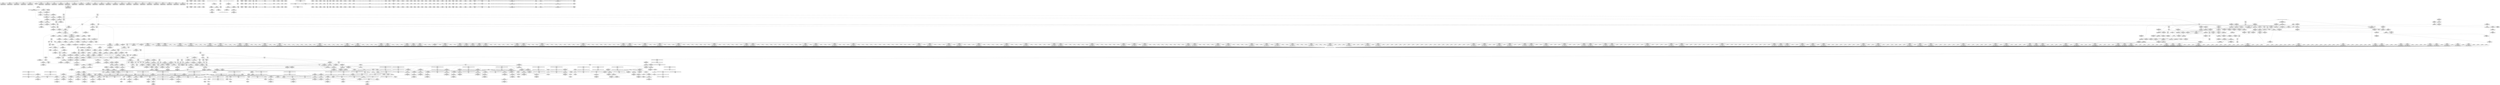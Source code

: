 digraph {
	CE0x5aa28a0 [shape=record,shape=Mrecord,label="{CE0x5aa28a0|i64*_getelementptr_inbounds_(_8_x_i64_,_8_x_i64_*___llvm_gcov_ctr63,_i64_0,_i64_7)|*Constant*}"]
	CE0x5b34c30 [shape=record,shape=Mrecord,label="{CE0x5b34c30|aa_cred_profile:tmp22|security/apparmor/include/context.h,100|*SummSink*}"]
	CE0x5ad06b0 [shape=record,shape=Mrecord,label="{CE0x5ad06b0|GLOBAL:__llvm_gcov_ctr57|Global_var:__llvm_gcov_ctr57|*SummSink*}"]
	CE0x5ad16c0 [shape=record,shape=Mrecord,label="{CE0x5ad16c0|common_perm:tmp5|security/apparmor/lsm.c,169|*SummSink*}"]
	CE0x5aef9f0 [shape=record,shape=Mrecord,label="{CE0x5aef9f0|aa_cred_profile:tmp5|security/apparmor/include/context.h,99|*SummSink*}"]
	CE0x5ad17f0 [shape=record,shape=Mrecord,label="{CE0x5ad17f0|common_perm:tmp6|security/apparmor/lsm.c,169}"]
	CE0x5aaa140 [shape=record,shape=Mrecord,label="{CE0x5aaa140|__aa_current_profile:call4|security/apparmor/include/context.h,138|*SummSource*}"]
	CE0x5b176b0 [shape=record,shape=Mrecord,label="{CE0x5b176b0|aa_cred_profile:tmp31|security/apparmor/include/context.h,100|*SummSource*}"]
	CE0x5b17510 [shape=record,shape=Mrecord,label="{CE0x5b17510|aa_cred_profile:tmp31|security/apparmor/include/context.h,100}"]
	CE0x5ac97b0 [shape=record,shape=Mrecord,label="{CE0x5ac97b0|80:_i64,_:_CRE_1800,1804_|*MultipleSource*|security/apparmor/include/apparmor.h,117|*LoadInst*|security/apparmor/include/apparmor.h,117}"]
	CE0x5a83870 [shape=record,shape=Mrecord,label="{CE0x5a83870|80:_i64,_:_CRE_152,160_|*MultipleSource*|security/apparmor/include/apparmor.h,117|*LoadInst*|security/apparmor/include/apparmor.h,117}"]
	CE0x5acbd40 [shape=record,shape=Mrecord,label="{CE0x5acbd40|80:_i64,_:_CRE_2056,2112_|*MultipleSource*|security/apparmor/include/apparmor.h,117|*LoadInst*|security/apparmor/include/apparmor.h,117}"]
	CE0x5a87b20 [shape=record,shape=Mrecord,label="{CE0x5a87b20|i32_2|*Constant*}"]
	CE0x5ae24e0 [shape=record,shape=Mrecord,label="{CE0x5ae24e0|get_current:tmp3|*SummSink*}"]
	CE0x5a88010 [shape=record,shape=Mrecord,label="{CE0x5a88010|apparmor_path_truncate:d_inode4|security/apparmor/lsm.c,288}"]
	CE0x5b34550 [shape=record,shape=Mrecord,label="{CE0x5b34550|i64_12|*Constant*|*SummSink*}"]
	CE0x5ac5120 [shape=record,shape=Mrecord,label="{CE0x5ac5120|80:_i64,_:_CRE_1644,1645_}"]
	CE0x5a97eb0 [shape=record,shape=Mrecord,label="{CE0x5a97eb0|80:_i64,_:_CRE_407,408_}"]
	CE0x5aa92c0 [shape=record,shape=Mrecord,label="{CE0x5aa92c0|__aa_current_profile:cred|security/apparmor/include/context.h,138}"]
	CE0x5ab81c0 [shape=record,shape=Mrecord,label="{CE0x5ab81c0|80:_i64,_:_CRE_1209,1210_}"]
	CE0x5ab0aa0 [shape=record,shape=Mrecord,label="{CE0x5ab0aa0|80:_i64,_:_CRE_496,504_|*MultipleSource*|security/apparmor/include/apparmor.h,117|*LoadInst*|security/apparmor/include/apparmor.h,117}"]
	CE0x5ab8520 [shape=record,shape=Mrecord,label="{CE0x5ab8520|80:_i64,_:_CRE_1211,1212_}"]
	CE0x5ab9bc0 [shape=record,shape=Mrecord,label="{CE0x5ab9bc0|80:_i64,_:_CRE_1233,1234_}"]
	CE0x5a9edd0 [shape=record,shape=Mrecord,label="{CE0x5a9edd0|GLOBAL:mediated_filesystem|*Constant*|*SummSource*}"]
	CE0x5ac4240 [shape=record,shape=Mrecord,label="{CE0x5ac4240|80:_i64,_:_CRE_1630,1631_}"]
	CE0x5a980d0 [shape=record,shape=Mrecord,label="{CE0x5a980d0|80:_i64,_:_CRE_409,410_}"]
	CE0x5b20e30 [shape=record,shape=Mrecord,label="{CE0x5b20e30|aa_cred_profile:tmp17|security/apparmor/include/context.h,100}"]
	CE0x5aa4960 [shape=record,shape=Mrecord,label="{CE0x5aa4960|mediated_filesystem:tmp4|*LoadInst*|security/apparmor/include/apparmor.h,117}"]
	CE0x5b22120 [shape=record,shape=Mrecord,label="{CE0x5b22120|aa_cred_profile:tmp18|security/apparmor/include/context.h,100|*SummSink*}"]
	CE0x5a8b030 [shape=record,shape=Mrecord,label="{CE0x5a8b030|mediated_filesystem:tobool|security/apparmor/include/apparmor.h,117|*SummSink*}"]
	CE0x5af1130 [shape=record,shape=Mrecord,label="{CE0x5af1130|GLOBAL:__llvm_gcov_ctr46|Global_var:__llvm_gcov_ctr46|*SummSource*}"]
	CE0x5ac4ce0 [shape=record,shape=Mrecord,label="{CE0x5ac4ce0|80:_i64,_:_CRE_1640,1641_}"]
	CE0x5af9220 [shape=record,shape=Mrecord,label="{CE0x5af9220|__aa_current_profile:tmp13|security/apparmor/include/context.h,138|*SummSource*}"]
	CE0x5ac6bb0 [shape=record,shape=Mrecord,label="{CE0x5ac6bb0|80:_i64,_:_CRE_1669,1670_}"]
	CE0x5af15f0 [shape=record,shape=Mrecord,label="{CE0x5af15f0|0:_i8,_:_GCMR___aa_current_profile.__warned_internal_global_i8_0,_section_.data.unlikely_,_align_1:_elem_0:default:}"]
	CE0x5ace4d0 [shape=record,shape=Mrecord,label="{CE0x5ace4d0|__aa_current_profile:call|security/apparmor/include/context.h,138}"]
	CE0x5aa0050 [shape=record,shape=Mrecord,label="{CE0x5aa0050|apparmor_path_truncate:call5|security/apparmor/lsm.c,291|*SummSink*}"]
	CE0x5af7960 [shape=record,shape=Mrecord,label="{CE0x5af7960|__aa_current_profile:tmp15|security/apparmor/include/context.h,138|*SummSource*}"]
	CE0x5a60f30 [shape=record,shape=Mrecord,label="{CE0x5a60f30|apparmor_path_truncate:dentry3|security/apparmor/lsm.c,288}"]
	CE0x5abee10 [shape=record,shape=Mrecord,label="{CE0x5abee10|80:_i64,_:_CRE_1329,1330_}"]
	CE0x5a8e800 [shape=record,shape=Mrecord,label="{CE0x5a8e800|apparmor_path_truncate:i_uid|security/apparmor/lsm.c,284}"]
	CE0x5a991d0 [shape=record,shape=Mrecord,label="{CE0x5a991d0|80:_i64,_:_CRE_425,426_}"]
	CE0x5abfad0 [shape=record,shape=Mrecord,label="{CE0x5abfad0|80:_i64,_:_CRE_1341,1342_}"]
	CE0x5ac5010 [shape=record,shape=Mrecord,label="{CE0x5ac5010|80:_i64,_:_CRE_1643,1644_}"]
	CE0x5acc310 [shape=record,shape=Mrecord,label="{CE0x5acc310|80:_i64,_:_CRE_2248,2256_|*MultipleSource*|security/apparmor/include/apparmor.h,117|*LoadInst*|security/apparmor/include/apparmor.h,117}"]
	CE0x5af7fe0 [shape=record,shape=Mrecord,label="{CE0x5af7fe0|__aa_current_profile:tmp16|security/apparmor/include/context.h,138|*SummSink*}"]
	CE0x5abc970 [shape=record,shape=Mrecord,label="{CE0x5abc970|80:_i64,_:_CRE_1276,1277_}"]
	CE0x5af7ce0 [shape=record,shape=Mrecord,label="{CE0x5af7ce0|__aa_current_profile:tmp16|security/apparmor/include/context.h,138}"]
	CE0x5a75140 [shape=record,shape=Mrecord,label="{CE0x5a75140|44:_i32,_48:_i16,_128:_i8*,_:_SCMRE_80,88_|*MultipleSource*|Function::aa_cred_profile&Arg::cred::|security/apparmor/include/context.h,99|security/apparmor/include/context.h,138}"]
	CE0x5a61760 [shape=record,shape=Mrecord,label="{CE0x5a61760|mediated_filesystem:tmp3|*SummSource*}"]
	CE0x5ae1260 [shape=record,shape=Mrecord,label="{CE0x5ae1260|COLLAPSED:_GCMRE___llvm_gcov_ctr57_internal_global_5_x_i64_zeroinitializer:_elem_0:default:}"]
	CE0x5ac4350 [shape=record,shape=Mrecord,label="{CE0x5ac4350|80:_i64,_:_CRE_1631,1632_}"]
	CE0x5adabb0 [shape=record,shape=Mrecord,label="{CE0x5adabb0|__aa_current_profile:tmp12|security/apparmor/include/context.h,138}"]
	CE0x5ab5510 [shape=record,shape=Mrecord,label="{CE0x5ab5510|80:_i64,_:_CRE_616,617_}"]
	CE0x5af07f0 [shape=record,shape=Mrecord,label="{CE0x5af07f0|__aa_current_profile:tmp5|security/apparmor/include/context.h,138}"]
	CE0x5ac7dc0 [shape=record,shape=Mrecord,label="{CE0x5ac7dc0|80:_i64,_:_CRE_1686,1687_}"]
	CE0x5a56620 [shape=record,shape=Mrecord,label="{CE0x5a56620|apparmor_path_truncate:dentry|security/apparmor/lsm.c,284}"]
	CE0x5acf940 [shape=record,shape=Mrecord,label="{CE0x5acf940|44:_i32,_48:_i16,_128:_i8*,_:_SCMRE_44,48_|*MultipleSource*|Function::aa_cred_profile&Arg::cred::|security/apparmor/include/context.h,99|security/apparmor/include/context.h,138}"]
	CE0x5aa0b00 [shape=record,shape=Mrecord,label="{CE0x5aa0b00|common_perm:entry|*SummSink*}"]
	CE0x5b3bb40 [shape=record,shape=Mrecord,label="{CE0x5b3bb40|i64*_getelementptr_inbounds_(_16_x_i64_,_16_x_i64_*___llvm_gcov_ctr46,_i64_0,_i64_0)|*Constant*|*SummSource*}"]
	CE0x5abe370 [shape=record,shape=Mrecord,label="{CE0x5abe370|80:_i64,_:_CRE_1319,1320_}"]
	CE0x5abef20 [shape=record,shape=Mrecord,label="{CE0x5abef20|80:_i64,_:_CRE_1330,1331_}"]
	CE0x5aee0f0 [shape=record,shape=Mrecord,label="{CE0x5aee0f0|44:_i32,_48:_i16,_128:_i8*,_:_SCMRE_160,168_|*MultipleSource*|Function::aa_cred_profile&Arg::cred::|security/apparmor/include/context.h,99|security/apparmor/include/context.h,138}"]
	CE0x5ac4130 [shape=record,shape=Mrecord,label="{CE0x5ac4130|80:_i64,_:_CRE_1629,1630_}"]
	CE0x5ab4740 [shape=record,shape=Mrecord,label="{CE0x5ab4740|80:_i64,_:_CRE_603,604_}"]
	CE0x5aed930 [shape=record,shape=Mrecord,label="{CE0x5aed930|get_current:tmp4|./arch/x86/include/asm/current.h,14|*SummSource*}"]
	CE0x5a45fb0 [shape=record,shape=Mrecord,label="{CE0x5a45fb0|apparmor_path_truncate:entry|*SummSink*}"]
	CE0x5b276b0 [shape=record,shape=Mrecord,label="{CE0x5b276b0|aa_cred_profile:tmp16|security/apparmor/include/context.h,100|*SummSink*}"]
	CE0x5a530f0 [shape=record,shape=Mrecord,label="{CE0x5a530f0|apparmor_path_truncate:mode|security/apparmor/lsm.c,284}"]
	CE0x5a700c0 [shape=record,shape=Mrecord,label="{CE0x5a700c0|80:_i64,_:_CRE_80,88_|*MultipleSource*|security/apparmor/include/apparmor.h,117|*LoadInst*|security/apparmor/include/apparmor.h,117}"]
	CE0x5abba90 [shape=record,shape=Mrecord,label="{CE0x5abba90|80:_i64,_:_CRE_1262,1263_}"]
	CE0x5a982f0 [shape=record,shape=Mrecord,label="{CE0x5a982f0|80:_i64,_:_CRE_411,412_}"]
	CE0x5a83360 [shape=record,shape=Mrecord,label="{CE0x5a83360|80:_i64,_:_CRE_132,136_|*MultipleSource*|security/apparmor/include/apparmor.h,117|*LoadInst*|security/apparmor/include/apparmor.h,117}"]
	CE0x5ad87f0 [shape=record,shape=Mrecord,label="{CE0x5ad87f0|aa_path_perm:profile|Function::aa_path_perm&Arg::profile::|*SummSource*}"]
	CE0x5ac3750 [shape=record,shape=Mrecord,label="{CE0x5ac3750|80:_i64,_:_CRE_1619,1620_}"]
	CE0x5b3b5d0 [shape=record,shape=Mrecord,label="{CE0x5b3b5d0|aa_cred_profile:lor.rhs|*SummSink*}"]
	CE0x5aa1e80 [shape=record,shape=Mrecord,label="{CE0x5aa1e80|common_perm:mask|Function::common_perm&Arg::mask::|*SummSink*}"]
	CE0x5aa32a0 [shape=record,shape=Mrecord,label="{CE0x5aa32a0|i64*_getelementptr_inbounds_(_8_x_i64_,_8_x_i64_*___llvm_gcov_ctr63,_i64_0,_i64_7)|*Constant*|*SummSink*}"]
	CE0x5a92ab0 [shape=record,shape=Mrecord,label="{CE0x5a92ab0|80:_i64,_:_CRE_460,461_}"]
	CE0x5abc0f0 [shape=record,shape=Mrecord,label="{CE0x5abc0f0|80:_i64,_:_CRE_1268,1269_}"]
	CE0x5ac5780 [shape=record,shape=Mrecord,label="{CE0x5ac5780|80:_i64,_:_CRE_1650,1651_}"]
	CE0x5a87ea0 [shape=record,shape=Mrecord,label="{CE0x5a87ea0|apparmor_path_truncate:tmp14|*LoadInst*|security/apparmor/lsm.c,288|*SummSink*}"]
	CE0x5aa8010 [shape=record,shape=Mrecord,label="{CE0x5aa8010|__aa_current_profile:tmp17|security/apparmor/include/context.h,138|*SummSink*}"]
	CE0x5b30d50 [shape=record,shape=Mrecord,label="{CE0x5b30d50|aa_cred_profile:tmp21|security/apparmor/include/context.h,100|*SummSink*}"]
	CE0x5ac4460 [shape=record,shape=Mrecord,label="{CE0x5ac4460|80:_i64,_:_CRE_1632,1633_}"]
	CE0x5ada330 [shape=record,shape=Mrecord,label="{CE0x5ada330|i64*_getelementptr_inbounds_(_5_x_i64_,_5_x_i64_*___llvm_gcov_ctr57,_i64_0,_i64_4)|*Constant*}"]
	CE0x5b27090 [shape=record,shape=Mrecord,label="{CE0x5b27090|aa_cred_profile:tmp15|security/apparmor/include/context.h,100|*SummSink*}"]
	CE0x5ae0710 [shape=record,shape=Mrecord,label="{CE0x5ae0710|common_perm:tmp1|*SummSink*}"]
	CE0x5b17200 [shape=record,shape=Mrecord,label="{CE0x5b17200|aa_cred_profile:tmp30|security/apparmor/include/context.h,100|*SummSink*}"]
	CE0x5aef160 [shape=record,shape=Mrecord,label="{CE0x5aef160|44:_i32,_48:_i16,_128:_i8*,_:_SCMRE_96,104_|*MultipleSource*|Function::aa_cred_profile&Arg::cred::|security/apparmor/include/context.h,99|security/apparmor/include/context.h,138}"]
	CE0x5ac0020 [shape=record,shape=Mrecord,label="{CE0x5ac0020|80:_i64,_:_CRE_1346,1347_}"]
	CE0x5adc170 [shape=record,shape=Mrecord,label="{CE0x5adc170|i64_5|*Constant*}"]
	CE0x5a98d90 [shape=record,shape=Mrecord,label="{CE0x5a98d90|80:_i64,_:_CRE_421,422_}"]
	CE0x5ab3a80 [shape=record,shape=Mrecord,label="{CE0x5ab3a80|80:_i64,_:_CRE_591,592_}"]
	CE0x5abd410 [shape=record,shape=Mrecord,label="{CE0x5abd410|80:_i64,_:_CRE_1305,1306_}"]
	CE0x5a74f00 [shape=record,shape=Mrecord,label="{CE0x5a74f00|44:_i32,_48:_i16,_128:_i8*,_:_SCMRE_72,80_|*MultipleSource*|Function::aa_cred_profile&Arg::cred::|security/apparmor/include/context.h,99|security/apparmor/include/context.h,138}"]
	CE0x5aaa890 [shape=record,shape=Mrecord,label="{CE0x5aaa890|GLOBAL:aa_cred_profile|*Constant*|*SummSource*}"]
	CE0x5a6f560 [shape=record,shape=Mrecord,label="{CE0x5a6f560|80:_i64,_:_CRE_24,32_|*MultipleSource*|security/apparmor/include/apparmor.h,117|*LoadInst*|security/apparmor/include/apparmor.h,117}"]
	CE0x5ab4410 [shape=record,shape=Mrecord,label="{CE0x5ab4410|80:_i64,_:_CRE_600,601_}"]
	CE0x5aba330 [shape=record,shape=Mrecord,label="{CE0x5aba330|80:_i64,_:_CRE_1240,1241_}"]
	CE0x5aed9d0 [shape=record,shape=Mrecord,label="{CE0x5aed9d0|get_current:tmp4|./arch/x86/include/asm/current.h,14|*SummSink*}"]
	CE0x5ad6fb0 [shape=record,shape=Mrecord,label="{CE0x5ad6fb0|aa_cred_profile:tmp25|security/apparmor/include/context.h,100}"]
	CE0x5aa2a60 [shape=record,shape=Mrecord,label="{CE0x5aa2a60|apparmor_path_truncate:retval.0}"]
	CE0x5a6b650 [shape=record,shape=Mrecord,label="{CE0x5a6b650|apparmor_path_truncate:dentry3|security/apparmor/lsm.c,288|*SummSource*}"]
	CE0x5aae0a0 [shape=record,shape=Mrecord,label="{CE0x5aae0a0|i64*_getelementptr_inbounds_(_11_x_i64_,_11_x_i64_*___llvm_gcov_ctr58,_i64_0,_i64_9)|*Constant*}"]
	CE0x5aa2b90 [shape=record,shape=Mrecord,label="{CE0x5aa2b90|apparmor_path_truncate:retval.0|*SummSource*}"]
	CE0x5b21080 [shape=record,shape=Mrecord,label="{CE0x5b21080|aa_cred_profile:tmp17|security/apparmor/include/context.h,100|*SummSource*}"]
	CE0x5ac0ce0 [shape=record,shape=Mrecord,label="{CE0x5ac0ce0|80:_i64,_:_CRE_1358,1359_}"]
	CE0x5aafed0 [shape=record,shape=Mrecord,label="{CE0x5aafed0|GLOBAL:current_task|Global_var:current_task|*SummSource*}"]
	CE0x5ac7870 [shape=record,shape=Mrecord,label="{CE0x5ac7870|80:_i64,_:_CRE_1681,1682_}"]
	CE0x5ad3920 [shape=record,shape=Mrecord,label="{CE0x5ad3920|GLOBAL:aa_path_perm|*Constant*|*SummSink*}"]
	CE0x5a9da80 [shape=record,shape=Mrecord,label="{CE0x5a9da80|apparmor_path_truncate:tmp21|security/apparmor/lsm.c,289|*SummSink*}"]
	CE0x5a53960 [shape=record,shape=Mrecord,label="{CE0x5a53960|apparmor_path_truncate:uid|security/apparmor/lsm.c,284|*SummSink*}"]
	CE0x5aa8650 [shape=record,shape=Mrecord,label="{CE0x5aa8650|i64*_getelementptr_inbounds_(_11_x_i64_,_11_x_i64_*___llvm_gcov_ctr58,_i64_0,_i64_10)|*Constant*}"]
	CE0x5a47010 [shape=record,shape=Mrecord,label="{CE0x5a47010|apparmor_path_truncate:bb|*SummSink*}"]
	CE0x5a91ae0 [shape=record,shape=Mrecord,label="{CE0x5a91ae0|apparmor_path_truncate:tmp17|security/apparmor/lsm.c,288}"]
	CE0x5a6b380 [shape=record,shape=Mrecord,label="{CE0x5a6b380|mediated_filesystem:tmp2|*SummSource*}"]
	CE0x5aa5ff0 [shape=record,shape=Mrecord,label="{CE0x5aa5ff0|_ret_i32_%retval.0,_!dbg_!15489|security/apparmor/lsm.c,293}"]
	CE0x5a92010 [shape=record,shape=Mrecord,label="{CE0x5a92010|80:_i64,_:_CRE_450,451_}"]
	CE0x5b18410 [shape=record,shape=Mrecord,label="{CE0x5b18410|aa_cred_profile:tmp32|security/apparmor/include/context.h,101}"]
	CE0x5ab3530 [shape=record,shape=Mrecord,label="{CE0x5ab3530|80:_i64,_:_CRE_586,587_}"]
	CE0x5a55480 [shape=record,shape=Mrecord,label="{CE0x5a55480|i32_5|*Constant*|*SummSource*}"]
	CE0x5ac7fe0 [shape=record,shape=Mrecord,label="{CE0x5ac7fe0|80:_i64,_:_CRE_1688,1696_|*MultipleSource*|security/apparmor/include/apparmor.h,117|*LoadInst*|security/apparmor/include/apparmor.h,117}"]
	CE0x5aa7650 [shape=record,shape=Mrecord,label="{CE0x5aa7650|i32_138|*Constant*|*SummSink*}"]
	CE0x5a8ae90 [shape=record,shape=Mrecord,label="{CE0x5a8ae90|i1_true|*Constant*}"]
	CE0x5a83f30 [shape=record,shape=Mrecord,label="{CE0x5a83f30|80:_i64,_:_CRE_192,200_|*MultipleSource*|security/apparmor/include/apparmor.h,117|*LoadInst*|security/apparmor/include/apparmor.h,117}"]
	CE0x5ad7480 [shape=record,shape=Mrecord,label="{CE0x5ad7480|i64*_getelementptr_inbounds_(_16_x_i64_,_16_x_i64_*___llvm_gcov_ctr46,_i64_0,_i64_12)|*Constant*}"]
	CE0x5abf030 [shape=record,shape=Mrecord,label="{CE0x5abf030|80:_i64,_:_CRE_1331,1332_}"]
	CE0x5ac6550 [shape=record,shape=Mrecord,label="{CE0x5ac6550|80:_i64,_:_CRE_1663,1664_}"]
	CE0x5ab3750 [shape=record,shape=Mrecord,label="{CE0x5ab3750|80:_i64,_:_CRE_588,589_}"]
	CE0x5aa1200 [shape=record,shape=Mrecord,label="{CE0x5aa1200|common_perm:op|Function::common_perm&Arg::op::|*SummSink*}"]
	CE0x5a889f0 [shape=record,shape=Mrecord,label="{CE0x5a889f0|apparmor_path_truncate:tmp6|*LoadInst*|security/apparmor/lsm.c,285}"]
	CE0x5a8f0e0 [shape=record,shape=Mrecord,label="{CE0x5a8f0e0|apparmor_path_truncate:tmp11|security/apparmor/lsm.c,288|*SummSource*}"]
	CE0x5aab800 [shape=record,shape=Mrecord,label="{CE0x5aab800|__aa_current_profile:tmp20|security/apparmor/include/context.h,138|*SummSink*}"]
	CE0x5a76aa0 [shape=record,shape=Mrecord,label="{CE0x5a76aa0|get_current:tmp2}"]
	CE0x5acbb50 [shape=record,shape=Mrecord,label="{CE0x5acbb50|80:_i64,_:_CRE_1928,2056_|*MultipleSource*|security/apparmor/include/apparmor.h,117|*LoadInst*|security/apparmor/include/apparmor.h,117}"]
	CE0x5aac8d0 [shape=record,shape=Mrecord,label="{CE0x5aac8d0|get_current:entry|*SummSource*}"]
	CE0x5aa1c10 [shape=record,shape=Mrecord,label="{CE0x5aa1c10|common_perm:cond|Function::common_perm&Arg::cond::}"]
	CE0x5aed080 [shape=record,shape=Mrecord,label="{CE0x5aed080|%struct.task_struct*_(%struct.task_struct**)*_asm_movq_%gs:$_1:P_,$0_,_r,im,_dirflag_,_fpsr_,_flags_}"]
	CE0x5b17d00 [shape=record,shape=Mrecord,label="{CE0x5b17d00|i64*_getelementptr_inbounds_(_16_x_i64_,_16_x_i64_*___llvm_gcov_ctr46,_i64_0,_i64_15)|*Constant*|*SummSource*}"]
	CE0x5aa45f0 [shape=record,shape=Mrecord,label="{CE0x5aa45f0|mediated_filesystem:i_sb|security/apparmor/include/apparmor.h,117|*SummSink*}"]
	CE0x5b3a450 [shape=record,shape=Mrecord,label="{CE0x5b3a450|aa_cred_profile:lor.end}"]
	CE0x5a55620 [shape=record,shape=Mrecord,label="{CE0x5a55620|apparmor_path_truncate:if.end|*SummSource*}"]
	CE0x5b3a900 [shape=record,shape=Mrecord,label="{CE0x5b3a900|aa_cred_profile:bb|*SummSink*}"]
	CE0x5af81a0 [shape=record,shape=Mrecord,label="{CE0x5af81a0|i8_1|*Constant*}"]
	CE0x5ac2850 [shape=record,shape=Mrecord,label="{CE0x5ac2850|80:_i64,_:_CRE_1584,1592_|*MultipleSource*|security/apparmor/include/apparmor.h,117|*LoadInst*|security/apparmor/include/apparmor.h,117}"]
	CE0x5b177d0 [shape=record,shape=Mrecord,label="{CE0x5b177d0|aa_cred_profile:tmp31|security/apparmor/include/context.h,100|*SummSink*}"]
	CE0x5b38070 [shape=record,shape=Mrecord,label="{CE0x5b38070|aa_cred_profile:lnot|security/apparmor/include/context.h,100|*SummSink*}"]
	CE0x5adbf70 [shape=record,shape=Mrecord,label="{CE0x5adbf70|__aa_current_profile:tobool1|security/apparmor/include/context.h,138|*SummSource*}"]
	CE0x5a92890 [shape=record,shape=Mrecord,label="{CE0x5a92890|80:_i64,_:_CRE_458,459_}"]
	CE0x5a94170 [shape=record,shape=Mrecord,label="{CE0x5a94170|apparmor_path_truncate:tmp8|security/apparmor/lsm.c,285|*SummSink*}"]
	CE0x5ad7b30 [shape=record,shape=Mrecord,label="{CE0x5ad7b30|i64*_getelementptr_inbounds_(_16_x_i64_,_16_x_i64_*___llvm_gcov_ctr46,_i64_0,_i64_12)|*Constant*|*SummSink*}"]
	CE0x5b3a1d0 [shape=record,shape=Mrecord,label="{CE0x5b3a1d0|aa_cred_profile:do.cond}"]
	CE0x5a9eaf0 [shape=record,shape=Mrecord,label="{CE0x5a9eaf0|GLOBAL:mediated_filesystem|*Constant*}"]
	CE0x5aaf4a0 [shape=record,shape=Mrecord,label="{CE0x5aaf4a0|common_perm:tmp10|security/apparmor/lsm.c,172|*SummSink*}"]
	CE0x5ac0680 [shape=record,shape=Mrecord,label="{CE0x5ac0680|80:_i64,_:_CRE_1352,1353_}"]
	CE0x5af9a60 [shape=record,shape=Mrecord,label="{CE0x5af9a60|i1_true|*Constant*}"]
	CE0x5a9a2d0 [shape=record,shape=Mrecord,label="{CE0x5a9a2d0|80:_i64,_:_CRE_441,442_}"]
	CE0x5adfe70 [shape=record,shape=Mrecord,label="{CE0x5adfe70|i64*_getelementptr_inbounds_(_16_x_i64_,_16_x_i64_*___llvm_gcov_ctr46,_i64_0,_i64_14)|*Constant*|*SummSource*}"]
	CE0x5a55f70 [shape=record,shape=Mrecord,label="{CE0x5a55f70|mediated_filesystem:tmp1|*SummSink*}"]
	CE0x5ab5840 [shape=record,shape=Mrecord,label="{CE0x5ab5840|80:_i64,_:_CRE_619,620_}"]
	CE0x5ac2440 [shape=record,shape=Mrecord,label="{CE0x5ac2440|80:_i64,_:_CRE_1536,1568_|*MultipleSource*|security/apparmor/include/apparmor.h,117|*LoadInst*|security/apparmor/include/apparmor.h,117}"]
	CE0x5ab0c90 [shape=record,shape=Mrecord,label="{CE0x5ab0c90|80:_i64,_:_CRE_504,512_|*MultipleSource*|security/apparmor/include/apparmor.h,117|*LoadInst*|security/apparmor/include/apparmor.h,117}"]
	CE0x5a9c290 [shape=record,shape=Mrecord,label="{CE0x5a9c290|common_perm:tmp3|security/apparmor/lsm.c,169}"]
	CE0x5a96f50 [shape=record,shape=Mrecord,label="{CE0x5a96f50|80:_i64,_:_CRE_393,394_}"]
	CE0x5ad5190 [shape=record,shape=Mrecord,label="{CE0x5ad5190|aa_cred_profile:tmp27|security/apparmor/include/context.h,100}"]
	CE0x5b220b0 [shape=record,shape=Mrecord,label="{CE0x5b220b0|aa_cred_profile:tmp18|security/apparmor/include/context.h,100|*SummSource*}"]
	CE0x5a9fed0 [shape=record,shape=Mrecord,label="{CE0x5a9fed0|apparmor_path_truncate:call5|security/apparmor/lsm.c,291}"]
	CE0x5aa3f00 [shape=record,shape=Mrecord,label="{CE0x5aa3f00|i32_8|*Constant*}"]
	CE0x5aca540 [shape=record,shape=Mrecord,label="{CE0x5aca540|80:_i64,_:_CRE_1856,1864_|*MultipleSource*|security/apparmor/include/apparmor.h,117|*LoadInst*|security/apparmor/include/apparmor.h,117}"]
	CE0x5a912b0 [shape=record,shape=Mrecord,label="{CE0x5a912b0|i64*_getelementptr_inbounds_(_8_x_i64_,_8_x_i64_*___llvm_gcov_ctr63,_i64_0,_i64_5)|*Constant*|*SummSource*}"]
	CE0x5b344a0 [shape=record,shape=Mrecord,label="{CE0x5b344a0|i64_12|*Constant*|*SummSource*}"]
	CE0x5a8b390 [shape=record,shape=Mrecord,label="{CE0x5a8b390|i1_true|*Constant*|*SummSink*}"]
	CE0x5aa63f0 [shape=record,shape=Mrecord,label="{CE0x5aa63f0|i8*_getelementptr_inbounds_(_36_x_i8_,_36_x_i8_*_.str12,_i32_0,_i32_0)|*Constant*}"]
	CE0x5b3ad60 [shape=record,shape=Mrecord,label="{CE0x5b3ad60|aa_cred_profile:do.end10}"]
	CE0x5aa3460 [shape=record,shape=Mrecord,label="{CE0x5aa3460|i64*_getelementptr_inbounds_(_2_x_i64_,_2_x_i64_*___llvm_gcov_ctr55,_i64_0,_i64_0)|*Constant*}"]
	CE0x5ac1010 [shape=record,shape=Mrecord,label="{CE0x5ac1010|80:_i64,_:_CRE_1361,1362_}"]
	CE0x5ac2e20 [shape=record,shape=Mrecord,label="{CE0x5ac2e20|80:_i64,_:_CRE_1600,1604_|*MultipleSource*|security/apparmor/include/apparmor.h,117|*LoadInst*|security/apparmor/include/apparmor.h,117}"]
	CE0x5a51100 [shape=record,shape=Mrecord,label="{CE0x5a51100|_call_void_mcount()_#2|*SummSource*}"]
	CE0x5a9dd90 [shape=record,shape=Mrecord,label="{CE0x5a9dd90|i64*_getelementptr_inbounds_(_8_x_i64_,_8_x_i64_*___llvm_gcov_ctr63,_i64_0,_i64_6)|*Constant*}"]
	CE0x5ac5bc0 [shape=record,shape=Mrecord,label="{CE0x5ac5bc0|80:_i64,_:_CRE_1654,1655_}"]
	CE0x5b3a530 [shape=record,shape=Mrecord,label="{CE0x5b3a530|aa_cred_profile:lor.end|*SummSource*}"]
	CE0x5adaa30 [shape=record,shape=Mrecord,label="{CE0x5adaa30|__aa_current_profile:tmp11|security/apparmor/include/context.h,138|*SummSink*}"]
	CE0x5b2f2f0 [shape=record,shape=Mrecord,label="{CE0x5b2f2f0|aa_cred_profile:conv|security/apparmor/include/context.h,100|*SummSink*}"]
	CE0x5b2f6e0 [shape=record,shape=Mrecord,label="{CE0x5b2f6e0|aa_cred_profile:expval|security/apparmor/include/context.h,100}"]
	CE0x5ab0e80 [shape=record,shape=Mrecord,label="{CE0x5ab0e80|80:_i64,_:_CRE_512,528_|*MultipleSource*|security/apparmor/include/apparmor.h,117|*LoadInst*|security/apparmor/include/apparmor.h,117}"]
	CE0x5aa3b70 [shape=record,shape=Mrecord,label="{CE0x5aa3b70|mediated_filesystem:bb|*SummSink*}"]
	CE0x5ab6500 [shape=record,shape=Mrecord,label="{CE0x5ab6500|80:_i64,_:_CRE_631,632_}"]
	CE0x5ac3be0 [shape=record,shape=Mrecord,label="{CE0x5ac3be0|80:_i64,_:_CRE_1624,1625_}"]
	CE0x5af97a0 [shape=record,shape=Mrecord,label="{CE0x5af97a0|__aa_current_profile:tmp14|security/apparmor/include/context.h,138|*SummSource*}"]
	CE0x5a972b0 [shape=record,shape=Mrecord,label="{CE0x5a972b0|80:_i64,_:_CRE_395,396_}"]
	CE0x5ac5670 [shape=record,shape=Mrecord,label="{CE0x5ac5670|80:_i64,_:_CRE_1649,1650_}"]
	CE0x5644b50 [shape=record,shape=Mrecord,label="{CE0x5644b50|i32_0|*Constant*|*SummSource*}"]
	"CONST[source:2(external),value:2(dynamic)][purpose:{subject}][SrcIdx:5]"
	CE0x5a70740 [shape=record,shape=Mrecord,label="{CE0x5a70740|80:_i64,_:_CRE_112,120_|*MultipleSource*|security/apparmor/include/apparmor.h,117|*LoadInst*|security/apparmor/include/apparmor.h,117}"]
	CE0x5ac4f00 [shape=record,shape=Mrecord,label="{CE0x5ac4f00|80:_i64,_:_CRE_1642,1643_}"]
	CE0x5af34a0 [shape=record,shape=Mrecord,label="{CE0x5af34a0|i32_22|*Constant*|*SummSource*}"]
	CE0x5ab1260 [shape=record,shape=Mrecord,label="{CE0x5ab1260|80:_i64,_:_CRE_536,540_|*MultipleSource*|security/apparmor/include/apparmor.h,117|*LoadInst*|security/apparmor/include/apparmor.h,117}"]
	CE0x5ab1640 [shape=record,shape=Mrecord,label="{CE0x5ab1640|80:_i64,_:_CRE_552,556_|*MultipleSource*|security/apparmor/include/apparmor.h,117|*LoadInst*|security/apparmor/include/apparmor.h,117}"]
	CE0x5abc530 [shape=record,shape=Mrecord,label="{CE0x5abc530|80:_i64,_:_CRE_1272,1273_}"]
	CE0x5a554f0 [shape=record,shape=Mrecord,label="{CE0x5a554f0|i32_5|*Constant*}"]
	CE0x5abe150 [shape=record,shape=Mrecord,label="{CE0x5abe150|80:_i64,_:_CRE_1317,1318_}"]
	CE0x5ab6720 [shape=record,shape=Mrecord,label="{CE0x5ab6720|80:_i64,_:_CRE_640,648_|*MultipleSource*|security/apparmor/include/apparmor.h,117|*LoadInst*|security/apparmor/include/apparmor.h,117}"]
	CE0x5a8f790 [shape=record,shape=Mrecord,label="{CE0x5a8f790|i64_0|*Constant*|*SummSink*}"]
	CE0x5a709f0 [shape=record,shape=Mrecord,label="{CE0x5a709f0|i32_8|*Constant*|*SummSink*}"]
	CE0x5ac08a0 [shape=record,shape=Mrecord,label="{CE0x5ac08a0|80:_i64,_:_CRE_1354,1355_}"]
	CE0x5ac8c10 [shape=record,shape=Mrecord,label="{CE0x5ac8c10|80:_i64,_:_CRE_1752,1760_|*MultipleSource*|security/apparmor/include/apparmor.h,117|*LoadInst*|security/apparmor/include/apparmor.h,117}"]
	CE0x5ac7ed0 [shape=record,shape=Mrecord,label="{CE0x5ac7ed0|80:_i64,_:_CRE_1687,1688_}"]
	CE0x5abe040 [shape=record,shape=Mrecord,label="{CE0x5abe040|80:_i64,_:_CRE_1316,1317_}"]
	CE0x5a8e870 [shape=record,shape=Mrecord,label="{CE0x5a8e870|apparmor_path_truncate:i_uid|security/apparmor/lsm.c,284|*SummSource*}"]
	CE0x5a9e540 [shape=record,shape=Mrecord,label="{CE0x5a9e540|apparmor_path_truncate:tmp22|security/apparmor/lsm.c,291}"]
	CE0x5740ee0 [shape=record,shape=Mrecord,label="{CE0x5740ee0|0:_%struct.vfsmount*,_8:_%struct.dentry*,_:_CRE_8,16_|*MultipleSource*|Function::apparmor_path_truncate&Arg::path::|security/apparmor/lsm.c,284}"]
	CE0x5a9b9d0 [shape=record,shape=Mrecord,label="{CE0x5a9b9d0|common_perm:tmp2|security/apparmor/lsm.c,169|*SummSink*}"]
	CE0x5a56790 [shape=record,shape=Mrecord,label="{CE0x5a56790|i64*_getelementptr_inbounds_(_2_x_i64_,_2_x_i64_*___llvm_gcov_ctr55,_i64_0,_i64_0)|*Constant*|*SummSource*}"]
	CE0x5ab4960 [shape=record,shape=Mrecord,label="{CE0x5ab4960|80:_i64,_:_CRE_605,606_}"]
	CE0x5ab7a00 [shape=record,shape=Mrecord,label="{CE0x5ab7a00|80:_i64,_:_CRE_736,880_|*MultipleSource*|security/apparmor/include/apparmor.h,117|*LoadInst*|security/apparmor/include/apparmor.h,117}"]
	CE0x5ae97a0 [shape=record,shape=Mrecord,label="{CE0x5ae97a0|_call_void_mcount()_#2}"]
	CE0x5a93cc0 [shape=record,shape=Mrecord,label="{CE0x5a93cc0|apparmor_path_truncate:tmp8|security/apparmor/lsm.c,285}"]
	CE0x5a961b0 [shape=record,shape=Mrecord,label="{CE0x5a961b0|apparmor_path_truncate:tmp10|security/apparmor/lsm.c,288}"]
	CE0x5aacd80 [shape=record,shape=Mrecord,label="{CE0x5aacd80|_ret_%struct.task_struct*_%tmp4,_!dbg_!15471|./arch/x86/include/asm/current.h,14|*SummSink*}"]
	CE0x5b37d50 [shape=record,shape=Mrecord,label="{CE0x5b37d50|aa_cred_profile:lnot|security/apparmor/include/context.h,100|*SummSource*}"]
	CE0x5ab5950 [shape=record,shape=Mrecord,label="{CE0x5ab5950|80:_i64,_:_CRE_620,621_}"]
	CE0x5a705a0 [shape=record,shape=Mrecord,label="{CE0x5a705a0|80:_i64,_:_CRE_104,112_|*MultipleSource*|security/apparmor/include/apparmor.h,117|*LoadInst*|security/apparmor/include/apparmor.h,117}"]
	CE0x5a8bcf0 [shape=record,shape=Mrecord,label="{CE0x5a8bcf0|i32_4|*Constant*}"]
	CE0x5a6d110 [shape=record,shape=Mrecord,label="{CE0x5a6d110|__aa_current_profile:tmp7|security/apparmor/include/context.h,138|*SummSink*}"]
	CE0x5a87b90 [shape=record,shape=Mrecord,label="{CE0x5a87b90|apparmor_path_truncate:tmp3|security/apparmor/lsm.c,284|*SummSink*}"]
	CE0x5a768c0 [shape=record,shape=Mrecord,label="{CE0x5a768c0|i64*_getelementptr_inbounds_(_2_x_i64_,_2_x_i64_*___llvm_gcov_ctr112,_i64_0,_i64_1)|*Constant*|*SummSource*}"]
	CE0x5aa8490 [shape=record,shape=Mrecord,label="{CE0x5aa8490|__aa_current_profile:tmp18|security/apparmor/include/context.h,138|*SummSink*}"]
	CE0x5ab9670 [shape=record,shape=Mrecord,label="{CE0x5ab9670|80:_i64,_:_CRE_1228,1229_}"]
	CE0x5a9eee0 [shape=record,shape=Mrecord,label="{CE0x5a9eee0|GLOBAL:mediated_filesystem|*Constant*|*SummSink*}"]
	CE0x5af25e0 [shape=record,shape=Mrecord,label="{CE0x5af25e0|%struct.aa_profile*_null|*Constant*|*SummSink*}"]
	CE0x5abf580 [shape=record,shape=Mrecord,label="{CE0x5abf580|80:_i64,_:_CRE_1336,1337_}"]
	CE0x5ab9cd0 [shape=record,shape=Mrecord,label="{CE0x5ab9cd0|80:_i64,_:_CRE_1234,1235_}"]
	CE0x5ac2a40 [shape=record,shape=Mrecord,label="{CE0x5ac2a40|80:_i64,_:_CRE_1592,1596_|*MultipleSource*|security/apparmor/include/apparmor.h,117|*LoadInst*|security/apparmor/include/apparmor.h,117}"]
	CE0x5ae18d0 [shape=record,shape=Mrecord,label="{CE0x5ae18d0|common_perm:call|security/apparmor/lsm.c,168}"]
	CE0x5a8fb70 [shape=record,shape=Mrecord,label="{CE0x5a8fb70|mediated_filesystem:lnot|security/apparmor/include/apparmor.h,117}"]
	CE0x5ab7050 [shape=record,shape=Mrecord,label="{CE0x5ab7050|80:_i64,_:_CRE_680,696_|*MultipleSource*|security/apparmor/include/apparmor.h,117|*LoadInst*|security/apparmor/include/apparmor.h,117}"]
	CE0x5a9a930 [shape=record,shape=Mrecord,label="{CE0x5a9a930|80:_i64,_:_CRE_447,448_}"]
	CE0x5ab60c0 [shape=record,shape=Mrecord,label="{CE0x5ab60c0|80:_i64,_:_CRE_627,628_}"]
	CE0x5a6ef70 [shape=record,shape=Mrecord,label="{CE0x5a6ef70|i64_-2147483648|*Constant*}"]
	CE0x5aef5e0 [shape=record,shape=Mrecord,label="{CE0x5aef5e0|i64_3|*Constant*}"]
	CE0x5af6110 [shape=record,shape=Mrecord,label="{CE0x5af6110|44:_i32,_48:_i16,_128:_i8*,_:_SCMRE_128,136_|*MultipleSource*|Function::aa_cred_profile&Arg::cred::|security/apparmor/include/context.h,99|security/apparmor/include/context.h,138}"]
	CE0x5a98510 [shape=record,shape=Mrecord,label="{CE0x5a98510|80:_i64,_:_CRE_413,414_}"]
	CE0x5b13e60 [shape=record,shape=Mrecord,label="{CE0x5b13e60|get_current:tmp1}"]
	CE0x5aded80 [shape=record,shape=Mrecord,label="{CE0x5aded80|get_current:bb}"]
	CE0x5ab6e60 [shape=record,shape=Mrecord,label="{CE0x5ab6e60|80:_i64,_:_CRE_672,680_|*MultipleSource*|security/apparmor/include/apparmor.h,117|*LoadInst*|security/apparmor/include/apparmor.h,117}"]
	CE0x5abf8b0 [shape=record,shape=Mrecord,label="{CE0x5abf8b0|80:_i64,_:_CRE_1339,1340_}"]
	CE0x5ab5ea0 [shape=record,shape=Mrecord,label="{CE0x5ab5ea0|80:_i64,_:_CRE_625,626_}"]
	CE0x6357ef0 [shape=record,shape=Mrecord,label="{CE0x6357ef0|apparmor_path_truncate:tmp|*SummSource*}"]
	CE0x5a6f8a0 [shape=record,shape=Mrecord,label="{CE0x5a6f8a0|80:_i64,_:_CRE_40,48_|*MultipleSource*|security/apparmor/include/apparmor.h,117|*LoadInst*|security/apparmor/include/apparmor.h,117}"]
	CE0x5ab2dc0 [shape=record,shape=Mrecord,label="{CE0x5ab2dc0|80:_i64,_:_CRE_579,580_}"]
	CE0x5ab8bd0 [shape=record,shape=Mrecord,label="{CE0x5ab8bd0|80:_i64,_:_CRE_1218,1219_}"]
	CE0x5b2f860 [shape=record,shape=Mrecord,label="{CE0x5b2f860|GLOBAL:llvm.expect.i64|*Constant*|*SummSource*}"]
	CE0x5a908a0 [shape=record,shape=Mrecord,label="{CE0x5a908a0|apparmor_path_truncate:tmp18|security/apparmor/lsm.c,288|*SummSink*}"]
	CE0x5b13df0 [shape=record,shape=Mrecord,label="{CE0x5b13df0|get_current:tmp1|*SummSource*}"]
	CE0x5ac1120 [shape=record,shape=Mrecord,label="{CE0x5ac1120|80:_i64,_:_CRE_1362,1363_}"]
	CE0x5ab41f0 [shape=record,shape=Mrecord,label="{CE0x5ab41f0|80:_i64,_:_CRE_598,599_}"]
	CE0x6357e80 [shape=record,shape=Mrecord,label="{CE0x6357e80|COLLAPSED:_GCMRE___llvm_gcov_ctr63_internal_global_8_x_i64_zeroinitializer:_elem_0:default:}"]
	CE0x5ac5de0 [shape=record,shape=Mrecord,label="{CE0x5ac5de0|80:_i64,_:_CRE_1656,1657_}"]
	CE0x5af1780 [shape=record,shape=Mrecord,label="{CE0x5af1780|__aa_current_profile:tobool1|security/apparmor/include/context.h,138}"]
	CE0x5a61de0 [shape=record,shape=Mrecord,label="{CE0x5a61de0|apparmor_path_truncate:cond|security/apparmor/lsm.c, 284|*SummSink*}"]
	CE0x5aeb710 [shape=record,shape=Mrecord,label="{CE0x5aeb710|aa_cred_profile:do.end8}"]
	CE0x5aeabd0 [shape=record,shape=Mrecord,label="{CE0x5aeabd0|i64*_getelementptr_inbounds_(_11_x_i64_,_11_x_i64_*___llvm_gcov_ctr58,_i64_0,_i64_6)|*Constant*|*SummSource*}"]
	CE0x5aaed20 [shape=record,shape=Mrecord,label="{CE0x5aaed20|common_perm:tmp9|security/apparmor/lsm.c,172|*SummSink*}"]
	CE0x5b30360 [shape=record,shape=Mrecord,label="{CE0x5b30360|i64*_getelementptr_inbounds_(_16_x_i64_,_16_x_i64_*___llvm_gcov_ctr46,_i64_0,_i64_8)|*Constant*|*SummSource*}"]
	CE0x5a896d0 [shape=record,shape=Mrecord,label="{CE0x5a896d0|apparmor_path_truncate:tmp7|security/apparmor/lsm.c,285|*SummSource*}"]
	CE0x5aee8e0 [shape=record,shape=Mrecord,label="{CE0x5aee8e0|__aa_current_profile:tmp10|security/apparmor/include/context.h,138}"]
	CE0x5a8f1b0 [shape=record,shape=Mrecord,label="{CE0x5a8f1b0|apparmor_path_truncate:tmp11|security/apparmor/lsm.c,288|*SummSink*}"]
	CE0x5aba880 [shape=record,shape=Mrecord,label="{CE0x5aba880|80:_i64,_:_CRE_1245,1246_}"]
	CE0x5ab3640 [shape=record,shape=Mrecord,label="{CE0x5ab3640|80:_i64,_:_CRE_587,588_}"]
	CE0x5b3af70 [shape=record,shape=Mrecord,label="{CE0x5b3af70|aa_cred_profile:do.end10|*SummSink*}"]
	CE0x5aa5a60 [shape=record,shape=Mrecord,label="{CE0x5aa5a60|apparmor_path_truncate:tmp25|security/apparmor/lsm.c,293}"]
	CE0x5a6cfb0 [shape=record,shape=Mrecord,label="{CE0x5a6cfb0|__aa_current_profile:tmp7|security/apparmor/include/context.h,138|*SummSource*}"]
	CE0x5b259c0 [shape=record,shape=Mrecord,label="{CE0x5b259c0|aa_cred_profile:tmp6|security/apparmor/include/context.h,100|*SummSource*}"]
	CE0x5aabec0 [shape=record,shape=Mrecord,label="{CE0x5aabec0|__aa_current_profile:call3|security/apparmor/include/context.h,138|*SummSink*}"]
	CE0x5af41a0 [shape=record,shape=Mrecord,label="{CE0x5af41a0|__aa_current_profile:bb|*SummSource*}"]
	CE0x5a9e620 [shape=record,shape=Mrecord,label="{CE0x5a9e620|apparmor_path_truncate:tmp22|security/apparmor/lsm.c,291|*SummSink*}"]
	CE0x5a94d80 [shape=record,shape=Mrecord,label="{CE0x5a94d80|apparmor_path_truncate:tmp9|*LoadInst*|security/apparmor/lsm.c,288}"]
	CE0x5af40c0 [shape=record,shape=Mrecord,label="{CE0x5af40c0|__aa_current_profile:bb}"]
	CE0x5ac0130 [shape=record,shape=Mrecord,label="{CE0x5ac0130|80:_i64,_:_CRE_1347,1348_}"]
	CE0x5a93390 [shape=record,shape=Mrecord,label="{CE0x5a93390|44:_i32,_48:_i16,_128:_i8*,_:_SCMRE_0,4_|*MultipleSource*|Function::aa_cred_profile&Arg::cred::|security/apparmor/include/context.h,99|security/apparmor/include/context.h,138}"]
	CE0x5a84eb0 [shape=record,shape=Mrecord,label="{CE0x5a84eb0|80:_i64,_:_CRE_264,268_|*MultipleSource*|security/apparmor/include/apparmor.h,117|*LoadInst*|security/apparmor/include/apparmor.h,117}"]
	CE0x5a92450 [shape=record,shape=Mrecord,label="{CE0x5a92450|80:_i64,_:_CRE_454,455_}"]
	CE0x5a8bea0 [shape=record,shape=Mrecord,label="{CE0x5a8bea0|i32_4|*Constant*|*SummSource*}"]
	CE0x5af3d80 [shape=record,shape=Mrecord,label="{CE0x5af3d80|44:_i32,_48:_i16,_128:_i8*,_:_SCMRE_36,40_|*MultipleSource*|Function::aa_cred_profile&Arg::cred::|security/apparmor/include/context.h,99|security/apparmor/include/context.h,138}"]
	CE0x5ad67d0 [shape=record,shape=Mrecord,label="{CE0x5ad67d0|aa_cred_profile:tmp29|security/apparmor/include/context.h,100|*SummSink*}"]
	CE0x5a96610 [shape=record,shape=Mrecord,label="{CE0x5a96610|GLOBAL:__llvm_gcov_ctr63|Global_var:__llvm_gcov_ctr63}"]
	CE0x5ac33f0 [shape=record,shape=Mrecord,label="{CE0x5ac33f0|80:_i64,_:_CRE_1617,1618_}"]
	CE0x5ab9450 [shape=record,shape=Mrecord,label="{CE0x5ab9450|80:_i64,_:_CRE_1226,1227_}"]
	CE0x5a99500 [shape=record,shape=Mrecord,label="{CE0x5a99500|80:_i64,_:_CRE_428,429_}"]
	CE0x5ac7760 [shape=record,shape=Mrecord,label="{CE0x5ac7760|80:_i64,_:_CRE_1680,1681_}"]
	CE0x5af79d0 [shape=record,shape=Mrecord,label="{CE0x5af79d0|__aa_current_profile:tmp15|security/apparmor/include/context.h,138|*SummSink*}"]
	CE0x5b269b0 [shape=record,shape=Mrecord,label="{CE0x5b269b0|i64_6|*Constant*|*SummSink*}"]
	CE0x5a8e8e0 [shape=record,shape=Mrecord,label="{CE0x5a8e8e0|apparmor_path_truncate:i_uid|security/apparmor/lsm.c,284|*SummSink*}"]
	CE0x5ae37c0 [shape=record,shape=Mrecord,label="{CE0x5ae37c0|i64_3|*Constant*}"]
	CE0x5a4a6c0 [shape=record,shape=Mrecord,label="{CE0x5a4a6c0|apparmor_path_truncate:if.end|*SummSink*}"]
	CE0x5a6edf0 [shape=record,shape=Mrecord,label="{CE0x5a6edf0|80:_i64,_:_CRE_16,20_|*MultipleSource*|security/apparmor/include/apparmor.h,117|*LoadInst*|security/apparmor/include/apparmor.h,117}"]
	CE0x5a98a60 [shape=record,shape=Mrecord,label="{CE0x5a98a60|80:_i64,_:_CRE_418,419_}"]
	CE0x5a6ff20 [shape=record,shape=Mrecord,label="{CE0x5a6ff20|80:_i64,_:_CRE_72,80_|*MultipleSource*|security/apparmor/include/apparmor.h,117|*LoadInst*|security/apparmor/include/apparmor.h,117}"]
	CE0x5ac3800 [shape=record,shape=Mrecord,label="{CE0x5ac3800|80:_i64,_:_CRE_1620,1621_}"]
	CE0x5a8d020 [shape=record,shape=Mrecord,label="{CE0x5a8d020|i32_11|*Constant*|*SummSource*}"]
	CE0x5aaa450 [shape=record,shape=Mrecord,label="{CE0x5aaa450|GLOBAL:aa_cred_profile|*Constant*}"]
	CE0x5ad6ca0 [shape=record,shape=Mrecord,label="{CE0x5ad6ca0|aa_cred_profile:tmp24|security/apparmor/include/context.h,100|*SummSink*}"]
	CE0x5b2f160 [shape=record,shape=Mrecord,label="{CE0x5b2f160|aa_cred_profile:conv|security/apparmor/include/context.h,100|*SummSource*}"]
	CE0x5acae70 [shape=record,shape=Mrecord,label="{CE0x5acae70|80:_i64,_:_CRE_1875,1876_}"]
	CE0x5a981e0 [shape=record,shape=Mrecord,label="{CE0x5a981e0|80:_i64,_:_CRE_410,411_}"]
	CE0x5abe260 [shape=record,shape=Mrecord,label="{CE0x5abe260|80:_i64,_:_CRE_1318,1319_}"]
	CE0x5a747b0 [shape=record,shape=Mrecord,label="{CE0x5a747b0|__aa_current_profile:tmp1|*SummSink*}"]
	CE0x5acc6f0 [shape=record,shape=Mrecord,label="{CE0x5acc6f0|80:_i64,_:_CRE_2264,2268_|*MultipleSource*|security/apparmor/include/apparmor.h,117|*LoadInst*|security/apparmor/include/apparmor.h,117}"]
	CE0x5a9d7c0 [shape=record,shape=Mrecord,label="{CE0x5a9d7c0|apparmor_path_truncate:tmp21|security/apparmor/lsm.c,289}"]
	CE0x5a84310 [shape=record,shape=Mrecord,label="{CE0x5a84310|80:_i64,_:_CRE_208,216_|*MultipleSource*|security/apparmor/include/apparmor.h,117|*LoadInst*|security/apparmor/include/apparmor.h,117}"]
	CE0x5aaa730 [shape=record,shape=Mrecord,label="{CE0x5aaa730|aa_cred_profile:entry}"]
	CE0x5b383e0 [shape=record,shape=Mrecord,label="{CE0x5b383e0|aa_cred_profile:tmp13|*SummSink*}"]
	CE0x5ac7cb0 [shape=record,shape=Mrecord,label="{CE0x5ac7cb0|80:_i64,_:_CRE_1685,1686_}"]
	CE0x5a49620 [shape=record,shape=Mrecord,label="{CE0x5a49620|apparmor_path_truncate:bb}"]
	CE0x5ac0240 [shape=record,shape=Mrecord,label="{CE0x5ac0240|80:_i64,_:_CRE_1348,1349_}"]
	CE0x5aae110 [shape=record,shape=Mrecord,label="{CE0x5aae110|i64*_getelementptr_inbounds_(_11_x_i64_,_11_x_i64_*___llvm_gcov_ctr58,_i64_0,_i64_9)|*Constant*|*SummSource*}"]
	CE0x5abff10 [shape=record,shape=Mrecord,label="{CE0x5abff10|80:_i64,_:_CRE_1345,1346_}"]
	CE0x5acc8e0 [shape=record,shape=Mrecord,label="{CE0x5acc8e0|80:_i64,_:_CRE_2268,2304_|*MultipleSource*|security/apparmor/include/apparmor.h,117|*LoadInst*|security/apparmor/include/apparmor.h,117}"]
	CE0x5ab7240 [shape=record,shape=Mrecord,label="{CE0x5ab7240|80:_i64,_:_CRE_696,704_|*MultipleSource*|security/apparmor/include/apparmor.h,117|*LoadInst*|security/apparmor/include/apparmor.h,117}"]
	CE0x5aa0870 [shape=record,shape=Mrecord,label="{CE0x5aa0870|common_perm:entry}"]
	CE0x5ab7620 [shape=record,shape=Mrecord,label="{CE0x5ab7620|80:_i64,_:_CRE_712,720_|*MultipleSource*|security/apparmor/include/apparmor.h,117|*LoadInst*|security/apparmor/include/apparmor.h,117}"]
	CE0x5aeb4a0 [shape=record,shape=Mrecord,label="{CE0x5aeb4a0|i64*_getelementptr_inbounds_(_11_x_i64_,_11_x_i64_*___llvm_gcov_ctr58,_i64_0,_i64_0)|*Constant*}"]
	CE0x5a8d990 [shape=record,shape=Mrecord,label="{CE0x5a8d990|apparmor_path_truncate:tmp17|security/apparmor/lsm.c,288|*SummSource*}"]
	CE0x5a9fbc0 [shape=record,shape=Mrecord,label="{CE0x5a9fbc0|apparmor_path_truncate:tmp23|security/apparmor/lsm.c,291|*SummSink*}"]
	CE0x5ad64c0 [shape=record,shape=Mrecord,label="{CE0x5ad64c0|aa_cred_profile:tmp29|security/apparmor/include/context.h,100}"]
	CE0x5ab3fd0 [shape=record,shape=Mrecord,label="{CE0x5ab3fd0|80:_i64,_:_CRE_596,597_}"]
	CE0x5ac0df0 [shape=record,shape=Mrecord,label="{CE0x5ac0df0|80:_i64,_:_CRE_1359,1360_}"]
	CE0x5ada5c0 [shape=record,shape=Mrecord,label="{CE0x5ada5c0|__aa_current_profile:tmp11|security/apparmor/include/context.h,138}"]
	CE0x5a99830 [shape=record,shape=Mrecord,label="{CE0x5a99830|80:_i64,_:_CRE_431,432_}"]
	CE0x5a46750 [shape=record,shape=Mrecord,label="{CE0x5a46750|i64_1|*Constant*|*SummSink*}"]
	CE0x5ac8200 [shape=record,shape=Mrecord,label="{CE0x5ac8200|80:_i64,_:_CRE_1704,1712_|*MultipleSource*|security/apparmor/include/apparmor.h,117|*LoadInst*|security/apparmor/include/apparmor.h,117}"]
	CE0x5a4d9c0 [shape=record,shape=Mrecord,label="{CE0x5a4d9c0|i64*_getelementptr_inbounds_(_8_x_i64_,_8_x_i64_*___llvm_gcov_ctr63,_i64_0,_i64_0)|*Constant*}"]
	CE0x5a47080 [shape=record,shape=Mrecord,label="{CE0x5a47080|apparmor_path_truncate:if.then}"]
	CE0x5a93ad0 [shape=record,shape=Mrecord,label="{CE0x5a93ad0|apparmor_path_truncate:i_mode|security/apparmor/lsm.c,285|*SummSource*}"]
	CE0x5abacc0 [shape=record,shape=Mrecord,label="{CE0x5abacc0|80:_i64,_:_CRE_1249,1250_}"]
	CE0x5a9f310 [shape=record,shape=Mrecord,label="{CE0x5a9f310|_ret_i1_%lnot,_!dbg_!15473|security/apparmor/include/apparmor.h,117}"]
	CE0x5b15c90 [shape=record,shape=Mrecord,label="{CE0x5b15c90|aa_cred_profile:profile11|security/apparmor/include/context.h,101|*SummSink*}"]
	CE0x5a90c90 [shape=record,shape=Mrecord,label="{CE0x5a90c90|apparmor_path_truncate:tmp19|security/apparmor/lsm.c,288|*SummSource*}"]
	CE0x5a6cba0 [shape=record,shape=Mrecord,label="{CE0x5a6cba0|__aa_current_profile:entry|*SummSink*}"]
	CE0x5a97b80 [shape=record,shape=Mrecord,label="{CE0x5a97b80|80:_i64,_:_CRE_404,405_}"]
	CE0x5af3f00 [shape=record,shape=Mrecord,label="{CE0x5af3f00|44:_i32,_48:_i16,_128:_i8*,_:_SCMRE_40,44_|*MultipleSource*|Function::aa_cred_profile&Arg::cred::|security/apparmor/include/context.h,99|security/apparmor/include/context.h,138}"]
	CE0x5a75f00 [shape=record,shape=Mrecord,label="{CE0x5a75f00|__aa_current_profile:tmp|*SummSource*}"]
	CE0x5ae1ce0 [shape=record,shape=Mrecord,label="{CE0x5ae1ce0|_call_void_mcount()_#2|*SummSource*}"]
	CE0x5ac91e0 [shape=record,shape=Mrecord,label="{CE0x5ac91e0|80:_i64,_:_CRE_1776,1784_|*MultipleSource*|security/apparmor/include/apparmor.h,117|*LoadInst*|security/apparmor/include/apparmor.h,117}"]
	CE0x5ac2110 [shape=record,shape=Mrecord,label="{CE0x5ac2110|80:_i64,_:_CRE_1384,1392_|*MultipleSource*|security/apparmor/include/apparmor.h,117|*LoadInst*|security/apparmor/include/apparmor.h,117}"]
	CE0x5a52ef0 [shape=record,shape=Mrecord,label="{CE0x5a52ef0|i64_4|*Constant*|*SummSource*}"]
	CE0x5a56970 [shape=record,shape=Mrecord,label="{CE0x5a56970|i64*_getelementptr_inbounds_(_2_x_i64_,_2_x_i64_*___llvm_gcov_ctr55,_i64_0,_i64_0)|*Constant*|*SummSink*}"]
	CE0x5aeca40 [shape=record,shape=Mrecord,label="{CE0x5aeca40|44:_i32,_48:_i16,_128:_i8*,_:_SCMRE_20,24_|*MultipleSource*|Function::aa_cred_profile&Arg::cred::|security/apparmor/include/context.h,99|security/apparmor/include/context.h,138}"]
	CE0x5aaaa10 [shape=record,shape=Mrecord,label="{CE0x5aaaa10|GLOBAL:aa_cred_profile|*Constant*|*SummSink*}"]
	CE0x5ac8420 [shape=record,shape=Mrecord,label="{CE0x5ac8420|80:_i64,_:_CRE_1712,1720_|*MultipleSource*|security/apparmor/include/apparmor.h,117|*LoadInst*|security/apparmor/include/apparmor.h,117}"]
	CE0x5a735f0 [shape=record,shape=Mrecord,label="{CE0x5a735f0|apparmor_path_truncate:path|Function::apparmor_path_truncate&Arg::path::|*SummSink*}"]
	CE0x5ab6830 [shape=record,shape=Mrecord,label="{CE0x5ab6830|80:_i64,_:_CRE_648,656_|*MultipleSource*|security/apparmor/include/apparmor.h,117|*LoadInst*|security/apparmor/include/apparmor.h,117}"]
	CE0x5acb520 [shape=record,shape=Mrecord,label="{CE0x5acb520|80:_i64,_:_CRE_1896,1904_|*MultipleSource*|security/apparmor/include/apparmor.h,117|*LoadInst*|security/apparmor/include/apparmor.h,117}"]
	CE0x5a97360 [shape=record,shape=Mrecord,label="{CE0x5a97360|80:_i64,_:_CRE_396,397_}"]
	CE0x5a94df0 [shape=record,shape=Mrecord,label="{CE0x5a94df0|apparmor_path_truncate:tmp9|*LoadInst*|security/apparmor/lsm.c,288|*SummSource*}"]
	CE0x5ad3160 [shape=record,shape=Mrecord,label="{CE0x5ad3160|common_perm:call1|security/apparmor/lsm.c,170}"]
	CE0x5abd9e0 [shape=record,shape=Mrecord,label="{CE0x5abd9e0|80:_i64,_:_CRE_1310,1311_}"]
	CE0x5a92cd0 [shape=record,shape=Mrecord,label="{CE0x5a92cd0|80:_i64,_:_CRE_462,463_}"]
	CE0x5ad8fe0 [shape=record,shape=Mrecord,label="{CE0x5ad8fe0|aa_path_perm:flags|Function::aa_path_perm&Arg::flags::}"]
	CE0x5ac7100 [shape=record,shape=Mrecord,label="{CE0x5ac7100|80:_i64,_:_CRE_1674,1675_}"]
	CE0x5aca920 [shape=record,shape=Mrecord,label="{CE0x5aca920|80:_i64,_:_CRE_1872,1873_}"]
	CE0x5a9a820 [shape=record,shape=Mrecord,label="{CE0x5a9a820|80:_i64,_:_CRE_446,447_}"]
	CE0x5b2e770 [shape=record,shape=Mrecord,label="{CE0x5b2e770|aa_cred_profile:tmp2}"]
	CE0x5acb960 [shape=record,shape=Mrecord,label="{CE0x5acb960|80:_i64,_:_CRE_1920,1928_|*MultipleSource*|security/apparmor/include/apparmor.h,117|*LoadInst*|security/apparmor/include/apparmor.h,117}"]
	CE0x5aaf1f0 [shape=record,shape=Mrecord,label="{CE0x5aaf1f0|common_perm:tmp10|security/apparmor/lsm.c,172}"]
	CE0x5b3ac50 [shape=record,shape=Mrecord,label="{CE0x5b3ac50|aa_cred_profile:do.body5|*SummSink*}"]
	CE0x5a72c40 [shape=record,shape=Mrecord,label="{CE0x5a72c40|i32_1|*Constant*|*SummSource*}"]
	CE0x5b26f10 [shape=record,shape=Mrecord,label="{CE0x5b26f10|aa_cred_profile:tmp15|security/apparmor/include/context.h,100|*SummSource*}"]
	CE0x5ab0550 [shape=record,shape=Mrecord,label="{CE0x5ab0550|80:_i64,_:_CRE_472,480_|*MultipleSource*|security/apparmor/include/apparmor.h,117|*LoadInst*|security/apparmor/include/apparmor.h,117}"]
	CE0x5a8a3c0 [shape=record,shape=Mrecord,label="{CE0x5a8a3c0|_ret_%struct.aa_profile*_%tmp34,_!dbg_!15510|security/apparmor/include/context.h,101|*SummSink*}"]
	CE0x5a52e80 [shape=record,shape=Mrecord,label="{CE0x5a52e80|i64_4|*Constant*}"]
	CE0x5ada4f0 [shape=record,shape=Mrecord,label="{CE0x5ada4f0|common_perm:error.0}"]
	CE0x5aae970 [shape=record,shape=Mrecord,label="{CE0x5aae970|i64*_getelementptr_inbounds_(_5_x_i64_,_5_x_i64_*___llvm_gcov_ctr57,_i64_0,_i64_4)|*Constant*|*SummSink*}"]
	CE0x5aa94b0 [shape=record,shape=Mrecord,label="{CE0x5aa94b0|__aa_current_profile:cred|security/apparmor/include/context.h,138|*SummSource*}"]
	CE0x5b23c00 [shape=record,shape=Mrecord,label="{CE0x5b23c00|aa_cred_profile:tmp11|security/apparmor/include/context.h,100|*SummSink*}"]
	CE0x5b161e0 [shape=record,shape=Mrecord,label="{CE0x5b161e0|aa_cred_profile:tmp34|security/apparmor/include/context.h,101|*SummSource*}"]
	CE0x5ab30f0 [shape=record,shape=Mrecord,label="{CE0x5ab30f0|80:_i64,_:_CRE_582,583_}"]
	CE0x5ab5fb0 [shape=record,shape=Mrecord,label="{CE0x5ab5fb0|80:_i64,_:_CRE_626,627_}"]
	CE0x5a94f00 [shape=record,shape=Mrecord,label="{CE0x5a94f00|apparmor_path_truncate:tmp9|*LoadInst*|security/apparmor/lsm.c,288|*SummSink*}"]
	CE0x5ab2210 [shape=record,shape=Mrecord,label="{CE0x5ab2210|80:_i64,_:_CRE_568,569_}"]
	CE0x5ac2660 [shape=record,shape=Mrecord,label="{CE0x5ac2660|80:_i64,_:_CRE_1568,1584_|*MultipleSource*|security/apparmor/include/apparmor.h,117|*LoadInst*|security/apparmor/include/apparmor.h,117}"]
	CE0x5b338a0 [shape=record,shape=Mrecord,label="{CE0x5b338a0|void_(i8*,_i32,_i64)*_asm_sideeffect_1:_09ud2_0A.pushsection___bug_table,_22a_22_0A2:_09.long_1b_-_2b,_$_0:c_-_2b_0A_09.word_$_1:c_,_0_0A_09.org_2b+$_2:c_0A.popsection_,_i,i,i,_dirflag_,_fpsr_,_flags_|*SummSource*}"]
	CE0x5af2fb0 [shape=record,shape=Mrecord,label="{CE0x5af2fb0|aa_cred_profile:tmp|*SummSource*}"]
	CE0x5aeb970 [shape=record,shape=Mrecord,label="{CE0x5aeb970|aa_cred_profile:do.end}"]
	CE0x5abbba0 [shape=record,shape=Mrecord,label="{CE0x5abbba0|80:_i64,_:_CRE_1263,1264_}"]
	CE0x5abed00 [shape=record,shape=Mrecord,label="{CE0x5abed00|80:_i64,_:_CRE_1328,1329_}"]
	CE0x5aa9c70 [shape=record,shape=Mrecord,label="{CE0x5aa9c70|__aa_current_profile:call4|security/apparmor/include/context.h,138}"]
	CE0x5abe6a0 [shape=record,shape=Mrecord,label="{CE0x5abe6a0|80:_i64,_:_CRE_1322,1323_}"]
	CE0x5ac6110 [shape=record,shape=Mrecord,label="{CE0x5ac6110|80:_i64,_:_CRE_1659,1660_}"]
	CE0x5aba550 [shape=record,shape=Mrecord,label="{CE0x5aba550|80:_i64,_:_CRE_1242,1243_}"]
	CE0x5b23dc0 [shape=record,shape=Mrecord,label="{CE0x5b23dc0|aa_cred_profile:profile|security/apparmor/include/context.h,100}"]
	CE0x5ababb0 [shape=record,shape=Mrecord,label="{CE0x5ababb0|80:_i64,_:_CRE_1248,1249_}"]
	CE0x5aa1450 [shape=record,shape=Mrecord,label="{CE0x5aa1450|common_perm:path|Function::common_perm&Arg::path::|*SummSource*}"]
	CE0x5b347d0 [shape=record,shape=Mrecord,label="{CE0x5b347d0|i64*_getelementptr_inbounds_(_16_x_i64_,_16_x_i64_*___llvm_gcov_ctr46,_i64_0,_i64_9)|*Constant*}"]
	CE0x5ab9ab0 [shape=record,shape=Mrecord,label="{CE0x5ab9ab0|80:_i64,_:_CRE_1232,1233_}"]
	CE0x5b2ec10 [shape=record,shape=Mrecord,label="{CE0x5b2ec10|aa_cred_profile:lnot.ext|security/apparmor/include/context.h,100|*SummSource*}"]
	CE0x5ad72c0 [shape=record,shape=Mrecord,label="{CE0x5ad72c0|aa_cred_profile:tmp25|security/apparmor/include/context.h,100|*SummSink*}"]
	CE0x5ad1b20 [shape=record,shape=Mrecord,label="{CE0x5ad1b20|common_perm:tmp6|security/apparmor/lsm.c,169|*SummSink*}"]
	CE0x5ab8df0 [shape=record,shape=Mrecord,label="{CE0x5ab8df0|80:_i64,_:_CRE_1220,1221_}"]
	CE0x5ac9d80 [shape=record,shape=Mrecord,label="{CE0x5ac9d80|80:_i64,_:_CRE_1824,1828_|*MultipleSource*|security/apparmor/include/apparmor.h,117|*LoadInst*|security/apparmor/include/apparmor.h,117}"]
	CE0x5aa10f0 [shape=record,shape=Mrecord,label="{CE0x5aa10f0|common_perm:op|Function::common_perm&Arg::op::}"]
	CE0x5abbfe0 [shape=record,shape=Mrecord,label="{CE0x5abbfe0|80:_i64,_:_CRE_1267,1268_}"]
	CE0x5acd3f0 [shape=record,shape=Mrecord,label="{CE0x5acd3f0|__aa_current_profile:tmp4|security/apparmor/include/context.h,138}"]
	CE0x5a91f00 [shape=record,shape=Mrecord,label="{CE0x5a91f00|80:_i64,_:_CRE_449,450_}"]
	CE0x5aa6060 [shape=record,shape=Mrecord,label="{CE0x5aa6060|_ret_i32_%retval.0,_!dbg_!15489|security/apparmor/lsm.c,293|*SummSource*}"]
	CE0x5abdc00 [shape=record,shape=Mrecord,label="{CE0x5abdc00|80:_i64,_:_CRE_1312,1313_}"]
	CE0x5ab3200 [shape=record,shape=Mrecord,label="{CE0x5ab3200|80:_i64,_:_CRE_583,584_}"]
	CE0x5ad4da0 [shape=record,shape=Mrecord,label="{CE0x5ad4da0|aa_cred_profile:tmp26|security/apparmor/include/context.h,100}"]
	CE0x5a95b90 [shape=record,shape=Mrecord,label="{CE0x5a95b90|i64_2|*Constant*}"]
	CE0x5aaec40 [shape=record,shape=Mrecord,label="{CE0x5aaec40|common_perm:tmp9|security/apparmor/lsm.c,172}"]
	CE0x5a53760 [shape=record,shape=Mrecord,label="{CE0x5a53760|apparmor_path_truncate:dentry1|security/apparmor/lsm.c,285}"]
	CE0x5b3b510 [shape=record,shape=Mrecord,label="{CE0x5b3b510|aa_cred_profile:lor.rhs|*SummSource*}"]
	CE0x5af9e00 [shape=record,shape=Mrecord,label="{CE0x5af9e00|i64*_getelementptr_inbounds_(_11_x_i64_,_11_x_i64_*___llvm_gcov_ctr58,_i64_0,_i64_8)|*Constant*}"]
	CE0x5af0440 [shape=record,shape=Mrecord,label="{CE0x5af0440|44:_i32,_48:_i16,_128:_i8*,_:_SCMRE_4,8_|*MultipleSource*|Function::aa_cred_profile&Arg::cred::|security/apparmor/include/context.h,99|security/apparmor/include/context.h,138}"]
	CE0x5ad19a0 [shape=record,shape=Mrecord,label="{CE0x5ad19a0|common_perm:tmp6|security/apparmor/lsm.c,169|*SummSource*}"]
	CE0x5ada8d0 [shape=record,shape=Mrecord,label="{CE0x5ada8d0|__aa_current_profile:tmp11|security/apparmor/include/context.h,138|*SummSource*}"]
	CE0x5ad4e80 [shape=record,shape=Mrecord,label="{CE0x5ad4e80|aa_cred_profile:tmp26|security/apparmor/include/context.h,100|*SummSink*}"]
	CE0x5ab9230 [shape=record,shape=Mrecord,label="{CE0x5ab9230|80:_i64,_:_CRE_1224,1225_}"]
	CE0x5a8ef80 [shape=record,shape=Mrecord,label="{CE0x5a8ef80|apparmor_path_truncate:tmp11|security/apparmor/lsm.c,288}"]
	CE0x5abd1f0 [shape=record,shape=Mrecord,label="{CE0x5abd1f0|80:_i64,_:_CRE_1304,1305_}"]
	CE0x5aa5590 [shape=record,shape=Mrecord,label="{CE0x5aa5590|apparmor_path_truncate:tmp24|security/apparmor/lsm.c,293|*SummSource*}"]
	CE0x5ad2db0 [shape=record,shape=Mrecord,label="{CE0x5ad2db0|common_perm:tmp8|security/apparmor/lsm.c,170|*SummSource*}"]
	CE0x5ac7210 [shape=record,shape=Mrecord,label="{CE0x5ac7210|80:_i64,_:_CRE_1675,1676_}"]
	CE0x5756c00 [shape=record,shape=Mrecord,label="{CE0x5756c00|apparmor_path_truncate:dentry3|security/apparmor/lsm.c,288|*SummSink*}"]
	CE0x5a993f0 [shape=record,shape=Mrecord,label="{CE0x5a993f0|80:_i64,_:_CRE_427,428_}"]
	CE0x5a6d2b0 [shape=record,shape=Mrecord,label="{CE0x5a6d2b0|GLOBAL:__aa_current_profile.__warned|Global_var:__aa_current_profile.__warned}"]
	CE0x5a848e0 [shape=record,shape=Mrecord,label="{CE0x5a848e0|80:_i64,_:_CRE_240,248_|*MultipleSource*|security/apparmor/include/apparmor.h,117|*LoadInst*|security/apparmor/include/apparmor.h,117}"]
	CE0x5adf050 [shape=record,shape=Mrecord,label="{CE0x5adf050|i64*_getelementptr_inbounds_(_2_x_i64_,_2_x_i64_*___llvm_gcov_ctr112,_i64_0,_i64_0)|*Constant*}"]
	CE0x5a962f0 [shape=record,shape=Mrecord,label="{CE0x5a962f0|apparmor_path_truncate:tmp10|security/apparmor/lsm.c,288|*SummSink*}"]
	CE0x5b250f0 [shape=record,shape=Mrecord,label="{CE0x5b250f0|i64*_getelementptr_inbounds_(_16_x_i64_,_16_x_i64_*___llvm_gcov_ctr46,_i64_0,_i64_4)|*Constant*}"]
	CE0x5ace2b0 [shape=record,shape=Mrecord,label="{CE0x5ace2b0|__aa_current_profile:entry}"]
	CE0x5a836c0 [shape=record,shape=Mrecord,label="{CE0x5a836c0|80:_i64,_:_CRE_144,152_|*MultipleSource*|security/apparmor/include/apparmor.h,117|*LoadInst*|security/apparmor/include/apparmor.h,117}"]
	CE0x5b34bc0 [shape=record,shape=Mrecord,label="{CE0x5b34bc0|aa_cred_profile:tmp22|security/apparmor/include/context.h,100|*SummSource*}"]
	CE0x5b35500 [shape=record,shape=Mrecord,label="{CE0x5b35500|aa_cred_profile:tmp20|security/apparmor/include/context.h,100|*SummSource*}"]
	CE0x5aba220 [shape=record,shape=Mrecord,label="{CE0x5aba220|80:_i64,_:_CRE_1239,1240_}"]
	CE0x5ad1f60 [shape=record,shape=Mrecord,label="{CE0x5ad1f60|i64*_getelementptr_inbounds_(_5_x_i64_,_5_x_i64_*___llvm_gcov_ctr57,_i64_0,_i64_3)|*Constant*|*SummSource*}"]
	CE0x5b2fd20 [shape=record,shape=Mrecord,label="{CE0x5b2fd20|aa_cred_profile:tobool4|security/apparmor/include/context.h,100}"]
	CE0x5abca80 [shape=record,shape=Mrecord,label="{CE0x5abca80|80:_i64,_:_CRE_1277,1278_}"]
	"CONST[source:0(mediator),value:0(static)][purpose:{operation}][SrcIdx:2]"
	CE0x5afa120 [shape=record,shape=Mrecord,label="{CE0x5afa120|i64*_getelementptr_inbounds_(_11_x_i64_,_11_x_i64_*___llvm_gcov_ctr58,_i64_0,_i64_8)|*Constant*|*SummSink*}"]
	CE0x5ae2440 [shape=record,shape=Mrecord,label="{CE0x5ae2440|get_current:tmp3|*SummSource*}"]
	CE0x5a61550 [shape=record,shape=Mrecord,label="{CE0x5a61550|mediated_filesystem:tmp3}"]
	CE0x5ad0850 [shape=record,shape=Mrecord,label="{CE0x5ad0850|common_perm:tmp4|security/apparmor/lsm.c,169|*SummSink*}"]
	CE0x5aabd60 [shape=record,shape=Mrecord,label="{CE0x5aabd60|__aa_current_profile:call3|security/apparmor/include/context.h,138|*SummSource*}"]
	CE0x5b38e60 [shape=record,shape=Mrecord,label="{CE0x5b38e60|aa_cred_profile:lnot3|security/apparmor/include/context.h,100|*SummSink*}"]
	CE0x5aa5020 [shape=record,shape=Mrecord,label="{CE0x5aa5020|i32_10|*Constant*|*SummSink*}"]
	CE0x5af0680 [shape=record,shape=Mrecord,label="{CE0x5af0680|aa_cred_profile:tmp4|*LoadInst*|security/apparmor/include/context.h,99|*SummSink*}"]
	CE0x5ae8e90 [shape=record,shape=Mrecord,label="{CE0x5ae8e90|i64*_getelementptr_inbounds_(_11_x_i64_,_11_x_i64_*___llvm_gcov_ctr58,_i64_0,_i64_1)|*Constant*}"]
	CE0x5a6e920 [shape=record,shape=Mrecord,label="{CE0x5a6e920|mediated_filesystem:s_flags|security/apparmor/include/apparmor.h,117|*SummSink*}"]
	CE0x5a466a0 [shape=record,shape=Mrecord,label="{CE0x5a466a0|apparmor_path_truncate:entry|*SummSource*}"]
	CE0x5a9ea10 [shape=record,shape=Mrecord,label="{CE0x5a9ea10|apparmor_path_truncate:call|security/apparmor/lsm.c,288|*SummSink*}"]
	CE0x5ae2850 [shape=record,shape=Mrecord,label="{CE0x5ae2850|common_perm:call|security/apparmor/lsm.c,168|*SummSink*}"]
	CE0x5a85e30 [shape=record,shape=Mrecord,label="{CE0x5a85e30|80:_i64,_:_CRE_320,328_|*MultipleSource*|security/apparmor/include/apparmor.h,117|*LoadInst*|security/apparmor/include/apparmor.h,117}"]
	CE0x5ac0ac0 [shape=record,shape=Mrecord,label="{CE0x5ac0ac0|80:_i64,_:_CRE_1356,1357_}"]
	CE0x5ab5d90 [shape=record,shape=Mrecord,label="{CE0x5ab5d90|80:_i64,_:_CRE_624,625_}"]
	"CONST[source:0(mediator),value:0(static)][purpose:{operation}]"
	CE0x5aa7960 [shape=record,shape=Mrecord,label="{CE0x5aa7960|i64*_getelementptr_inbounds_(_11_x_i64_,_11_x_i64_*___llvm_gcov_ctr58,_i64_0,_i64_9)|*Constant*|*SummSink*}"]
	CE0x5a8fbe0 [shape=record,shape=Mrecord,label="{CE0x5a8fbe0|mediated_filesystem:lnot|security/apparmor/include/apparmor.h,117|*SummSource*}"]
	CE0x5ae8810 [shape=record,shape=Mrecord,label="{CE0x5ae8810|aa_cred_profile:security|security/apparmor/include/context.h,99|*SummSource*}"]
	CE0x5a8cac0 [shape=record,shape=Mrecord,label="{CE0x5a8cac0|i64_3|*Constant*|*SummSource*}"]
	CE0x5ac95c0 [shape=record,shape=Mrecord,label="{CE0x5ac95c0|80:_i64,_:_CRE_1792,1800_|*MultipleSource*|security/apparmor/include/apparmor.h,117|*LoadInst*|security/apparmor/include/apparmor.h,117}"]
	CE0x5acdb80 [shape=record,shape=Mrecord,label="{CE0x5acdb80|common_perm:if.end|*SummSource*}"]
	CE0x5ab5620 [shape=record,shape=Mrecord,label="{CE0x5ab5620|80:_i64,_:_CRE_617,618_}"]
	CE0x5a560c0 [shape=record,shape=Mrecord,label="{CE0x5a560c0|i64*_getelementptr_inbounds_(_2_x_i64_,_2_x_i64_*___llvm_gcov_ctr55,_i64_0,_i64_1)|*Constant*|*SummSource*}"]
	CE0x5acb0e0 [shape=record,shape=Mrecord,label="{CE0x5acb0e0|80:_i64,_:_CRE_1878,1879_}"]
	CE0x5adb220 [shape=record,shape=Mrecord,label="{CE0x5adb220|aa_cred_profile:do.end8|*SummSink*}"]
	CE0x5ad6990 [shape=record,shape=Mrecord,label="{CE0x5ad6990|i64*_getelementptr_inbounds_(_16_x_i64_,_16_x_i64_*___llvm_gcov_ctr46,_i64_0,_i64_14)|*Constant*}"]
	CE0x5af9f60 [shape=record,shape=Mrecord,label="{CE0x5af9f60|i64*_getelementptr_inbounds_(_11_x_i64_,_11_x_i64_*___llvm_gcov_ctr58,_i64_0,_i64_8)|*Constant*|*SummSource*}"]
	CE0x5aeea80 [shape=record,shape=Mrecord,label="{CE0x5aeea80|i64_4|*Constant*}"]
	CE0x5aa4190 [shape=record,shape=Mrecord,label="{CE0x5aa4190|mediated_filesystem:i_sb|security/apparmor/include/apparmor.h,117|*SummSource*}"]
	CE0x5ab1e30 [shape=record,shape=Mrecord,label="{CE0x5ab1e30|80:_i64,_:_CRE_564,565_}"]
	CE0x5a73380 [shape=record,shape=Mrecord,label="{CE0x5a73380|apparmor_path_truncate:tmp13|security/apparmor/lsm.c,288|*SummSource*}"]
	CE0x5aa9330 [shape=record,shape=Mrecord,label="{CE0x5aa9330|COLLAPSED:_GCRE_current_task_external_global_%struct.task_struct*:_elem_0::|security/apparmor/include/context.h,138}"]
	CE0x5a96b70 [shape=record,shape=Mrecord,label="{CE0x5a96b70|80:_i64,_:_CRE_384,388_|*MultipleSource*|security/apparmor/include/apparmor.h,117|*LoadInst*|security/apparmor/include/apparmor.h,117}"]
	CE0x5aeeee0 [shape=record,shape=Mrecord,label="{CE0x5aeeee0|44:_i32,_48:_i16,_128:_i8*,_:_SCMRE_88,89_|*MultipleSource*|Function::aa_cred_profile&Arg::cred::|security/apparmor/include/context.h,99|security/apparmor/include/context.h,138}"]
	CE0x5abc200 [shape=record,shape=Mrecord,label="{CE0x5abc200|80:_i64,_:_CRE_1269,1270_}"]
	CE0x5ac6440 [shape=record,shape=Mrecord,label="{CE0x5ac6440|80:_i64,_:_CRE_1662,1663_}"]
	CE0x5aab220 [shape=record,shape=Mrecord,label="{CE0x5aab220|__aa_current_profile:tmp19|security/apparmor/include/context.h,138|*SummSink*}"]
	CE0x5ab2540 [shape=record,shape=Mrecord,label="{CE0x5ab2540|80:_i64,_:_CRE_571,572_}"]
	CE0x5abf360 [shape=record,shape=Mrecord,label="{CE0x5abf360|80:_i64,_:_CRE_1334,1335_}"]
	CE0x5aa5600 [shape=record,shape=Mrecord,label="{CE0x5aa5600|apparmor_path_truncate:tmp24|security/apparmor/lsm.c,293|*SummSink*}"]
	CE0x5aefa60 [shape=record,shape=Mrecord,label="{CE0x5aefa60|%struct.aa_task_cxt*_null|*Constant*}"]
	CE0x5ad2660 [shape=record,shape=Mrecord,label="{CE0x5ad2660|common_perm:tmp7|security/apparmor/lsm.c,170|*SummSource*}"]
	CE0x5a4e640 [shape=record,shape=Mrecord,label="{CE0x5a4e640|apparmor_path_truncate:tmp1|*SummSink*}"]
	CE0x5a929a0 [shape=record,shape=Mrecord,label="{CE0x5a929a0|80:_i64,_:_CRE_459,460_}"]
	CE0x5af6d00 [shape=record,shape=Mrecord,label="{CE0x5af6d00|i64*_getelementptr_inbounds_(_11_x_i64_,_11_x_i64_*___llvm_gcov_ctr58,_i64_0,_i64_6)|*Constant*|*SummSink*}"]
	CE0x5a9a600 [shape=record,shape=Mrecord,label="{CE0x5a9a600|80:_i64,_:_CRE_444,445_}"]
	CE0x5adcb70 [shape=record,shape=Mrecord,label="{CE0x5adcb70|mediated_filesystem:and|security/apparmor/include/apparmor.h,117|*SummSink*}"]
	CE0x5aa7020 [shape=record,shape=Mrecord,label="{CE0x5aa7020|GLOBAL:lockdep_rcu_suspicious|*Constant*|*SummSink*}"]
	CE0x5aba110 [shape=record,shape=Mrecord,label="{CE0x5aba110|80:_i64,_:_CRE_1238,1239_}"]
	CE0x5b235f0 [shape=record,shape=Mrecord,label="{CE0x5b235f0|aa_cred_profile:tmp10|security/apparmor/include/context.h,100}"]
	CE0x5a6ae10 [shape=record,shape=Mrecord,label="{CE0x5a6ae10|apparmor_path_truncate:d_inode|security/apparmor/lsm.c,284|*SummSink*}"]
	CE0x5ad2210 [shape=record,shape=Mrecord,label="{CE0x5ad2210|i64*_getelementptr_inbounds_(_5_x_i64_,_5_x_i64_*___llvm_gcov_ctr57,_i64_0,_i64_3)|*Constant*|*SummSink*}"]
	CE0x5b25c30 [shape=record,shape=Mrecord,label="{CE0x5b25c30|i64_0|*Constant*}"]
	CE0x5a85480 [shape=record,shape=Mrecord,label="{CE0x5a85480|80:_i64,_:_CRE_280,288_|*MultipleSource*|security/apparmor/include/apparmor.h,117|*LoadInst*|security/apparmor/include/apparmor.h,117}"]
	CE0x5a8f5c0 [shape=record,shape=Mrecord,label="{CE0x5a8f5c0|apparmor_path_truncate:tmp14|*LoadInst*|security/apparmor/lsm.c,288|*SummSource*}"]
	CE0x5ad25f0 [shape=record,shape=Mrecord,label="{CE0x5ad25f0|common_perm:tmp7|security/apparmor/lsm.c,170}"]
	CE0x5aa2120 [shape=record,shape=Mrecord,label="{CE0x5aa2120|common_perm:cond|Function::common_perm&Arg::cond::|*SummSource*}"]
	CE0x5a96220 [shape=record,shape=Mrecord,label="{CE0x5a96220|apparmor_path_truncate:tmp10|security/apparmor/lsm.c,288|*SummSource*}"]
	CE0x5a748a0 [shape=record,shape=Mrecord,label="{CE0x5a748a0|i64*_getelementptr_inbounds_(_11_x_i64_,_11_x_i64_*___llvm_gcov_ctr58,_i64_0,_i64_1)|*Constant*|*SummSource*}"]
	CE0x5ac35e0 [shape=record,shape=Mrecord,label="{CE0x5ac35e0|80:_i64,_:_CRE_1618,1619_}"]
	CE0x5ac7540 [shape=record,shape=Mrecord,label="{CE0x5ac7540|80:_i64,_:_CRE_1678,1679_}"]
	CE0x5a95a90 [shape=record,shape=Mrecord,label="{CE0x5a95a90|i64_2|*Constant*|*SummSource*}"]
	CE0x5ace340 [shape=record,shape=Mrecord,label="{CE0x5ace340|__aa_current_profile:entry|*SummSource*}"]
	CE0x5abfbe0 [shape=record,shape=Mrecord,label="{CE0x5abfbe0|80:_i64,_:_CRE_1342,1343_}"]
	CE0x5b35570 [shape=record,shape=Mrecord,label="{CE0x5b35570|aa_cred_profile:tmp20|security/apparmor/include/context.h,100|*SummSink*}"]
	CE0x5a92780 [shape=record,shape=Mrecord,label="{CE0x5a92780|80:_i64,_:_CRE_457,458_}"]
	CE0x5ac4df0 [shape=record,shape=Mrecord,label="{CE0x5ac4df0|80:_i64,_:_CRE_1641,1642_}"]
	CE0x5ac3200 [shape=record,shape=Mrecord,label="{CE0x5ac3200|80:_i64,_:_CRE_1616,1617_}"]
	CE0x5aa3000 [shape=record,shape=Mrecord,label="{CE0x5aa3000|i64*_getelementptr_inbounds_(_8_x_i64_,_8_x_i64_*___llvm_gcov_ctr63,_i64_0,_i64_7)|*Constant*|*SummSource*}"]
	CE0x5a6e100 [shape=record,shape=Mrecord,label="{CE0x5a6e100|aa_cred_profile:tmp7|security/apparmor/include/context.h,100}"]
	CE0x5ab6c70 [shape=record,shape=Mrecord,label="{CE0x5ab6c70|80:_i64,_:_CRE_664,672_|*MultipleSource*|security/apparmor/include/apparmor.h,117|*LoadInst*|security/apparmor/include/apparmor.h,117}"]
	CE0x5abcfd0 [shape=record,shape=Mrecord,label="{CE0x5abcfd0|80:_i64,_:_CRE_1296,1300_|*MultipleSource*|security/apparmor/include/apparmor.h,117|*LoadInst*|security/apparmor/include/apparmor.h,117}"]
	CE0x5a9f190 [shape=record,shape=Mrecord,label="{CE0x5a9f190|mediated_filesystem:entry|*SummSource*}"]
	CE0x5b3a6e0 [shape=record,shape=Mrecord,label="{CE0x5b3a6e0|aa_cred_profile:bb}"]
	CE0x5b26bc0 [shape=record,shape=Mrecord,label="{CE0x5b26bc0|aa_cred_profile:tmp14|security/apparmor/include/context.h,100|*SummSink*}"]
	CE0x5a55290 [shape=record,shape=Mrecord,label="{CE0x5a55290|apparmor_path_truncate:return|*SummSink*}"]
	CE0x5ac4020 [shape=record,shape=Mrecord,label="{CE0x5ac4020|80:_i64,_:_CRE_1628,1629_}"]
	CE0x5ac0350 [shape=record,shape=Mrecord,label="{CE0x5ac0350|80:_i64,_:_CRE_1349,1350_}"]
	CE0x5ac6770 [shape=record,shape=Mrecord,label="{CE0x5ac6770|80:_i64,_:_CRE_1665,1666_}"]
	CE0x5a93be0 [shape=record,shape=Mrecord,label="{CE0x5a93be0|apparmor_path_truncate:i_mode|security/apparmor/lsm.c,285|*SummSink*}"]
	CE0x5ad71a0 [shape=record,shape=Mrecord,label="{CE0x5ad71a0|aa_cred_profile:tmp25|security/apparmor/include/context.h,100|*SummSource*}"]
	CE0x5a51370 [shape=record,shape=Mrecord,label="{CE0x5a51370|mediated_filesystem:tmp1|*SummSource*}"]
	CE0x5ab40e0 [shape=record,shape=Mrecord,label="{CE0x5ab40e0|80:_i64,_:_CRE_597,598_}"]
	CE0x5b22650 [shape=record,shape=Mrecord,label="{CE0x5b22650|aa_cred_profile:tmp19|security/apparmor/include/context.h,100|*SummSource*}"]
	CE0x5af4940 [shape=record,shape=Mrecord,label="{CE0x5af4940|__aa_current_profile:tmp9|security/apparmor/include/context.h,138|*SummSource*}"]
	CE0x5b24580 [shape=record,shape=Mrecord,label="{CE0x5b24580|aa_cred_profile:tmp3|*SummSource*}"]
	CE0x5ac7320 [shape=record,shape=Mrecord,label="{CE0x5ac7320|80:_i64,_:_CRE_1676,1677_}"]
	CE0x5a9a1c0 [shape=record,shape=Mrecord,label="{CE0x5a9a1c0|80:_i64,_:_CRE_440,441_}"]
	CE0x5b3a2d0 [shape=record,shape=Mrecord,label="{CE0x5b3a2d0|aa_cred_profile:do.cond|*SummSource*}"]
	CE0x5b15e50 [shape=record,shape=Mrecord,label="{CE0x5b15e50|aa_cred_profile:tmp34|security/apparmor/include/context.h,101}"]
	CE0x5ab4850 [shape=record,shape=Mrecord,label="{CE0x5ab4850|80:_i64,_:_CRE_604,605_}"]
	CE0x5abf690 [shape=record,shape=Mrecord,label="{CE0x5abf690|80:_i64,_:_CRE_1337,1338_}"]
	CE0x5a64820 [shape=record,shape=Mrecord,label="{CE0x5a64820|apparmor_path_truncate:tmp15|security/apparmor/lsm.c,288|*SummSource*}"]
	CE0x5ac3cf0 [shape=record,shape=Mrecord,label="{CE0x5ac3cf0|80:_i64,_:_CRE_1625,1626_}"]
	CE0x575a6c0 [shape=record,shape=Mrecord,label="{CE0x575a6c0|apparmor_path_truncate:tmp15|security/apparmor/lsm.c,288|*SummSink*}"]
	CE0x5b39cf0 [shape=record,shape=Mrecord,label="{CE0x5b39cf0|aa_cred_profile:do.end|*SummSink*}"]
	CE0x5adeea0 [shape=record,shape=Mrecord,label="{CE0x5adeea0|get_current:bb|*SummSource*}"]
	CE0x5a97960 [shape=record,shape=Mrecord,label="{CE0x5a97960|80:_i64,_:_CRE_402,403_}"]
	CE0x5b37ed0 [shape=record,shape=Mrecord,label="{CE0x5b37ed0|aa_cred_profile:tmp13}"]
	CE0x5a99e90 [shape=record,shape=Mrecord,label="{CE0x5a99e90|80:_i64,_:_CRE_437,438_}"]
	CE0x5756e50 [shape=record,shape=Mrecord,label="{CE0x5756e50|apparmor_path_truncate:path|Function::apparmor_path_truncate&Arg::path::}"]
	CE0x5b236d0 [shape=record,shape=Mrecord,label="{CE0x5b236d0|aa_cred_profile:tmp10|security/apparmor/include/context.h,100|*SummSink*}"]
	CE0x5aa5090 [shape=record,shape=Mrecord,label="{CE0x5aa5090|80:_i64,_:_CRE_0,8_|*MultipleSource*|security/apparmor/include/apparmor.h,117|*LoadInst*|security/apparmor/include/apparmor.h,117}"]
	CE0x5a92560 [shape=record,shape=Mrecord,label="{CE0x5a92560|80:_i64,_:_CRE_455,456_}"]
	CE0x5ac2220 [shape=record,shape=Mrecord,label="{CE0x5ac2220|80:_i64,_:_CRE_1392,1536_|*MultipleSource*|security/apparmor/include/apparmor.h,117|*LoadInst*|security/apparmor/include/apparmor.h,117}"]
	CE0x5ab51e0 [shape=record,shape=Mrecord,label="{CE0x5ab51e0|80:_i64,_:_CRE_613,614_}"]
	CE0x5a6e3a0 [shape=record,shape=Mrecord,label="{CE0x5a6e3a0|aa_cred_profile:tmp7|security/apparmor/include/context.h,100|*SummSink*}"]
	CE0x5ac48a0 [shape=record,shape=Mrecord,label="{CE0x5ac48a0|80:_i64,_:_CRE_1636,1637_}"]
	CE0x5aa4eb0 [shape=record,shape=Mrecord,label="{CE0x5aa4eb0|i32_10|*Constant*|*SummSource*}"]
	CE0x5a945d0 [shape=record,shape=Mrecord,label="{CE0x5a945d0|apparmor_path_truncate:mnt|security/apparmor/lsm.c,288}"]
	CE0x5ad8270 [shape=record,shape=Mrecord,label="{CE0x5ad8270|aa_path_perm:op|Function::aa_path_perm&Arg::op::}"]
	CE0x5aed4c0 [shape=record,shape=Mrecord,label="{CE0x5aed4c0|__aa_current_profile:if.end|*SummSink*}"]
	"CONST[source:1(input),value:2(dynamic)][purpose:{object}][SrcIdx:1]"
	CE0x5a97740 [shape=record,shape=Mrecord,label="{CE0x5a97740|80:_i64,_:_CRE_400,401_}"]
	CE0x5a8ff10 [shape=record,shape=Mrecord,label="{CE0x5a8ff10|common_perm:if.then}"]
	CE0x5ab6610 [shape=record,shape=Mrecord,label="{CE0x5ab6610|80:_i64,_:_CRE_632,640_|*MultipleSource*|security/apparmor/include/apparmor.h,117|*LoadInst*|security/apparmor/include/apparmor.h,117}"]
	CE0x5a98620 [shape=record,shape=Mrecord,label="{CE0x5a98620|80:_i64,_:_CRE_414,415_}"]
	CE0x5ab50d0 [shape=record,shape=Mrecord,label="{CE0x5ab50d0|80:_i64,_:_CRE_612,613_}"]
	CE0x5ae34a0 [shape=record,shape=Mrecord,label="{CE0x5ae34a0|COLLAPSED:_CRE:_elem_0::|security/apparmor/lsm.c,169}"]
	CE0x5ad37a0 [shape=record,shape=Mrecord,label="{CE0x5ad37a0|GLOBAL:aa_path_perm|*Constant*|*SummSource*}"]
	CE0x5ad9d10 [shape=record,shape=Mrecord,label="{CE0x5ad9d10|aa_path_perm:cond|Function::aa_path_perm&Arg::cond::|*SummSink*}"]
	CE0x5b3b3c0 [shape=record,shape=Mrecord,label="{CE0x5b3b3c0|aa_cred_profile:lor.rhs}"]
	CE0x5af3360 [shape=record,shape=Mrecord,label="{CE0x5af3360|__aa_current_profile:if.end}"]
	CE0x5ad6bc0 [shape=record,shape=Mrecord,label="{CE0x5ad6bc0|aa_cred_profile:tmp24|security/apparmor/include/context.h,100}"]
	CE0x5abb980 [shape=record,shape=Mrecord,label="{CE0x5abb980|80:_i64,_:_CRE_1261,1262_}"]
	CE0x5ac8ff0 [shape=record,shape=Mrecord,label="{CE0x5ac8ff0|80:_i64,_:_CRE_1768,1776_|*MultipleSource*|security/apparmor/include/apparmor.h,117|*LoadInst*|security/apparmor/include/apparmor.h,117}"]
	CE0x5ad9e80 [shape=record,shape=Mrecord,label="{CE0x5ad9e80|_ret_i32_%call17,_!dbg_!15526|security/apparmor/file.c,307}"]
	CE0x5ad54d0 [shape=record,shape=Mrecord,label="{CE0x5ad54d0|aa_cred_profile:tmp27|security/apparmor/include/context.h,100|*SummSink*}"]
	CE0x5ae9e40 [shape=record,shape=Mrecord,label="{CE0x5ae9e40|i64_1|*Constant*}"]
	CE0x5aa1de0 [shape=record,shape=Mrecord,label="{CE0x5aa1de0|common_perm:mask|Function::common_perm&Arg::mask::|*SummSource*}"]
	CE0x5aacaa0 [shape=record,shape=Mrecord,label="{CE0x5aacaa0|_ret_%struct.task_struct*_%tmp4,_!dbg_!15471|./arch/x86/include/asm/current.h,14|*SummSource*}"]
	CE0x5ab0330 [shape=record,shape=Mrecord,label="{CE0x5ab0330|80:_i64,_:_CRE_463,464_}"]
	CE0x5a6deb0 [shape=record,shape=Mrecord,label="{CE0x5a6deb0|get_current:tmp4|./arch/x86/include/asm/current.h,14}"]
	CE0x5a9e900 [shape=record,shape=Mrecord,label="{CE0x5a9e900|apparmor_path_truncate:call|security/apparmor/lsm.c,288|*SummSource*}"]
	CE0x5af78f0 [shape=record,shape=Mrecord,label="{CE0x5af78f0|__aa_current_profile:tmp15|security/apparmor/include/context.h,138}"]
	CE0x5aa38c0 [shape=record,shape=Mrecord,label="{CE0x5aa38c0|mediated_filesystem:bb}"]
	CE0x5b3a110 [shape=record,shape=Mrecord,label="{CE0x5b3a110|aa_cred_profile:if.end|*SummSink*}"]
	CE0x5ac5ef0 [shape=record,shape=Mrecord,label="{CE0x5ac5ef0|80:_i64,_:_CRE_1657,1658_}"]
	CE0x5aa4350 [shape=record,shape=Mrecord,label="{CE0x5aa4350|i32_0|*Constant*}"]
	CE0x5b27530 [shape=record,shape=Mrecord,label="{CE0x5b27530|aa_cred_profile:tmp16|security/apparmor/include/context.h,100|*SummSource*}"]
	CE0x5a51170 [shape=record,shape=Mrecord,label="{CE0x5a51170|_call_void_mcount()_#2|*SummSink*}"]
	CE0x5aaac00 [shape=record,shape=Mrecord,label="{CE0x5aaac00|aa_cred_profile:entry|*SummSink*}"]
	CE0x5a61970 [shape=record,shape=Mrecord,label="{CE0x5a61970|_call_void_mcount()_#2}"]
	CE0x5aaac70 [shape=record,shape=Mrecord,label="{CE0x5aaac70|aa_cred_profile:cred|Function::aa_cred_profile&Arg::cred::}"]
	CE0x5a90480 [shape=record,shape=Mrecord,label="{CE0x5a90480|apparmor_path_truncate:tmp18|security/apparmor/lsm.c,288}"]
	CE0x5b351f0 [shape=record,shape=Mrecord,label="{CE0x5b351f0|aa_cred_profile:tmp23|security/apparmor/include/context.h,100|*SummSource*}"]
	CE0x5a92670 [shape=record,shape=Mrecord,label="{CE0x5a92670|80:_i64,_:_CRE_456,457_}"]
	CE0x5aa90f0 [shape=record,shape=Mrecord,label="{CE0x5aa90f0|i32_78|*Constant*|*SummSink*}"]
	CE0x5ad77f0 [shape=record,shape=Mrecord,label="{CE0x5ad77f0|i64*_getelementptr_inbounds_(_16_x_i64_,_16_x_i64_*___llvm_gcov_ctr46,_i64_0,_i64_12)|*Constant*|*SummSource*}"]
	CE0x5ac7980 [shape=record,shape=Mrecord,label="{CE0x5ac7980|80:_i64,_:_CRE_1682,1683_}"]
	CE0x5af2200 [shape=record,shape=Mrecord,label="{CE0x5af2200|aa_cred_profile:tobool1|security/apparmor/include/context.h,100}"]
	CE0x5a6cce0 [shape=record,shape=Mrecord,label="{CE0x5a6cce0|_ret_%struct.aa_profile*_%call4,_!dbg_!15494|security/apparmor/include/context.h,138|*SummSource*}"]
	CE0x5a9c920 [shape=record,shape=Mrecord,label="{CE0x5a9c920|GLOBAL:__llvm_gcov_ctr57|Global_var:__llvm_gcov_ctr57}"]
	CE0x5aba440 [shape=record,shape=Mrecord,label="{CE0x5aba440|80:_i64,_:_CRE_1241,1242_}"]
	CE0x5a88a60 [shape=record,shape=Mrecord,label="{CE0x5a88a60|apparmor_path_truncate:tmp6|*LoadInst*|security/apparmor/lsm.c,285|*SummSource*}"]
	CE0x5abaee0 [shape=record,shape=Mrecord,label="{CE0x5abaee0|80:_i64,_:_CRE_1251,1252_}"]
	CE0x5a90330 [shape=record,shape=Mrecord,label="{CE0x5a90330|apparmor_path_truncate:tmp17|security/apparmor/lsm.c,288|*SummSink*}"]
	CE0x5abdd10 [shape=record,shape=Mrecord,label="{CE0x5abdd10|80:_i64,_:_CRE_1313,1314_}"]
	CE0x5aa7fa0 [shape=record,shape=Mrecord,label="{CE0x5aa7fa0|__aa_current_profile:tmp17|security/apparmor/include/context.h,138|*SummSource*}"]
	CE0x5abbed0 [shape=record,shape=Mrecord,label="{CE0x5abbed0|80:_i64,_:_CRE_1266,1267_}"]
	CE0x5a881c0 [shape=record,shape=Mrecord,label="{CE0x5a881c0|_ret_i1_%lnot,_!dbg_!15473|security/apparmor/include/apparmor.h,117|*SummSource*}"]
	CE0x5a95ff0 [shape=record,shape=Mrecord,label="{CE0x5a95ff0|i64_0|*Constant*}"]
	CE0x5a73e10 [shape=record,shape=Mrecord,label="{CE0x5a73e10|i32_1|*Constant*}"]
	CE0x5aae4e0 [shape=record,shape=Mrecord,label="{CE0x5aae4e0|common_perm:error.0|*SummSink*}"]
	CE0x5ab2760 [shape=record,shape=Mrecord,label="{CE0x5ab2760|80:_i64,_:_CRE_573,574_}"]
	CE0x5abbcb0 [shape=record,shape=Mrecord,label="{CE0x5abbcb0|80:_i64,_:_CRE_1264,1265_}"]
	CE0x5af5f30 [shape=record,shape=Mrecord,label="{CE0x5af5f30|__aa_current_profile:tmp6|security/apparmor/include/context.h,138|*SummSource*}"]
	CE0x5ada060 [shape=record,shape=Mrecord,label="{CE0x5ada060|_ret_i32_%call17,_!dbg_!15526|security/apparmor/file.c,307|*SummSource*}"]
	CE0x5ab4c90 [shape=record,shape=Mrecord,label="{CE0x5ab4c90|80:_i64,_:_CRE_608,609_}"]
	CE0x5aac990 [shape=record,shape=Mrecord,label="{CE0x5aac990|get_current:entry|*SummSink*}"]
	CE0x5a532c0 [shape=record,shape=Mrecord,label="{CE0x5a532c0|apparmor_path_truncate:mode|security/apparmor/lsm.c,284|*SummSink*}"]
	CE0x5a9a710 [shape=record,shape=Mrecord,label="{CE0x5a9a710|80:_i64,_:_CRE_445,446_}"]
	CE0x5aa2700 [shape=record,shape=Mrecord,label="{CE0x5aa2700|_ret_i32_%error.0,_!dbg_!15483|security/apparmor/lsm.c,172|*SummSink*}"]
	CE0x5aa9160 [shape=record,shape=Mrecord,label="{CE0x5aa9160|i32_78|*Constant*|*SummSource*}"]
	CE0x5a6ddb0 [shape=record,shape=Mrecord,label="{CE0x5a6ddb0|_call_void_mcount()_#2|*SummSource*}"]
	CE0x5af5090 [shape=record,shape=Mrecord,label="{CE0x5af5090|44:_i32,_48:_i16,_128:_i8*,_:_SCMRE_112,120_|*MultipleSource*|Function::aa_cred_profile&Arg::cred::|security/apparmor/include/context.h,99|security/apparmor/include/context.h,138}"]
	CE0x5af6350 [shape=record,shape=Mrecord,label="{CE0x5af6350|44:_i32,_48:_i16,_128:_i8*,_:_SCMRE_136,144_|*MultipleSource*|Function::aa_cred_profile&Arg::cred::|security/apparmor/include/context.h,99|security/apparmor/include/context.h,138}"]
	CE0x5abe9d0 [shape=record,shape=Mrecord,label="{CE0x5abe9d0|80:_i64,_:_CRE_1325,1326_}"]
	CE0x5af5780 [shape=record,shape=Mrecord,label="{CE0x5af5780|__aa_current_profile:tmp8|security/apparmor/include/context.h,138}"]
	CE0x5aecdd0 [shape=record,shape=Mrecord,label="{CE0x5aecdd0|__aa_current_profile:tobool|security/apparmor/include/context.h,138|*SummSink*}"]
	CE0x5b22040 [shape=record,shape=Mrecord,label="{CE0x5b22040|aa_cred_profile:tmp18|security/apparmor/include/context.h,100}"]
	CE0x5aea830 [shape=record,shape=Mrecord,label="{CE0x5aea830|i64*_getelementptr_inbounds_(_11_x_i64_,_11_x_i64_*___llvm_gcov_ctr58,_i64_0,_i64_6)|*Constant*}"]
	CE0x5ad3480 [shape=record,shape=Mrecord,label="{CE0x5ad3480|GLOBAL:aa_path_perm|*Constant*}"]
	CE0x5ac7430 [shape=record,shape=Mrecord,label="{CE0x5ac7430|80:_i64,_:_CRE_1677,1678_}"]
	CE0x5ada190 [shape=record,shape=Mrecord,label="{CE0x5ada190|_ret_i32_%call17,_!dbg_!15526|security/apparmor/file.c,307|*SummSink*}"]
	CE0x5756f90 [shape=record,shape=Mrecord,label="{CE0x5756f90|__aa_current_profile:tmp2}"]
	CE0x5a86400 [shape=record,shape=Mrecord,label="{CE0x5a86400|80:_i64,_:_CRE_344,352_|*MultipleSource*|security/apparmor/include/apparmor.h,117|*LoadInst*|security/apparmor/include/apparmor.h,117}"]
	CE0x5aab1b0 [shape=record,shape=Mrecord,label="{CE0x5aab1b0|__aa_current_profile:tmp19|security/apparmor/include/context.h,138|*SummSource*}"]
	CE0x5a730c0 [shape=record,shape=Mrecord,label="{CE0x5a730c0|i64_1|*Constant*}"]
	CE0x5aab700 [shape=record,shape=Mrecord,label="{CE0x5aab700|__aa_current_profile:tmp20|security/apparmor/include/context.h,138|*SummSource*}"]
	CE0x5a75c20 [shape=record,shape=Mrecord,label="{CE0x5a75c20|apparmor_path_truncate:tmp12|security/apparmor/lsm.c,288|*SummSink*}"]
	CE0x5ac5340 [shape=record,shape=Mrecord,label="{CE0x5ac5340|80:_i64,_:_CRE_1646,1647_}"]
	CE0x5b24430 [shape=record,shape=Mrecord,label="{CE0x5b24430|aa_cred_profile:tmp3}"]
	CE0x5ae1810 [shape=record,shape=Mrecord,label="{CE0x5ae1810|_call_void_mcount()_#2|*SummSink*}"]
	CE0x5af3020 [shape=record,shape=Mrecord,label="{CE0x5af3020|COLLAPSED:_GCMRE___llvm_gcov_ctr46_internal_global_16_x_i64_zeroinitializer:_elem_0:default:}"]
	CE0x5a6bbc0 [shape=record,shape=Mrecord,label="{CE0x5a6bbc0|__aa_current_profile:if.then|*SummSource*}"]
	CE0x5a61860 [shape=record,shape=Mrecord,label="{CE0x5a61860|mediated_filesystem:tmp3|*SummSink*}"]
	CE0x5a83bd0 [shape=record,shape=Mrecord,label="{CE0x5a83bd0|80:_i64,_:_CRE_176,184_|*MultipleSource*|security/apparmor/include/apparmor.h,117|*LoadInst*|security/apparmor/include/apparmor.h,117}"]
	CE0x5ac1450 [shape=record,shape=Mrecord,label="{CE0x5ac1450|80:_i64,_:_CRE_1365,1366_}"]
	CE0x5abb210 [shape=record,shape=Mrecord,label="{CE0x5abb210|80:_i64,_:_CRE_1254,1255_}"]
	CE0x5ae3160 [shape=record,shape=Mrecord,label="{CE0x5ae3160|common_perm:mode|security/apparmor/lsm.c,169|*SummSource*}"]
	CE0x5a992e0 [shape=record,shape=Mrecord,label="{CE0x5a992e0|80:_i64,_:_CRE_426,427_}"]
	CE0x5a831b0 [shape=record,shape=Mrecord,label="{CE0x5a831b0|80:_i64,_:_CRE_128,132_|*MultipleSource*|security/apparmor/include/apparmor.h,117|*LoadInst*|security/apparmor/include/apparmor.h,117}"]
	CE0x5ab2fe0 [shape=record,shape=Mrecord,label="{CE0x5ab2fe0|80:_i64,_:_CRE_581,582_}"]
	CE0x5b24f10 [shape=record,shape=Mrecord,label="{CE0x5b24f10|aa_cred_profile:tmp9|security/apparmor/include/context.h,100|*SummSink*}"]
	CE0x5ac2000 [shape=record,shape=Mrecord,label="{CE0x5ac2000|80:_i64,_:_CRE_1376,1384_|*MultipleSource*|security/apparmor/include/apparmor.h,117|*LoadInst*|security/apparmor/include/apparmor.h,117}"]
	CE0x5a8c800 [shape=record,shape=Mrecord,label="{CE0x5a8c800|i64_0|*Constant*|*SummSource*}"]
	CE0x5ac6ff0 [shape=record,shape=Mrecord,label="{CE0x5ac6ff0|80:_i64,_:_CRE_1673,1674_}"]
	CE0x5757070 [shape=record,shape=Mrecord,label="{CE0x5757070|__aa_current_profile:tmp2|*SummSink*}"]
	CE0x5b21200 [shape=record,shape=Mrecord,label="{CE0x5b21200|aa_cred_profile:tmp17|security/apparmor/include/context.h,100|*SummSink*}"]
	CE0x5a515c0 [shape=record,shape=Mrecord,label="{CE0x5a515c0|i64*_getelementptr_inbounds_(_2_x_i64_,_2_x_i64_*___llvm_gcov_ctr55,_i64_0,_i64_1)|*Constant*}"]
	CE0x5a95070 [shape=record,shape=Mrecord,label="{CE0x5a95070|%struct.vfsmount*_null|*Constant*}"]
	CE0x5ae3bb0 [shape=record,shape=Mrecord,label="{CE0x5ae3bb0|get_current:tmp|*SummSink*}"]
	CE0x5ab9ef0 [shape=record,shape=Mrecord,label="{CE0x5ab9ef0|80:_i64,_:_CRE_1236,1237_}"]
	CE0x5aa2250 [shape=record,shape=Mrecord,label="{CE0x5aa2250|common_perm:cond|Function::common_perm&Arg::cond::|*SummSink*}"]
	CE0x5af95a0 [shape=record,shape=Mrecord,label="{CE0x5af95a0|__aa_current_profile:tmp14|security/apparmor/include/context.h,138}"]
	CE0x5b33c00 [shape=record,shape=Mrecord,label="{CE0x5b33c00|i64*_getelementptr_inbounds_(_16_x_i64_,_16_x_i64_*___llvm_gcov_ctr46,_i64_0,_i64_9)|*Constant*|*SummSink*}"]
	CE0x5ac1cd0 [shape=record,shape=Mrecord,label="{CE0x5ac1cd0|80:_i64,_:_CRE_1373,1374_}"]
	CE0x5b3b6e0 [shape=record,shape=Mrecord,label="{CE0x5b3b6e0|aa_cred_profile:if.then}"]
	CE0x5aa8180 [shape=record,shape=Mrecord,label="{CE0x5aa8180|__aa_current_profile:tmp18|security/apparmor/include/context.h,138}"]
	CE0x5acb300 [shape=record,shape=Mrecord,label="{CE0x5acb300|80:_i64,_:_CRE_1880,1884_|*MultipleSource*|security/apparmor/include/apparmor.h,117|*LoadInst*|security/apparmor/include/apparmor.h,117}"]
	CE0x5abf9c0 [shape=record,shape=Mrecord,label="{CE0x5abf9c0|80:_i64,_:_CRE_1340,1341_}"]
	CE0x5ad61b0 [shape=record,shape=Mrecord,label="{CE0x5ad61b0|aa_cred_profile:tmp28|security/apparmor/include/context.h,100|*SummSink*}"]
	CE0x5ad8b50 [shape=record,shape=Mrecord,label="{CE0x5ad8b50|aa_path_perm:path|Function::aa_path_perm&Arg::path::}"]
	CE0x5a8c960 [shape=record,shape=Mrecord,label="{CE0x5a8c960|apparmor_path_truncate:i_mode|security/apparmor/lsm.c,285}"]
	CE0x5a90790 [shape=record,shape=Mrecord,label="{CE0x5a90790|apparmor_path_truncate:tmp18|security/apparmor/lsm.c,288|*SummSource*}"]
	CE0x5ad12e0 [shape=record,shape=Mrecord,label="{CE0x5ad12e0|common_perm:tmp5|security/apparmor/lsm.c,169|*SummSource*}"]
	CE0x5adf2c0 [shape=record,shape=Mrecord,label="{CE0x5adf2c0|get_current:tmp1|*SummSink*}"]
	CE0x5a9c500 [shape=record,shape=Mrecord,label="{CE0x5a9c500|common_perm:tmp4|security/apparmor/lsm.c,169}"]
	CE0x5abd820 [shape=record,shape=Mrecord,label="{CE0x5abd820|80:_i64,_:_CRE_1308,1309_}"]
	CE0x5aa0fd0 [shape=record,shape=Mrecord,label="{CE0x5aa0fd0|common_perm:path|Function::common_perm&Arg::path::}"]
	CE0x5ac1560 [shape=record,shape=Mrecord,label="{CE0x5ac1560|80:_i64,_:_CRE_1366,1367_}"]
	CE0x5ab88a0 [shape=record,shape=Mrecord,label="{CE0x5ab88a0|80:_i64,_:_CRE_1215,1216_}"]
	CE0x5ab2ba0 [shape=record,shape=Mrecord,label="{CE0x5ab2ba0|80:_i64,_:_CRE_577,578_}"]
	CE0x5aa1a70 [shape=record,shape=Mrecord,label="{CE0x5aa1a70|i32_66|*Constant*|*SummSink*}"]
	CE0x5b23ae0 [shape=record,shape=Mrecord,label="{CE0x5b23ae0|aa_cred_profile:tmp11|security/apparmor/include/context.h,100|*SummSource*}"]
	CE0x5ad9bc0 [shape=record,shape=Mrecord,label="{CE0x5ad9bc0|aa_path_perm:cond|Function::aa_path_perm&Arg::cond::|*SummSource*}"]
	CE0x5aca350 [shape=record,shape=Mrecord,label="{CE0x5aca350|80:_i64,_:_CRE_1848,1856_|*MultipleSource*|security/apparmor/include/apparmor.h,117|*LoadInst*|security/apparmor/include/apparmor.h,117}"]
	CE0x5aba660 [shape=record,shape=Mrecord,label="{CE0x5aba660|80:_i64,_:_CRE_1243,1244_}"]
	CE0x5ac1670 [shape=record,shape=Mrecord,label="{CE0x5ac1670|80:_i64,_:_CRE_1367,1368_}"]
	CE0x5a87d40 [shape=record,shape=Mrecord,label="{CE0x5a87d40|i32_2|*Constant*|*SummSource*}"]
	CE0x5b3bd40 [shape=record,shape=Mrecord,label="{CE0x5b3bd40|i64*_getelementptr_inbounds_(_16_x_i64_,_16_x_i64_*___llvm_gcov_ctr46,_i64_0,_i64_0)|*Constant*|*SummSink*}"]
	CE0x5ac5230 [shape=record,shape=Mrecord,label="{CE0x5ac5230|80:_i64,_:_CRE_1645,1646_}"]
	CE0x5abcec0 [shape=record,shape=Mrecord,label="{CE0x5abcec0|80:_i64,_:_CRE_1288,1296_|*MultipleSource*|security/apparmor/include/apparmor.h,117|*LoadInst*|security/apparmor/include/apparmor.h,117}"]
	CE0x5a4e5d0 [shape=record,shape=Mrecord,label="{CE0x5a4e5d0|apparmor_path_truncate:tmp1}"]
	CE0x5a6b310 [shape=record,shape=Mrecord,label="{CE0x5a6b310|mediated_filesystem:tmp2}"]
	CE0x5aa9af0 [shape=record,shape=Mrecord,label="{CE0x5aa9af0|__aa_current_profile:tmp21|security/apparmor/include/context.h,138|*SummSource*}"]
	CE0x5abb760 [shape=record,shape=Mrecord,label="{CE0x5abb760|80:_i64,_:_CRE_1259,1260_}"]
	CE0x5b39d80 [shape=record,shape=Mrecord,label="{CE0x5b39d80|aa_cred_profile:do.body6}"]
	CE0x5b22430 [shape=record,shape=Mrecord,label="{CE0x5b22430|aa_cred_profile:tmp19|security/apparmor/include/context.h,100}"]
	CE0x5b32fb0 [shape=record,shape=Mrecord,label="{CE0x5b32fb0|i64_3|*Constant*}"]
	CE0x5b25b60 [shape=record,shape=Mrecord,label="{CE0x5b25b60|aa_cred_profile:tmp6|security/apparmor/include/context.h,100}"]
	CE0x5ae8420 [shape=record,shape=Mrecord,label="{CE0x5ae8420|__aa_current_profile:call|security/apparmor/include/context.h,138|*SummSource*}"]
	CE0x5a53c60 [shape=record,shape=Mrecord,label="{CE0x5a53c60|apparmor_path_truncate:tmp3|security/apparmor/lsm.c,284}"]
	CE0x5aac770 [shape=record,shape=Mrecord,label="{CE0x5aac770|get_current:entry}"]
	CE0x5ac39c0 [shape=record,shape=Mrecord,label="{CE0x5ac39c0|80:_i64,_:_CRE_1622,1623_}"]
	CE0x5ab83b0 [shape=record,shape=Mrecord,label="{CE0x5ab83b0|80:_i64,_:_CRE_1210,1211_}"]
	CE0x5aa5b70 [shape=record,shape=Mrecord,label="{CE0x5aa5b70|apparmor_path_truncate:tmp25|security/apparmor/lsm.c,293|*SummSource*}"]
	CE0x5a562d0 [shape=record,shape=Mrecord,label="{CE0x5a562d0|i64*_getelementptr_inbounds_(_2_x_i64_,_2_x_i64_*___llvm_gcov_ctr55,_i64_0,_i64_1)|*Constant*|*SummSink*}"]
	CE0x5ab8ac0 [shape=record,shape=Mrecord,label="{CE0x5ab8ac0|80:_i64,_:_CRE_1217,1218_}"]
	CE0x5abaaa0 [shape=record,shape=Mrecord,label="{CE0x5abaaa0|80:_i64,_:_CRE_1247,1248_}"]
	CE0x5a6bae0 [shape=record,shape=Mrecord,label="{CE0x5a6bae0|__aa_current_profile:land.lhs.true|*SummSink*}"]
	CE0x5b33f60 [shape=record,shape=Mrecord,label="{CE0x5b33f60|i32_100|*Constant*|*SummSource*}"]
	CE0x5a83510 [shape=record,shape=Mrecord,label="{CE0x5a83510|80:_i64,_:_CRE_136,140_|*MultipleSource*|security/apparmor/include/apparmor.h,117|*LoadInst*|security/apparmor/include/apparmor.h,117}"]
	CE0x5b23f00 [shape=record,shape=Mrecord,label="{CE0x5b23f00|aa_cred_profile:do.end|*SummSource*}"]
	CE0x5b13ce0 [shape=record,shape=Mrecord,label="{CE0x5b13ce0|aa_cred_profile:tmp1}"]
	CE0x5acdfc0 [shape=record,shape=Mrecord,label="{CE0x5acdfc0|_call_void_mcount()_#2|*SummSink*}"]
	CE0x5ae2240 [shape=record,shape=Mrecord,label="{CE0x5ae2240|i64*_getelementptr_inbounds_(_5_x_i64_,_5_x_i64_*___llvm_gcov_ctr57,_i64_0,_i64_0)|*Constant*}"]
	CE0x5af1e60 [shape=record,shape=Mrecord,label="{CE0x5af1e60|aa_cred_profile:tmp12|security/apparmor/include/context.h,100|*SummSource*}"]
	CE0x5af4870 [shape=record,shape=Mrecord,label="{CE0x5af4870|__aa_current_profile:tmp9|security/apparmor/include/context.h,138}"]
	CE0x5ac8e00 [shape=record,shape=Mrecord,label="{CE0x5ac8e00|80:_i64,_:_CRE_1760,1764_|*MultipleSource*|security/apparmor/include/apparmor.h,117|*LoadInst*|security/apparmor/include/apparmor.h,117}"]
	CE0x5b216f0 [shape=record,shape=Mrecord,label="{CE0x5b216f0|i64*_getelementptr_inbounds_(_16_x_i64_,_16_x_i64_*___llvm_gcov_ctr46,_i64_0,_i64_7)|*Constant*|*SummSource*}"]
	CE0x5ae06a0 [shape=record,shape=Mrecord,label="{CE0x5ae06a0|common_perm:tmp1|*SummSource*}"]
	CE0x5a89f40 [shape=record,shape=Mrecord,label="{CE0x5a89f40|_ret_%struct.aa_profile*_%tmp34,_!dbg_!15510|security/apparmor/include/context.h,101|*SummSource*}"]
	CE0x5abc860 [shape=record,shape=Mrecord,label="{CE0x5abc860|80:_i64,_:_CRE_1275,1276_}"]
	CE0x5b2ef50 [shape=record,shape=Mrecord,label="{CE0x5b2ef50|aa_cred_profile:conv|security/apparmor/include/context.h,100}"]
	CE0x5aa9040 [shape=record,shape=Mrecord,label="{CE0x5aa9040|i32_78|*Constant*}"]
	CE0x5aeb100 [shape=record,shape=Mrecord,label="{CE0x5aeb100|get_current:tmp2|*SummSink*}"]
	CE0x5b38ce0 [shape=record,shape=Mrecord,label="{CE0x5b38ce0|aa_cred_profile:lnot3|security/apparmor/include/context.h,100|*SummSource*}"]
	CE0x5aced90 [shape=record,shape=Mrecord,label="{CE0x5aced90|44:_i32,_48:_i16,_128:_i8*,_:_SCMRE_24,28_|*MultipleSource*|Function::aa_cred_profile&Arg::cred::|security/apparmor/include/context.h,99|security/apparmor/include/context.h,138}"]
	CE0x5a93400 [shape=record,shape=Mrecord,label="{CE0x5a93400|aa_cred_profile:security|security/apparmor/include/context.h,99|*SummSink*}"]
	CE0x5af4a70 [shape=record,shape=Mrecord,label="{CE0x5af4a70|__aa_current_profile:tmp9|security/apparmor/include/context.h,138|*SummSink*}"]
	CE0x5a6dbe0 [shape=record,shape=Mrecord,label="{CE0x5a6dbe0|get_current:tmp|*SummSource*}"]
	CE0x5aac590 [shape=record,shape=Mrecord,label="{CE0x5aac590|GLOBAL:get_current|*Constant*|*SummSink*}"]
	CE0x5ab4a70 [shape=record,shape=Mrecord,label="{CE0x5ab4a70|80:_i64,_:_CRE_606,607_}"]
	CE0x5aafa40 [shape=record,shape=Mrecord,label="{CE0x5aafa40|__aa_current_profile:land.lhs.true|*SummSource*}"]
	CE0x5af9290 [shape=record,shape=Mrecord,label="{CE0x5af9290|__aa_current_profile:tmp13|security/apparmor/include/context.h,138|*SummSink*}"]
	CE0x5ac1de0 [shape=record,shape=Mrecord,label="{CE0x5ac1de0|80:_i64,_:_CRE_1374,1375_}"]
	CE0x5b33c90 [shape=record,shape=Mrecord,label="{CE0x5b33c90|i32_100|*Constant*}"]
	CE0x5ab5a60 [shape=record,shape=Mrecord,label="{CE0x5ab5a60|80:_i64,_:_CRE_621,622_}"]
	CE0x5ae0ee0 [shape=record,shape=Mrecord,label="{CE0x5ae0ee0|i64*_getelementptr_inbounds_(_5_x_i64_,_5_x_i64_*___llvm_gcov_ctr57,_i64_0,_i64_0)|*Constant*|*SummSource*}"]
	CE0x5af1310 [shape=record,shape=Mrecord,label="{CE0x5af1310|GLOBAL:__llvm_gcov_ctr46|Global_var:__llvm_gcov_ctr46|*SummSink*}"]
	CE0x5b260c0 [shape=record,shape=Mrecord,label="{CE0x5b260c0|aa_cred_profile:tobool4|security/apparmor/include/context.h,100|*SummSink*}"]
	CE0x5ac0bd0 [shape=record,shape=Mrecord,label="{CE0x5ac0bd0|80:_i64,_:_CRE_1357,1358_}"]
	CE0x5b385c0 [shape=record,shape=Mrecord,label="{CE0x5b385c0|aa_cred_profile:lnot2|security/apparmor/include/context.h,100}"]
	CE0x5a8d1f0 [shape=record,shape=Mrecord,label="{CE0x5a8d1f0|common_perm:mode|security/apparmor/lsm.c,169|*SummSink*}"]
	CE0x5ab1ee0 [shape=record,shape=Mrecord,label="{CE0x5ab1ee0|80:_i64,_:_CRE_565,566_}"]
	CE0x5ae1f00 [shape=record,shape=Mrecord,label="{CE0x5ae1f00|common_perm:if.end|*SummSink*}"]
	CE0x5acc500 [shape=record,shape=Mrecord,label="{CE0x5acc500|80:_i64,_:_CRE_2256,2264_|*MultipleSource*|security/apparmor/include/apparmor.h,117|*LoadInst*|security/apparmor/include/apparmor.h,117}"]
	CE0x5ad31d0 [shape=record,shape=Mrecord,label="{CE0x5ad31d0|common_perm:call1|security/apparmor/lsm.c,170|*SummSource*}"]
	CE0x5a8ba70 [shape=record,shape=Mrecord,label="{CE0x5a8ba70|apparmor_path_truncate:tmp5|security/apparmor/lsm.c,284|*SummSource*}"]
	CE0x5a886c0 [shape=record,shape=Mrecord,label="{CE0x5a886c0|apparmor_path_truncate:dentry1|security/apparmor/lsm.c,285|*SummSink*}"]
	CE0x5a8f850 [shape=record,shape=Mrecord,label="{CE0x5a8f850|apparmor_path_truncate:tmp12|security/apparmor/lsm.c,288}"]
	CE0x5ac0790 [shape=record,shape=Mrecord,label="{CE0x5ac0790|80:_i64,_:_CRE_1353,1354_}"]
	CE0x5acceb0 [shape=record,shape=Mrecord,label="{CE0x5acceb0|mediated_filesystem:tmp5|security/apparmor/include/apparmor.h,117|*SummSink*}"]
	CE0x5ad5650 [shape=record,shape=Mrecord,label="{CE0x5ad5650|i64*_getelementptr_inbounds_(_16_x_i64_,_16_x_i64_*___llvm_gcov_ctr46,_i64_0,_i64_13)|*Constant*}"]
	CE0x5aed3d0 [shape=record,shape=Mrecord,label="{CE0x5aed3d0|__aa_current_profile:if.end|*SummSource*}"]
	CE0x5ad3a50 [shape=record,shape=Mrecord,label="{CE0x5ad3a50|aa_path_perm:entry|*SummSource*}"]
	CE0x5aed6c0 [shape=record,shape=Mrecord,label="{CE0x5aed6c0|__aa_current_profile:do.body|*SummSource*}"]
	CE0x5af0500 [shape=record,shape=Mrecord,label="{CE0x5af0500|44:_i32,_48:_i16,_128:_i8*,_:_SCMRE_8,16_|*MultipleSource*|Function::aa_cred_profile&Arg::cred::|security/apparmor/include/context.h,99|security/apparmor/include/context.h,138}"]
	CE0x5a9d340 [shape=record,shape=Mrecord,label="{CE0x5a9d340|apparmor_path_truncate:tmp20|security/apparmor/lsm.c,289|*SummSource*}"]
	CE0x5a61d70 [shape=record,shape=Mrecord,label="{CE0x5a61d70|apparmor_path_truncate:cond|security/apparmor/lsm.c, 284|*SummSource*}"]
	CE0x5abf7a0 [shape=record,shape=Mrecord,label="{CE0x5abf7a0|80:_i64,_:_CRE_1338,1339_}"]
	"CONST[source:0(mediator),value:2(dynamic)][purpose:{object}]"
	CE0x5a97410 [shape=record,shape=Mrecord,label="{CE0x5a97410|80:_i64,_:_CRE_397,398_}"]
	CE0x5a9bea0 [shape=record,shape=Mrecord,label="{CE0x5a9bea0|i64_2|*Constant*}"]
	CE0x5ab1830 [shape=record,shape=Mrecord,label="{CE0x5ab1830|80:_i64,_:_CRE_560,561_}"]
	CE0x5af3160 [shape=record,shape=Mrecord,label="{CE0x5af3160|__aa_current_profile:land.lhs.true2|*SummSource*}"]
	CE0x5b264d0 [shape=record,shape=Mrecord,label="{CE0x5b264d0|i64_6|*Constant*}"]
	CE0x5b233d0 [shape=record,shape=Mrecord,label="{CE0x5b233d0|i64*_getelementptr_inbounds_(_16_x_i64_,_16_x_i64_*___llvm_gcov_ctr46,_i64_0,_i64_4)|*Constant*|*SummSink*}"]
	CE0x5ab3ca0 [shape=record,shape=Mrecord,label="{CE0x5ab3ca0|80:_i64,_:_CRE_593,594_}"]
	CE0x5b2ed90 [shape=record,shape=Mrecord,label="{CE0x5b2ed90|aa_cred_profile:lnot.ext|security/apparmor/include/context.h,100|*SummSink*}"]
	CE0x5ae0ff0 [shape=record,shape=Mrecord,label="{CE0x5ae0ff0|i64*_getelementptr_inbounds_(_5_x_i64_,_5_x_i64_*___llvm_gcov_ctr57,_i64_0,_i64_0)|*Constant*|*SummSink*}"]
	CE0x5ad59c0 [shape=record,shape=Mrecord,label="{CE0x5ad59c0|i64*_getelementptr_inbounds_(_16_x_i64_,_16_x_i64_*___llvm_gcov_ctr46,_i64_0,_i64_13)|*Constant*|*SummSource*}"]
	CE0x5af3b90 [shape=record,shape=Mrecord,label="{CE0x5af3b90|__aa_current_profile:do.end|*SummSink*}"]
	CE0x5ac09b0 [shape=record,shape=Mrecord,label="{CE0x5ac09b0|80:_i64,_:_CRE_1355,1356_}"]
	CE0x5a8ecc0 [shape=record,shape=Mrecord,label="{CE0x5a8ecc0|apparmor_path_truncate:tmp4|security/apparmor/lsm.c,284|*SummSink*}"]
	CE0x5aeb890 [shape=record,shape=Mrecord,label="{CE0x5aeb890|aa_cred_profile:do.end8|*SummSource*}"]
	CE0x5b31cf0 [shape=record,shape=Mrecord,label="{CE0x5b31cf0|i8*_getelementptr_inbounds_(_36_x_i8_,_36_x_i8_*_.str12,_i32_0,_i32_0)|*Constant*}"]
	CE0x5ab7de0 [shape=record,shape=Mrecord,label="{CE0x5ab7de0|80:_i64,_:_CRE_896,1208_|*MultipleSource*|security/apparmor/include/apparmor.h,117|*LoadInst*|security/apparmor/include/apparmor.h,117}"]
	CE0x5732f60 [shape=record,shape=Mrecord,label="{CE0x5732f60|apparmor_path_truncate:d_inode|security/apparmor/lsm.c,284}"]
	CE0x5ac6330 [shape=record,shape=Mrecord,label="{CE0x5ac6330|80:_i64,_:_CRE_1661,1662_}"]
	CE0x5ac93d0 [shape=record,shape=Mrecord,label="{CE0x5ac93d0|80:_i64,_:_CRE_1784,1792_|*MultipleSource*|security/apparmor/include/apparmor.h,117|*LoadInst*|security/apparmor/include/apparmor.h,117}"]
	CE0x5ab4300 [shape=record,shape=Mrecord,label="{CE0x5ab4300|80:_i64,_:_CRE_599,600_}"]
	CE0x5aca160 [shape=record,shape=Mrecord,label="{CE0x5aca160|80:_i64,_:_CRE_1840,1848_|*MultipleSource*|security/apparmor/include/apparmor.h,117|*LoadInst*|security/apparmor/include/apparmor.h,117}"]
	CE0x5ad2c30 [shape=record,shape=Mrecord,label="{CE0x5ad2c30|common_perm:tmp8|security/apparmor/lsm.c,170}"]
	CE0x5a97fc0 [shape=record,shape=Mrecord,label="{CE0x5a97fc0|80:_i64,_:_CRE_408,409_}"]
	CE0x5af38b0 [shape=record,shape=Mrecord,label="{CE0x5af38b0|__aa_current_profile:if.then|*SummSink*}"]
	CE0x5adc040 [shape=record,shape=Mrecord,label="{CE0x5adc040|__aa_current_profile:tobool1|security/apparmor/include/context.h,138|*SummSink*}"]
	CE0x5aa15b0 [shape=record,shape=Mrecord,label="{CE0x5aa15b0|common_perm:path|Function::common_perm&Arg::path::|*SummSink*}"]
	CE0x5ae27c0 [shape=record,shape=Mrecord,label="{CE0x5ae27c0|i64*_getelementptr_inbounds_(_2_x_i64_,_2_x_i64_*___llvm_gcov_ctr112,_i64_0,_i64_1)|*Constant*|*SummSink*}"]
	CE0x5abd600 [shape=record,shape=Mrecord,label="{CE0x5abd600|80:_i64,_:_CRE_1306,1307_}"]
	CE0x5adee30 [shape=record,shape=Mrecord,label="{CE0x5adee30|get_current:bb|*SummSink*}"]
	CE0x5a91df0 [shape=record,shape=Mrecord,label="{CE0x5a91df0|80:_i64,_:_CRE_448,449_}"]
	CE0x5a99940 [shape=record,shape=Mrecord,label="{CE0x5a99940|80:_i64,_:_CRE_432,433_}"]
	CE0x5abf470 [shape=record,shape=Mrecord,label="{CE0x5abf470|80:_i64,_:_CRE_1335,1336_}"]
	CE0x5af0970 [shape=record,shape=Mrecord,label="{CE0x5af0970|__aa_current_profile:tmp6|security/apparmor/include/context.h,138}"]
	CE0x5adf730 [shape=record,shape=Mrecord,label="{CE0x5adf730|44:_i32,_48:_i16,_128:_i8*,_:_SCMRE_144,152_|*MultipleSource*|Function::aa_cred_profile&Arg::cred::|security/apparmor/include/context.h,99|security/apparmor/include/context.h,138}"]
	CE0x5a9bbf0 [shape=record,shape=Mrecord,label="{CE0x5a9bbf0|common_perm:cmp|security/apparmor/lsm.c,169}"]
	CE0x5a98b70 [shape=record,shape=Mrecord,label="{CE0x5a98b70|80:_i64,_:_CRE_419,420_}"]
	CE0x5ad4130 [shape=record,shape=Mrecord,label="{CE0x5ad4130|i64*_getelementptr_inbounds_(_16_x_i64_,_16_x_i64_*___llvm_gcov_ctr46,_i64_0,_i64_10)|*Constant*}"]
	CE0x5ad0580 [shape=record,shape=Mrecord,label="{CE0x5ad0580|GLOBAL:__llvm_gcov_ctr57|Global_var:__llvm_gcov_ctr57|*SummSource*}"]
	CE0x5ae1470 [shape=record,shape=Mrecord,label="{CE0x5ae1470|GLOBAL:current_task|Global_var:current_task|*SummSink*}"]
	CE0x5ab2430 [shape=record,shape=Mrecord,label="{CE0x5ab2430|80:_i64,_:_CRE_570,571_}"]
	CE0x5a8a1e0 [shape=record,shape=Mrecord,label="{CE0x5a8a1e0|_ret_%struct.aa_profile*_%tmp34,_!dbg_!15510|security/apparmor/include/context.h,101}"]
	CE0x5a6e230 [shape=record,shape=Mrecord,label="{CE0x5a6e230|aa_cred_profile:tmp8|security/apparmor/include/context.h,100}"]
	CE0x5ab2980 [shape=record,shape=Mrecord,label="{CE0x5ab2980|80:_i64,_:_CRE_575,576_}"]
	CE0x5ac6cc0 [shape=record,shape=Mrecord,label="{CE0x5ac6cc0|80:_i64,_:_CRE_1670,1671_}"]
	CE0x5a75b10 [shape=record,shape=Mrecord,label="{CE0x5a75b10|apparmor_path_truncate:tmp12|security/apparmor/lsm.c,288|*SummSource*}"]
	CE0x5aa23c0 [shape=record,shape=Mrecord,label="{CE0x5aa23c0|_ret_i32_%error.0,_!dbg_!15483|security/apparmor/lsm.c,172}"]
	CE0x5b325b0 [shape=record,shape=Mrecord,label="{CE0x5b325b0|aa_cred_profile:tmp4|*LoadInst*|security/apparmor/include/context.h,99}"]
	CE0x5ae2950 [shape=record,shape=Mrecord,label="{CE0x5ae2950|GLOBAL:__aa_current_profile|*Constant*}"]
	CE0x5aebb20 [shape=record,shape=Mrecord,label="{CE0x5aebb20|__aa_current_profile:call|security/apparmor/include/context.h,138|*SummSink*}"]
	CE0x5aa6170 [shape=record,shape=Mrecord,label="{CE0x5aa6170|_ret_i32_%retval.0,_!dbg_!15489|security/apparmor/lsm.c,293|*SummSink*}"]
	CE0x5adad80 [shape=record,shape=Mrecord,label="{CE0x5adad80|get_current:tmp}"]
	CE0x5ae9420 [shape=record,shape=Mrecord,label="{CE0x5ae9420|__aa_current_profile:tmp3}"]
	CE0x5ad7fa0 [shape=record,shape=Mrecord,label="{CE0x5ad7fa0|aa_path_perm:entry}"]
	CE0x5ae9690 [shape=record,shape=Mrecord,label="{CE0x5ae9690|__aa_current_profile:tmp3|*SummSink*}"]
	CE0x5a89180 [shape=record,shape=Mrecord,label="{CE0x5a89180|apparmor_path_truncate:d_inode2|security/apparmor/lsm.c,285|*SummSink*}"]
	CE0x5a46ca0 [shape=record,shape=Mrecord,label="{CE0x5a46ca0|apparmor_path_truncate:if.end}"]
	CE0x5aa8d10 [shape=record,shape=Mrecord,label="{CE0x5aa8d10|i64*_getelementptr_inbounds_(_11_x_i64_,_11_x_i64_*___llvm_gcov_ctr58,_i64_0,_i64_10)|*Constant*|*SummSink*}"]
	CE0x5aadc90 [shape=record,shape=Mrecord,label="{CE0x5aadc90|i8*_getelementptr_inbounds_(_45_x_i8_,_45_x_i8_*_.str14,_i32_0,_i32_0)|*Constant*|*SummSink*}"]
	CE0x5a707b0 [shape=record,shape=Mrecord,label="{CE0x5a707b0|80:_i64,_:_CRE_120,128_|*MultipleSource*|security/apparmor/include/apparmor.h,117|*LoadInst*|security/apparmor/include/apparmor.h,117}"]
	CE0x5acc120 [shape=record,shape=Mrecord,label="{CE0x5acc120|80:_i64,_:_CRE_2120,2248_|*MultipleSource*|security/apparmor/include/apparmor.h,117|*LoadInst*|security/apparmor/include/apparmor.h,117}"]
	CE0x5a8ebb0 [shape=record,shape=Mrecord,label="{CE0x5a8ebb0|apparmor_path_truncate:tmp4|security/apparmor/lsm.c,284|*SummSource*}"]
	CE0x5ab5400 [shape=record,shape=Mrecord,label="{CE0x5ab5400|80:_i64,_:_CRE_615,616_}"]
	CE0x5ae2180 [shape=record,shape=Mrecord,label="{CE0x5ae2180|common_perm:bb|*SummSink*}"]
	CE0x5af86a0 [shape=record,shape=Mrecord,label="{CE0x5af86a0|i8_1|*Constant*|*SummSink*}"]
	CE0x5ab4eb0 [shape=record,shape=Mrecord,label="{CE0x5ab4eb0|80:_i64,_:_CRE_610,611_}"]
	CE0x5abe7b0 [shape=record,shape=Mrecord,label="{CE0x5abe7b0|80:_i64,_:_CRE_1323,1324_}"]
	CE0x5a937a0 [shape=record,shape=Mrecord,label="{CE0x5a937a0|apparmor_path_truncate:tmp14|*LoadInst*|security/apparmor/lsm.c,288}"]
	CE0x5abb430 [shape=record,shape=Mrecord,label="{CE0x5abb430|80:_i64,_:_CRE_1256,1257_}"]
	CE0x5b30eb0 [shape=record,shape=Mrecord,label="{CE0x5b30eb0|_call_void_asm_sideeffect_1:_09ud2_0A.pushsection___bug_table,_22a_22_0A2:_09.long_1b_-_2b,_$_0:c_-_2b_0A_09.word_$_1:c_,_0_0A_09.org_2b+$_2:c_0A.popsection_,_i,i,i,_dirflag_,_fpsr_,_flags_(i8*_getelementptr_inbounds_(_36_x_i8_,_36_x_i8_*_.str12,_i32_0,_i32_0),_i32_100,_i64_12)_#2,_!dbg_!15490,_!srcloc_!15493|security/apparmor/include/context.h,100}"]
	CE0x5ab7bf0 [shape=record,shape=Mrecord,label="{CE0x5ab7bf0|80:_i64,_:_CRE_880,896_|*MultipleSource*|security/apparmor/include/apparmor.h,117|*LoadInst*|security/apparmor/include/apparmor.h,117}"]
	CE0x5ad3350 [shape=record,shape=Mrecord,label="{CE0x5ad3350|common_perm:call1|security/apparmor/lsm.c,170|*SummSink*}"]
	CE0x5ab2100 [shape=record,shape=Mrecord,label="{CE0x5ab2100|80:_i64,_:_CRE_567,568_}"]
	CE0x5a90a10 [shape=record,shape=Mrecord,label="{CE0x5a90a10|apparmor_path_truncate:tmp19|security/apparmor/lsm.c,288}"]
	CE0x5aee760 [shape=record,shape=Mrecord,label="{CE0x5aee760|i64_5|*Constant*|*SummSink*}"]
	CE0x5b26810 [shape=record,shape=Mrecord,label="{CE0x5b26810|aa_cred_profile:tmp15|security/apparmor/include/context.h,100}"]
	CE0x5ad44a0 [shape=record,shape=Mrecord,label="{CE0x5ad44a0|i64*_getelementptr_inbounds_(_16_x_i64_,_16_x_i64_*___llvm_gcov_ctr46,_i64_0,_i64_10)|*Constant*|*SummSource*}"]
	CE0x5ae30c0 [shape=record,shape=Mrecord,label="{CE0x5ae30c0|common_perm:mode|security/apparmor/lsm.c,169}"]
	CE0x5b334a0 [shape=record,shape=Mrecord,label="{CE0x5b334a0|void_(i8*,_i32,_i64)*_asm_sideeffect_1:_09ud2_0A.pushsection___bug_table,_22a_22_0A2:_09.long_1b_-_2b,_$_0:c_-_2b_0A_09.word_$_1:c_,_0_0A_09.org_2b+$_2:c_0A.popsection_,_i,i,i,_dirflag_,_fpsr_,_flags_}"]
	CE0x5ad9490 [shape=record,shape=Mrecord,label="{CE0x5ad9490|aa_path_perm:request|Function::aa_path_perm&Arg::request::}"]
	CE0x5a8fc50 [shape=record,shape=Mrecord,label="{CE0x5a8fc50|mediated_filesystem:lnot|security/apparmor/include/apparmor.h,117|*SummSink*}"]
	CE0x5b13d50 [shape=record,shape=Mrecord,label="{CE0x5b13d50|aa_cred_profile:tmp1|*SummSource*}"]
	CE0x5ac3010 [shape=record,shape=Mrecord,label="{CE0x5ac3010|80:_i64,_:_CRE_1608,1612_|*MultipleSource*|security/apparmor/include/apparmor.h,117|*LoadInst*|security/apparmor/include/apparmor.h,117}"]
	CE0x5af91b0 [shape=record,shape=Mrecord,label="{CE0x5af91b0|__aa_current_profile:tmp13|security/apparmor/include/context.h,138}"]
	CE0x5aa89f0 [shape=record,shape=Mrecord,label="{CE0x5aa89f0|i64*_getelementptr_inbounds_(_11_x_i64_,_11_x_i64_*___llvm_gcov_ctr58,_i64_0,_i64_10)|*Constant*|*SummSource*}"]
	CE0x5a8cfb0 [shape=record,shape=Mrecord,label="{CE0x5a8cfb0|i32_11|*Constant*|*SummSink*}"]
	CE0x5ac19a0 [shape=record,shape=Mrecord,label="{CE0x5ac19a0|80:_i64,_:_CRE_1370,1371_}"]
	CE0x5ac6880 [shape=record,shape=Mrecord,label="{CE0x5ac6880|80:_i64,_:_CRE_1666,1667_}"]
	CE0x5a75c90 [shape=record,shape=Mrecord,label="{CE0x5a75c90|apparmor_path_truncate:tmp13|security/apparmor/lsm.c,288}"]
	CE0x5aa6ab0 [shape=record,shape=Mrecord,label="{CE0x5aa6ab0|i8*_getelementptr_inbounds_(_36_x_i8_,_36_x_i8_*_.str12,_i32_0,_i32_0)|*Constant*|*SummSink*}"]
	CE0x5a98840 [shape=record,shape=Mrecord,label="{CE0x5a98840|80:_i64,_:_CRE_416,417_}"]
	"CONST[source:0(mediator),value:2(dynamic)][purpose:{subject}]"
	CE0x5ac7650 [shape=record,shape=Mrecord,label="{CE0x5ac7650|80:_i64,_:_CRE_1679,1680_}"]
	CE0x5b330b0 [shape=record,shape=Mrecord,label="{CE0x5b330b0|aa_cred_profile:tobool|security/apparmor/include/context.h,100}"]
	CE0x5aee600 [shape=record,shape=Mrecord,label="{CE0x5aee600|i64_5|*Constant*|*SummSource*}"]
	CE0x5a85290 [shape=record,shape=Mrecord,label="{CE0x5a85290|80:_i64,_:_CRE_272,280_|*MultipleSource*|security/apparmor/include/apparmor.h,117|*LoadInst*|security/apparmor/include/apparmor.h,117}"]
	CE0x5a97da0 [shape=record,shape=Mrecord,label="{CE0x5a97da0|80:_i64,_:_CRE_406,407_}"]
	CE0x5ac6660 [shape=record,shape=Mrecord,label="{CE0x5ac6660|80:_i64,_:_CRE_1664,1665_}"]
	CE0x5741760 [shape=record,shape=Mrecord,label="{CE0x5741760|apparmor_path_truncate:tmp2|*LoadInst*|security/apparmor/lsm.c,284|*SummSink*}"]
	CE0x5aec4c0 [shape=record,shape=Mrecord,label="{CE0x5aec4c0|__aa_current_profile:tmp7|security/apparmor/include/context.h,138}"]
	CE0x5b26a80 [shape=record,shape=Mrecord,label="{CE0x5b26a80|aa_cred_profile:tmp14|security/apparmor/include/context.h,100}"]
	CE0x5a9e0c0 [shape=record,shape=Mrecord,label="{CE0x5a9e0c0|i64*_getelementptr_inbounds_(_8_x_i64_,_8_x_i64_*___llvm_gcov_ctr63,_i64_0,_i64_6)|*Constant*|*SummSink*}"]
	CE0x5aab530 [shape=record,shape=Mrecord,label="{CE0x5aab530|__aa_current_profile:tmp20|security/apparmor/include/context.h,138}"]
	CE0x5a6f2a0 [shape=record,shape=Mrecord,label="{CE0x5a6f2a0|80:_i64,_:_CRE_20,21_|*MultipleSource*|security/apparmor/include/apparmor.h,117|*LoadInst*|security/apparmor/include/apparmor.h,117}"]
	CE0x5abb320 [shape=record,shape=Mrecord,label="{CE0x5abb320|80:_i64,_:_CRE_1255,1256_}"]
	CE0x5ac9f70 [shape=record,shape=Mrecord,label="{CE0x5ac9f70|80:_i64,_:_CRE_1832,1840_|*MultipleSource*|security/apparmor/include/apparmor.h,117|*LoadInst*|security/apparmor/include/apparmor.h,117}"]
	CE0x5a756e0 [shape=record,shape=Mrecord,label="{CE0x5a756e0|common_perm:tmp|*SummSource*}"]
	CE0x5aa74c0 [shape=record,shape=Mrecord,label="{CE0x5aa74c0|i32_138|*Constant*|*SummSource*}"]
	CE0x5ab9890 [shape=record,shape=Mrecord,label="{CE0x5ab9890|80:_i64,_:_CRE_1230,1231_}"]
	CE0x5aadbb0 [shape=record,shape=Mrecord,label="{CE0x5aadbb0|i8*_getelementptr_inbounds_(_45_x_i8_,_45_x_i8_*_.str14,_i32_0,_i32_0)|*Constant*}"]
	CE0x5ab9780 [shape=record,shape=Mrecord,label="{CE0x5ab9780|80:_i64,_:_CRE_1229,1230_}"]
	CE0x5ae1e00 [shape=record,shape=Mrecord,label="{CE0x5ae1e00|_call_void_mcount()_#2|*SummSink*}"]
	CE0x5aa43f0 [shape=record,shape=Mrecord,label="{CE0x5aa43f0|mediated_filesystem:i_sb|security/apparmor/include/apparmor.h,117}"]
	CE0x5b3ae70 [shape=record,shape=Mrecord,label="{CE0x5b3ae70|aa_cred_profile:do.end10|*SummSource*}"]
	CE0x5a9f050 [shape=record,shape=Mrecord,label="{CE0x5a9f050|mediated_filesystem:entry}"]
	CE0x5a846f0 [shape=record,shape=Mrecord,label="{CE0x5a846f0|80:_i64,_:_CRE_224,240_|*MultipleSource*|security/apparmor/include/apparmor.h,117|*LoadInst*|security/apparmor/include/apparmor.h,117}"]
	CE0x5a97850 [shape=record,shape=Mrecord,label="{CE0x5a97850|80:_i64,_:_CRE_401,402_}"]
	CE0x5a99a50 [shape=record,shape=Mrecord,label="{CE0x5a99a50|80:_i64,_:_CRE_433,434_}"]
	CE0x5ae0ad0 [shape=record,shape=Mrecord,label="{CE0x5ae0ad0|i64*_getelementptr_inbounds_(_11_x_i64_,_11_x_i64_*___llvm_gcov_ctr58,_i64_0,_i64_1)|*Constant*|*SummSink*}"]
	CE0x5a8bb80 [shape=record,shape=Mrecord,label="{CE0x5a8bb80|apparmor_path_truncate:tmp5|security/apparmor/lsm.c,284|*SummSink*}"]
	CE0x5aebfd0 [shape=record,shape=Mrecord,label="{CE0x5aebfd0|i64*_getelementptr_inbounds_(_16_x_i64_,_16_x_i64_*___llvm_gcov_ctr46,_i64_0,_i64_1)|*Constant*|*SummSource*}"]
	CE0x5ab8ce0 [shape=record,shape=Mrecord,label="{CE0x5ab8ce0|80:_i64,_:_CRE_1219,1220_}"]
	CE0x5b39e30 [shape=record,shape=Mrecord,label="{CE0x5b39e30|aa_cred_profile:do.body6|*SummSource*}"]
	CE0x5a6f700 [shape=record,shape=Mrecord,label="{CE0x5a6f700|80:_i64,_:_CRE_32,40_|*MultipleSource*|security/apparmor/include/apparmor.h,117|*LoadInst*|security/apparmor/include/apparmor.h,117}"]
	CE0x5aeb090 [shape=record,shape=Mrecord,label="{CE0x5aeb090|get_current:tmp2|*SummSource*}"]
	CE0x5a97a70 [shape=record,shape=Mrecord,label="{CE0x5a97a70|80:_i64,_:_CRE_403,404_}"]
	CE0x5aa1160 [shape=record,shape=Mrecord,label="{CE0x5aa1160|common_perm:op|Function::common_perm&Arg::op::|*SummSource*}"]
	CE0x5aed800 [shape=record,shape=Mrecord,label="{CE0x5aed800|aa_cred_profile:tmp|*SummSink*}"]
	CE0x5ae8c00 [shape=record,shape=Mrecord,label="{CE0x5ae8c00|__aa_current_profile:tmp1}"]
	CE0x5ae9570 [shape=record,shape=Mrecord,label="{CE0x5ae9570|__aa_current_profile:tmp3|*SummSource*}"]
	CE0x5b2e850 [shape=record,shape=Mrecord,label="{CE0x5b2e850|aa_cred_profile:tmp2|*SummSink*}"]
	CE0x5aec340 [shape=record,shape=Mrecord,label="{CE0x5aec340|__aa_current_profile:tmp6|security/apparmor/include/context.h,138|*SummSink*}"]
	CE0x5b17120 [shape=record,shape=Mrecord,label="{CE0x5b17120|aa_cred_profile:tmp30|security/apparmor/include/context.h,100}"]
	CE0x5ab3420 [shape=record,shape=Mrecord,label="{CE0x5ab3420|80:_i64,_:_CRE_585,586_}"]
	CE0x5abf140 [shape=record,shape=Mrecord,label="{CE0x5abf140|80:_i64,_:_CRE_1332,1333_}"]
	CE0x5b38260 [shape=record,shape=Mrecord,label="{CE0x5b38260|aa_cred_profile:tmp13|*SummSource*}"]
	CE0x5aa4580 [shape=record,shape=Mrecord,label="{CE0x5aa4580|i32_10|*Constant*}"]
	CE0x5ac9b90 [shape=record,shape=Mrecord,label="{CE0x5ac9b90|80:_i64,_:_CRE_1816,1824_|*MultipleSource*|security/apparmor/include/apparmor.h,117|*LoadInst*|security/apparmor/include/apparmor.h,117}"]
	CE0x5adafa0 [shape=record,shape=Mrecord,label="{CE0x5adafa0|44:_i32,_48:_i16,_128:_i8*,_:_SCMRE_104,112_|*MultipleSource*|Function::aa_cred_profile&Arg::cred::|security/apparmor/include/context.h,99|security/apparmor/include/context.h,138}"]
	CE0x5a9a4f0 [shape=record,shape=Mrecord,label="{CE0x5a9a4f0|80:_i64,_:_CRE_443,444_}"]
	CE0x5ac4790 [shape=record,shape=Mrecord,label="{CE0x5ac4790|80:_i64,_:_CRE_1635,1636_}"]
	CE0x5af2990 [shape=record,shape=Mrecord,label="{CE0x5af2990|i1_true|*Constant*}"]
	CE0x5b247b0 [shape=record,shape=Mrecord,label="{CE0x5b247b0|i64*_getelementptr_inbounds_(_16_x_i64_,_16_x_i64_*___llvm_gcov_ctr46,_i64_0,_i64_1)|*Constant*}"]
	CE0x5a97520 [shape=record,shape=Mrecord,label="{CE0x5a97520|80:_i64,_:_CRE_398,399_}"]
	CE0x5b26af0 [shape=record,shape=Mrecord,label="{CE0x5b26af0|aa_cred_profile:tmp14|security/apparmor/include/context.h,100|*SummSource*}"]
	CE0x5ae2b30 [shape=record,shape=Mrecord,label="{CE0x5ae2b30|GLOBAL:__aa_current_profile|*Constant*|*SummSource*}"]
	CE0x5ab0440 [shape=record,shape=Mrecord,label="{CE0x5ab0440|80:_i64,_:_CRE_464,472_|*MultipleSource*|security/apparmor/include/apparmor.h,117|*LoadInst*|security/apparmor/include/apparmor.h,117}"]
	CE0x5aebec0 [shape=record,shape=Mrecord,label="{CE0x5aebec0|__aa_current_profile:tobool|security/apparmor/include/context.h,138}"]
	CE0x5aa5ce0 [shape=record,shape=Mrecord,label="{CE0x5aa5ce0|apparmor_path_truncate:tmp25|security/apparmor/lsm.c,293|*SummSink*}"]
	CE0x5aa0e20 [shape=record,shape=Mrecord,label="{CE0x5aa0e20|i32_7|*Constant*|*SummSource*}"]
	CE0x5ab2ed0 [shape=record,shape=Mrecord,label="{CE0x5ab2ed0|80:_i64,_:_CRE_580,581_}"]
	CE0x5a46e00 [shape=record,shape=Mrecord,label="{CE0x5a46e00|apparmor_path_truncate:uid|security/apparmor/lsm.c,284|*SummSource*}"]
	"CONST[source:2(external),value:0(static)][purpose:{object}][SrcIdx:0]"
	CE0x5a92230 [shape=record,shape=Mrecord,label="{CE0x5a92230|80:_i64,_:_CRE_452,453_}"]
	CE0x5b3b1b0 [shape=record,shape=Mrecord,label="{CE0x5b3b1b0|aa_cred_profile:do.body|*SummSource*}"]
	CE0x5aefbc0 [shape=record,shape=Mrecord,label="{CE0x5aefbc0|aa_cred_profile:tobool|security/apparmor/include/context.h,100|*SummSink*}"]
	CE0x5abb100 [shape=record,shape=Mrecord,label="{CE0x5abb100|80:_i64,_:_CRE_1253,1254_}"]
	CE0x5b184f0 [shape=record,shape=Mrecord,label="{CE0x5b184f0|aa_cred_profile:tmp32|security/apparmor/include/context.h,101|*SummSink*}"]
	CE0x5aefb50 [shape=record,shape=Mrecord,label="{CE0x5aefb50|%struct.aa_task_cxt*_null|*Constant*|*SummSource*}"]
	CE0x5acb740 [shape=record,shape=Mrecord,label="{CE0x5acb740|80:_i64,_:_CRE_1904,1920_|*MultipleSource*|security/apparmor/include/apparmor.h,117|*LoadInst*|security/apparmor/include/apparmor.h,117}"]
	CE0x5a8cc40 [shape=record,shape=Mrecord,label="{CE0x5a8cc40|i64_3|*Constant*|*SummSink*}"]
	CE0x5ab3ec0 [shape=record,shape=Mrecord,label="{CE0x5ab3ec0|80:_i64,_:_CRE_595,596_}"]
	CE0x5aa0c10 [shape=record,shape=Mrecord,label="{CE0x5aa0c10|i32_7|*Constant*}"]
	CE0x5ad60d0 [shape=record,shape=Mrecord,label="{CE0x5ad60d0|aa_cred_profile:tmp28|security/apparmor/include/context.h,100}"]
	CE0x5ac8640 [shape=record,shape=Mrecord,label="{CE0x5ac8640|80:_i64,_:_CRE_1720,1728_|*MultipleSource*|security/apparmor/include/apparmor.h,117|*LoadInst*|security/apparmor/include/apparmor.h,117}"]
	CE0x5aeb620 [shape=record,shape=Mrecord,label="{CE0x5aeb620|i64*_getelementptr_inbounds_(_11_x_i64_,_11_x_i64_*___llvm_gcov_ctr58,_i64_0,_i64_0)|*Constant*|*SummSource*}"]
	CE0x5ae11f0 [shape=record,shape=Mrecord,label="{CE0x5ae11f0|common_perm:tmp}"]
	CE0x5ac4570 [shape=record,shape=Mrecord,label="{CE0x5ac4570|80:_i64,_:_CRE_1633,1634_}"]
	CE0x5abc310 [shape=record,shape=Mrecord,label="{CE0x5abc310|80:_i64,_:_CRE_1270,1271_}"]
	CE0x5af1510 [shape=record,shape=Mrecord,label="{CE0x5af1510|i64*_getelementptr_inbounds_(_2_x_i64_,_2_x_i64_*___llvm_gcov_ctr112,_i64_0,_i64_0)|*Constant*|*SummSink*}"]
	CE0x5a50a10 [shape=record,shape=Mrecord,label="{CE0x5a50a10|72:_%struct.hlist_bl_node**,_80:_%struct.dentry*,_104:_%struct.inode*,_:_CRE_104,112_|*MultipleSource*|security/apparmor/lsm.c,284|*LoadInst*|security/apparmor/lsm.c,284}"]
	CE0x5a99720 [shape=record,shape=Mrecord,label="{CE0x5a99720|80:_i64,_:_CRE_430,431_}"]
	CE0x5ad66b0 [shape=record,shape=Mrecord,label="{CE0x5ad66b0|aa_cred_profile:tmp29|security/apparmor/include/context.h,100|*SummSource*}"]
	CE0x5a9c090 [shape=record,shape=Mrecord,label="{CE0x5a9c090|common_perm:cmp|security/apparmor/lsm.c,169|*SummSink*}"]
	CE0x5a9d8d0 [shape=record,shape=Mrecord,label="{CE0x5a9d8d0|apparmor_path_truncate:tmp21|security/apparmor/lsm.c,289|*SummSource*}"]
	CE0x5a89d00 [shape=record,shape=Mrecord,label="{CE0x5a89d00|mediated_filesystem:tobool|security/apparmor/include/apparmor.h,117|*SummSource*}"]
	CE0x5af3a80 [shape=record,shape=Mrecord,label="{CE0x5af3a80|__aa_current_profile:do.end|*SummSource*}"]
	CE0x5ac6aa0 [shape=record,shape=Mrecord,label="{CE0x5ac6aa0|80:_i64,_:_CRE_1668,1669_}"]
	CE0x5a9d2d0 [shape=record,shape=Mrecord,label="{CE0x5a9d2d0|apparmor_path_truncate:tmp20|security/apparmor/lsm.c,289}"]
	CE0x5ad8d20 [shape=record,shape=Mrecord,label="{CE0x5ad8d20|aa_path_perm:path|Function::aa_path_perm&Arg::path::|*SummSource*}"]
	CE0x5adca90 [shape=record,shape=Mrecord,label="{CE0x5adca90|mediated_filesystem:and|security/apparmor/include/apparmor.h,117|*SummSource*}"]
	CE0x5af1cc0 [shape=record,shape=Mrecord,label="{CE0x5af1cc0|aa_cred_profile:tmp12|security/apparmor/include/context.h,100}"]
	CE0x5aa4a30 [shape=record,shape=Mrecord,label="{CE0x5aa4a30|mediated_filesystem:tmp4|*LoadInst*|security/apparmor/include/apparmor.h,117|*SummSource*}"]
	CE0x5b25840 [shape=record,shape=Mrecord,label="{CE0x5b25840|i64_2|*Constant*}"]
	CE0x5a53870 [shape=record,shape=Mrecord,label="{CE0x5a53870|apparmor_path_truncate:dentry1|security/apparmor/lsm.c,285|*SummSource*}"]
	CE0x5ab5c80 [shape=record,shape=Mrecord,label="{CE0x5ab5c80|80:_i64,_:_CRE_623,624_}"]
	CE0x5a75e40 [shape=record,shape=Mrecord,label="{CE0x5a75e40|0:_%struct.vfsmount*,_8:_%struct.dentry*,_:_CRE_0,8_|*MultipleSource*|Function::apparmor_path_truncate&Arg::path::|security/apparmor/lsm.c,284}"]
	CE0x5aef3a0 [shape=record,shape=Mrecord,label="{CE0x5aef3a0|__aa_current_profile:tobool|security/apparmor/include/context.h,138|*SummSource*}"]
	CE0x5abebf0 [shape=record,shape=Mrecord,label="{CE0x5abebf0|80:_i64,_:_CRE_1327,1328_}"]
	CE0x5aed160 [shape=record,shape=Mrecord,label="{CE0x5aed160|%struct.task_struct*_(%struct.task_struct**)*_asm_movq_%gs:$_1:P_,$0_,_r,im,_dirflag_,_fpsr_,_flags_|*SummSource*}"]
	CE0x5aac430 [shape=record,shape=Mrecord,label="{CE0x5aac430|GLOBAL:get_current|*Constant*|*SummSource*}"]
	CE0x5ac0570 [shape=record,shape=Mrecord,label="{CE0x5ac0570|80:_i64,_:_CRE_1351,1352_}"]
	CE0x5ad6140 [shape=record,shape=Mrecord,label="{CE0x5ad6140|aa_cred_profile:tmp28|security/apparmor/include/context.h,100|*SummSource*}"]
	CE0x5aea6b0 [shape=record,shape=Mrecord,label="{CE0x5aea6b0|__aa_current_profile:tmp12|security/apparmor/include/context.h,138|*SummSink*}"]
	CE0x5abb870 [shape=record,shape=Mrecord,label="{CE0x5abb870|80:_i64,_:_CRE_1260,1261_}"]
	CE0x5aba000 [shape=record,shape=Mrecord,label="{CE0x5aba000|80:_i64,_:_CRE_1237,1238_}"]
	CE0x5a4dac0 [shape=record,shape=Mrecord,label="{CE0x5a4dac0|i64*_getelementptr_inbounds_(_8_x_i64_,_8_x_i64_*___llvm_gcov_ctr63,_i64_0,_i64_0)|*Constant*|*SummSource*}"]
	CE0x5ac49b0 [shape=record,shape=Mrecord,label="{CE0x5ac49b0|80:_i64,_:_CRE_1637,1638_}"]
	CE0x5a6b750 [shape=record,shape=Mrecord,label="{CE0x5a6b750|apparmor_path_truncate:path|Function::apparmor_path_truncate&Arg::path::|*SummSource*}"]
	CE0x5ac1230 [shape=record,shape=Mrecord,label="{CE0x5ac1230|80:_i64,_:_CRE_1363,1364_}"]
	CE0x5a50080 [shape=record,shape=Mrecord,label="{CE0x5a50080|apparmor_path_truncate:lor.lhs.false}"]
	CE0x5758220 [shape=record,shape=Mrecord,label="{CE0x5758220|i64_1|*Constant*|*SummSource*}"]
	CE0x5aadc20 [shape=record,shape=Mrecord,label="{CE0x5aadc20|i8*_getelementptr_inbounds_(_45_x_i8_,_45_x_i8_*_.str14,_i32_0,_i32_0)|*Constant*|*SummSource*}"]
	CE0x5a6e710 [shape=record,shape=Mrecord,label="{CE0x5a6e710|aa_cred_profile:tmp8|security/apparmor/include/context.h,100|*SummSource*}"]
	CE0x5aa09d0 [shape=record,shape=Mrecord,label="{CE0x5aa09d0|common_perm:entry|*SummSource*}"]
	CE0x5732fd0 [shape=record,shape=Mrecord,label="{CE0x5732fd0|i32_5|*Constant*|*SummSink*}"]
	CE0x5ac0f00 [shape=record,shape=Mrecord,label="{CE0x5ac0f00|80:_i64,_:_CRE_1360,1361_}"]
	CE0x5b24110 [shape=record,shape=Mrecord,label="{CE0x5b24110|aa_cred_profile:tmp1|*SummSink*}"]
	CE0x5adb8e0 [shape=record,shape=Mrecord,label="{CE0x5adb8e0|COLLAPSED:_GCMRE___llvm_gcov_ctr58_internal_global_11_x_i64_zeroinitializer:_elem_0:default:}"]
	CE0x5ac5cd0 [shape=record,shape=Mrecord,label="{CE0x5ac5cd0|80:_i64,_:_CRE_1655,1656_}"]
	CE0x5b18480 [shape=record,shape=Mrecord,label="{CE0x5b18480|aa_cred_profile:tmp32|security/apparmor/include/context.h,101|*SummSource*}"]
	CE0x5ad8990 [shape=record,shape=Mrecord,label="{CE0x5ad8990|aa_path_perm:profile|Function::aa_path_perm&Arg::profile::|*SummSink*}"]
	CE0x5ab1d80 [shape=record,shape=Mrecord,label="{CE0x5ab1d80|80:_i64,_:_CRE_563,564_}"]
	CE0x5abdf30 [shape=record,shape=Mrecord,label="{CE0x5abdf30|80:_i64,_:_CRE_1315,1316_}"]
	CE0x5b38950 [shape=record,shape=Mrecord,label="{CE0x5b38950|aa_cred_profile:lnot3|security/apparmor/include/context.h,100}"]
	CE0x5a6bb50 [shape=record,shape=Mrecord,label="{CE0x5a6bb50|__aa_current_profile:if.then}"]
	CE0x5ab3db0 [shape=record,shape=Mrecord,label="{CE0x5ab3db0|80:_i64,_:_CRE_594,595_}"]
	CE0x5a61e50 [shape=record,shape=Mrecord,label="{CE0x5a61e50|_call_void_mcount()_#2}"]
	CE0x5a9d3b0 [shape=record,shape=Mrecord,label="{CE0x5a9d3b0|apparmor_path_truncate:tmp20|security/apparmor/lsm.c,289|*SummSink*}"]
	CE0x5ae17a0 [shape=record,shape=Mrecord,label="{CE0x5ae17a0|_call_void_mcount()_#2|*SummSource*}"]
	CE0x5a95780 [shape=record,shape=Mrecord,label="{CE0x5a95780|apparmor_path_truncate:tobool|security/apparmor/lsm.c,288|*SummSource*}"]
	CE0x5a95a00 [shape=record,shape=Mrecord,label="{CE0x5a95a00|%struct.vfsmount*_null|*Constant*|*SummSink*}"]
	CE0x5ab5b70 [shape=record,shape=Mrecord,label="{CE0x5ab5b70|80:_i64,_:_CRE_622,623_}"]
	CE0x5acdc90 [shape=record,shape=Mrecord,label="{CE0x5acdc90|_call_void_mcount()_#2}"]
	CE0x5af26d0 [shape=record,shape=Mrecord,label="{CE0x5af26d0|%struct.aa_profile*_null|*Constant*|*SummSource*}"]
	CE0x5af8ce0 [shape=record,shape=Mrecord,label="{CE0x5af8ce0|_call_void_lockdep_rcu_suspicious(i8*_getelementptr_inbounds_(_36_x_i8_,_36_x_i8_*_.str12,_i32_0,_i32_0),_i32_138,_i8*_getelementptr_inbounds_(_45_x_i8_,_45_x_i8_*_.str14,_i32_0,_i32_0))_#7,_!dbg_!15483|security/apparmor/include/context.h,138|*SummSource*}"]
	CE0x5b18990 [shape=record,shape=Mrecord,label="{CE0x5b18990|44:_i32,_48:_i16,_128:_i8*,_:_SCMRE_56,64_|*MultipleSource*|Function::aa_cred_profile&Arg::cred::|security/apparmor/include/context.h,99|security/apparmor/include/context.h,138}"]
	CE0x5acd1c0 [shape=record,shape=Mrecord,label="{CE0x5acd1c0|common_perm:call|security/apparmor/lsm.c,168|*SummSource*}"]
	CE0x5ab52f0 [shape=record,shape=Mrecord,label="{CE0x5ab52f0|80:_i64,_:_CRE_614,615_}"]
	CE0x5b31220 [shape=record,shape=Mrecord,label="{CE0x5b31220|_call_void_asm_sideeffect_1:_09ud2_0A.pushsection___bug_table,_22a_22_0A2:_09.long_1b_-_2b,_$_0:c_-_2b_0A_09.word_$_1:c_,_0_0A_09.org_2b+$_2:c_0A.popsection_,_i,i,i,_dirflag_,_fpsr_,_flags_(i8*_getelementptr_inbounds_(_36_x_i8_,_36_x_i8_*_.str12,_i32_0,_i32_0),_i32_100,_i64_12)_#2,_!dbg_!15490,_!srcloc_!15493|security/apparmor/include/context.h,100|*SummSource*}"]
	CE0x5acad00 [shape=record,shape=Mrecord,label="{CE0x5acad00|80:_i64,_:_CRE_1874,1875_}"]
	CE0x5af2cd0 [shape=record,shape=Mrecord,label="{CE0x5af2cd0|aa_cred_profile:lnot|security/apparmor/include/context.h,100}"]
	CE0x5b26650 [shape=record,shape=Mrecord,label="{CE0x5b26650|i64_6|*Constant*|*SummSource*}"]
	CE0x5adf8e0 [shape=record,shape=Mrecord,label="{CE0x5adf8e0|44:_i32,_48:_i16,_128:_i8*,_:_SCMRE_152,160_|*MultipleSource*|Function::aa_cred_profile&Arg::cred::|security/apparmor/include/context.h,99|security/apparmor/include/context.h,138}"]
	CE0x5abdaf0 [shape=record,shape=Mrecord,label="{CE0x5abdaf0|80:_i64,_:_CRE_1311,1312_}"]
	CE0x5a8cd40 [shape=record,shape=Mrecord,label="{CE0x5a8cd40|apparmor_path_truncate:tmp16|security/apparmor/lsm.c,288}"]
	CE0x5ac1340 [shape=record,shape=Mrecord,label="{CE0x5ac1340|80:_i64,_:_CRE_1364,1365_}"]
	CE0x5ae08e0 [shape=record,shape=Mrecord,label="{CE0x5ae08e0|_call_void_mcount()_#2}"]
	CE0x5a6e170 [shape=record,shape=Mrecord,label="{CE0x5a6e170|aa_cred_profile:tmp7|security/apparmor/include/context.h,100|*SummSource*}"]
	CE0x5af2270 [shape=record,shape=Mrecord,label="{CE0x5af2270|aa_cred_profile:tobool1|security/apparmor/include/context.h,100|*SummSink*}"]
	CE0x5a89b80 [shape=record,shape=Mrecord,label="{CE0x5a89b80|mediated_filesystem:tobool|security/apparmor/include/apparmor.h,117}"]
	CE0x5a85c40 [shape=record,shape=Mrecord,label="{CE0x5a85c40|80:_i64,_:_CRE_312,320_|*MultipleSource*|security/apparmor/include/apparmor.h,117|*LoadInst*|security/apparmor/include/apparmor.h,117}"]
	CE0x5a75d70 [shape=record,shape=Mrecord,label="{CE0x5a75d70|apparmor_path_truncate:tmp2|*LoadInst*|security/apparmor/lsm.c,284|*SummSource*}"]
	CE0x5a64990 [shape=record,shape=Mrecord,label="{CE0x5a64990|apparmor_path_truncate:call|security/apparmor/lsm.c,288}"]
	CE0x5b3b080 [shape=record,shape=Mrecord,label="{CE0x5b3b080|aa_cred_profile:do.body}"]
	CE0x5af5290 [shape=record,shape=Mrecord,label="{CE0x5af5290|44:_i32,_48:_i16,_128:_i8*,_:_SCMRE_120,128_|*MultipleSource*|Function::aa_cred_profile&Arg::cred::|security/apparmor/include/context.h,99|security/apparmor/include/context.h,138}"]
	CE0x5ad8420 [shape=record,shape=Mrecord,label="{CE0x5ad8420|aa_path_perm:op|Function::aa_path_perm&Arg::op::|*SummSource*}"]
	CE0x5b2fcb0 [shape=record,shape=Mrecord,label="{CE0x5b2fcb0|aa_cred_profile:expval|security/apparmor/include/context.h,100|*SummSink*}"]
	CE0x5a9b680 [shape=record,shape=Mrecord,label="{CE0x5a9b680|%struct.aa_profile*_null|*Constant*}"]
	CE0x5aacce0 [shape=record,shape=Mrecord,label="{CE0x5aacce0|_ret_%struct.task_struct*_%tmp4,_!dbg_!15471|./arch/x86/include/asm/current.h,14}"]
	CE0x5af2850 [shape=record,shape=Mrecord,label="{CE0x5af2850|aa_cred_profile:tobool1|security/apparmor/include/context.h,100|*SummSource*}"]
	CE0x5b15700 [shape=record,shape=Mrecord,label="{CE0x5b15700|aa_cred_profile:tmp33|security/apparmor/include/context.h,101|*SummSink*}"]
	CE0x5acaf20 [shape=record,shape=Mrecord,label="{CE0x5acaf20|80:_i64,_:_CRE_1876,1877_}"]
	CE0x5ab6a50 [shape=record,shape=Mrecord,label="{CE0x5ab6a50|80:_i64,_:_CRE_656,664_|*MultipleSource*|security/apparmor/include/apparmor.h,117|*LoadInst*|security/apparmor/include/apparmor.h,117}"]
	CE0x5ae1fc0 [shape=record,shape=Mrecord,label="{CE0x5ae1fc0|common_perm:bb}"]
	CE0x5ab9340 [shape=record,shape=Mrecord,label="{CE0x5ab9340|80:_i64,_:_CRE_1225,1226_}"]
	CE0x5ab2a90 [shape=record,shape=Mrecord,label="{CE0x5ab2a90|80:_i64,_:_CRE_576,577_}"]
	CE0x5aaab70 [shape=record,shape=Mrecord,label="{CE0x5aaab70|aa_cred_profile:entry|*SummSource*}"]
	CE0x5ad96a0 [shape=record,shape=Mrecord,label="{CE0x5ad96a0|aa_path_perm:request|Function::aa_path_perm&Arg::request::|*SummSource*}"]
	CE0x5a850a0 [shape=record,shape=Mrecord,label="{CE0x5a850a0|80:_i64,_:_CRE_268,272_|*MultipleSource*|security/apparmor/include/apparmor.h,117|*LoadInst*|security/apparmor/include/apparmor.h,117}"]
	CE0x5a63100 [shape=record,shape=Mrecord,label="{CE0x5a63100|_call_void_mcount()_#2|*SummSink*}"]
	CE0x5a74e50 [shape=record,shape=Mrecord,label="{CE0x5a74e50|apparmor_path_truncate:dentry|security/apparmor/lsm.c,284|*SummSink*}"]
	CE0x5b15420 [shape=record,shape=Mrecord,label="{CE0x5b15420|aa_cred_profile:tmp33|security/apparmor/include/context.h,101}"]
	CE0x5a9c3f0 [shape=record,shape=Mrecord,label="{CE0x5a9c3f0|common_perm:tmp3|security/apparmor/lsm.c,169|*SummSource*}"]
	CE0x5b34890 [shape=record,shape=Mrecord,label="{CE0x5b34890|i64*_getelementptr_inbounds_(_16_x_i64_,_16_x_i64_*___llvm_gcov_ctr46,_i64_0,_i64_9)|*Constant*|*SummSource*}"]
	CE0x5aab9c0 [shape=record,shape=Mrecord,label="{CE0x5aab9c0|__aa_current_profile:call3|security/apparmor/include/context.h,138}"]
	CE0x5a9f720 [shape=record,shape=Mrecord,label="{CE0x5a9f720|mediated_filesystem:inode|Function::mediated_filesystem&Arg::inode::|*SummSink*}"]
	CE0x5a6da10 [shape=record,shape=Mrecord,label="{CE0x5a6da10|GLOBAL:__llvm_gcov_ctr58|Global_var:__llvm_gcov_ctr58|*SummSink*}"]
	CE0x5a98950 [shape=record,shape=Mrecord,label="{CE0x5a98950|80:_i64,_:_CRE_417,418_}"]
	CE0x5aa18b0 [shape=record,shape=Mrecord,label="{CE0x5aa18b0|i32_66|*Constant*|*SummSource*}"]
	CE0x5ad26d0 [shape=record,shape=Mrecord,label="{CE0x5ad26d0|common_perm:tmp7|security/apparmor/lsm.c,170|*SummSink*}"]
	CE0x5af1660 [shape=record,shape=Mrecord,label="{CE0x5af1660|__aa_current_profile:tmp8|security/apparmor/include/context.h,138|*SummSource*}"]
	CE0x5a865f0 [shape=record,shape=Mrecord,label="{CE0x5a865f0|80:_i64,_:_CRE_352,360_|*MultipleSource*|security/apparmor/include/apparmor.h,117|*LoadInst*|security/apparmor/include/apparmor.h,117}"]
	CE0x5aef830 [shape=record,shape=Mrecord,label="{CE0x5aef830|%struct.aa_task_cxt*_null|*Constant*|*SummSink*}"]
	CE0x5ab8f00 [shape=record,shape=Mrecord,label="{CE0x5ab8f00|80:_i64,_:_CRE_1221,1222_}"]
	CE0x5aaecb0 [shape=record,shape=Mrecord,label="{CE0x5aaecb0|common_perm:tmp9|security/apparmor/lsm.c,172|*SummSource*}"]
	CE0x5b3b2b0 [shape=record,shape=Mrecord,label="{CE0x5b3b2b0|aa_cred_profile:do.body|*SummSink*}"]
	CE0x5aaf370 [shape=record,shape=Mrecord,label="{CE0x5aaf370|common_perm:tmp10|security/apparmor/lsm.c,172|*SummSource*}"]
	CE0x5adefe0 [shape=record,shape=Mrecord,label="{CE0x5adefe0|i64*_getelementptr_inbounds_(_2_x_i64_,_2_x_i64_*___llvm_gcov_ctr112,_i64_0,_i64_0)|*Constant*|*SummSource*}"]
	CE0x5a531f0 [shape=record,shape=Mrecord,label="{CE0x5a531f0|apparmor_path_truncate:mode|security/apparmor/lsm.c,284|*SummSource*}"]
	CE0x5a73ef0 [shape=record,shape=Mrecord,label="{CE0x5a73ef0|COLLAPSED:_GCMRE___llvm_gcov_ctr55_internal_global_2_x_i64_zeroinitializer:_elem_0:default:}"]
	CE0x5a563d0 [shape=record,shape=Mrecord,label="{CE0x5a563d0|apparmor_path_truncate:tmp13|security/apparmor/lsm.c,288|*SummSink*}"]
	CE0x5a9adb0 [shape=record,shape=Mrecord,label="{CE0x5a9adb0|aa_cred_profile:profile|security/apparmor/include/context.h,100|*SummSink*}"]
	CE0x5adb6a0 [shape=record,shape=Mrecord,label="{CE0x5adb6a0|i64*_getelementptr_inbounds_(_11_x_i64_,_11_x_i64_*___llvm_gcov_ctr58,_i64_0,_i64_0)|*Constant*|*SummSink*}"]
	CE0x5abc750 [shape=record,shape=Mrecord,label="{CE0x5abc750|80:_i64,_:_CRE_1274,1275_}"]
	CE0x5ad47e0 [shape=record,shape=Mrecord,label="{CE0x5ad47e0|i64*_getelementptr_inbounds_(_16_x_i64_,_16_x_i64_*___llvm_gcov_ctr46,_i64_0,_i64_10)|*Constant*|*SummSink*}"]
	CE0x5a94850 [shape=record,shape=Mrecord,label="{CE0x5a94850|apparmor_path_truncate:mnt|security/apparmor/lsm.c,288|*SummSink*}"]
	CE0x5a9f200 [shape=record,shape=Mrecord,label="{CE0x5a9f200|mediated_filesystem:entry|*SummSink*}"]
	CE0x5aa5210 [shape=record,shape=Mrecord,label="{CE0x5aa5210|mediated_filesystem:s_flags|security/apparmor/include/apparmor.h,117}"]
	CE0x5a644a0 [shape=record,shape=Mrecord,label="{CE0x5a644a0|apparmor_path_truncate:tmp15|security/apparmor/lsm.c,288}"]
	CE0x5af17f0 [shape=record,shape=Mrecord,label="{CE0x5af17f0|__aa_current_profile:tmp8|security/apparmor/include/context.h,138|*SummSink*}"]
	CE0x5a83a20 [shape=record,shape=Mrecord,label="{CE0x5a83a20|80:_i64,_:_CRE_160,176_|*MultipleSource*|security/apparmor/include/apparmor.h,117|*LoadInst*|security/apparmor/include/apparmor.h,117}"]
	CE0x5b30c30 [shape=record,shape=Mrecord,label="{CE0x5b30c30|aa_cred_profile:tmp21|security/apparmor/include/context.h,100|*SummSource*}"]
	CE0x5a89300 [shape=record,shape=Mrecord,label="{CE0x5a89300|apparmor_path_truncate:tmp7|security/apparmor/lsm.c,285}"]
	CE0x5aa16e0 [shape=record,shape=Mrecord,label="{CE0x5aa16e0|i32_66|*Constant*}"]
	CE0x5a85a50 [shape=record,shape=Mrecord,label="{CE0x5a85a50|80:_i64,_:_CRE_304,312_|*MultipleSource*|security/apparmor/include/apparmor.h,117|*LoadInst*|security/apparmor/include/apparmor.h,117}"]
	CE0x5757000 [shape=record,shape=Mrecord,label="{CE0x5757000|__aa_current_profile:tmp2|*SummSource*}"]
	CE0x5ac59a0 [shape=record,shape=Mrecord,label="{CE0x5ac59a0|80:_i64,_:_CRE_1652,1653_}"]
	CE0x5a97c90 [shape=record,shape=Mrecord,label="{CE0x5a97c90|80:_i64,_:_CRE_405,406_}"]
	CE0x5b25400 [shape=record,shape=Mrecord,label="{CE0x5b25400|i64*_getelementptr_inbounds_(_16_x_i64_,_16_x_i64_*___llvm_gcov_ctr46,_i64_0,_i64_4)|*Constant*|*SummSource*}"]
	CE0x5a9af70 [shape=record,shape=Mrecord,label="{CE0x5a9af70|0:_%struct.aa_profile*,_:_CMRE_0,8_|*MultipleSource*|security/apparmor/include/context.h,99|*LoadInst*|security/apparmor/include/context.h,99|security/apparmor/include/context.h,100}"]
	CE0x5ab0660 [shape=record,shape=Mrecord,label="{CE0x5ab0660|80:_i64,_:_CRE_480,488_|*MultipleSource*|security/apparmor/include/apparmor.h,117|*LoadInst*|security/apparmor/include/apparmor.h,117}"]
	CE0x5aef650 [shape=record,shape=Mrecord,label="{CE0x5aef650|i64_2|*Constant*}"]
	CE0x5aa7f30 [shape=record,shape=Mrecord,label="{CE0x5aa7f30|__aa_current_profile:tmp17|security/apparmor/include/context.h,138}"]
	CE0x5af02e0 [shape=record,shape=Mrecord,label="{CE0x5af02e0|i64*_getelementptr_inbounds_(_2_x_i64_,_2_x_i64_*___llvm_gcov_ctr112,_i64_0,_i64_1)|*Constant*}"]
	CE0x5b23660 [shape=record,shape=Mrecord,label="{CE0x5b23660|aa_cred_profile:tmp10|security/apparmor/include/context.h,100|*SummSource*}"]
	CE0x5a946e0 [shape=record,shape=Mrecord,label="{CE0x5a946e0|apparmor_path_truncate:mnt|security/apparmor/lsm.c,288|*SummSource*}"]
	CE0x5a9f900 [shape=record,shape=Mrecord,label="{CE0x5a9f900|apparmor_path_truncate:tmp23|security/apparmor/lsm.c,291}"]
	CE0x5ab2320 [shape=record,shape=Mrecord,label="{CE0x5ab2320|80:_i64,_:_CRE_569,570_}"]
	CE0x5a98c80 [shape=record,shape=Mrecord,label="{CE0x5a98c80|80:_i64,_:_CRE_420,421_}"]
	CE0x5ab61d0 [shape=record,shape=Mrecord,label="{CE0x5ab61d0|80:_i64,_:_CRE_628,629_}"]
	CE0x5ad84c0 [shape=record,shape=Mrecord,label="{CE0x5ad84c0|aa_path_perm:op|Function::aa_path_perm&Arg::op::|*SummSink*}"]
	CE0x5aa6830 [shape=record,shape=Mrecord,label="{CE0x5aa6830|i8*_getelementptr_inbounds_(_36_x_i8_,_36_x_i8_*_.str12,_i32_0,_i32_0)|*Constant*|*SummSource*}"]
	CE0x5ad3eb0 [shape=record,shape=Mrecord,label="{CE0x5ad3eb0|GLOBAL:__llvm_gcov_ctr58|Global_var:__llvm_gcov_ctr58}"]
	CE0x5aa3d20 [shape=record,shape=Mrecord,label="{CE0x5aa3d20|_call_void_mcount()_#2|*SummSource*}"]
	CE0x5af4dc0 [shape=record,shape=Mrecord,label="{CE0x5af4dc0|__aa_current_profile:tmp10|security/apparmor/include/context.h,138|*SummSource*}"]
	CE0x5a490c0 [shape=record,shape=Mrecord,label="{CE0x5a490c0|i64*_getelementptr_inbounds_(_8_x_i64_,_8_x_i64_*___llvm_gcov_ctr63,_i64_0,_i64_0)|*Constant*|*SummSink*}"]
	CE0x5a89050 [shape=record,shape=Mrecord,label="{CE0x5a89050|apparmor_path_truncate:d_inode2|security/apparmor/lsm.c,285|*SummSource*}"]
	CE0x5b26280 [shape=record,shape=Mrecord,label="{CE0x5b26280|i64_5|*Constant*}"]
	CE0x5a70260 [shape=record,shape=Mrecord,label="{CE0x5a70260|80:_i64,_:_CRE_88,96_|*MultipleSource*|security/apparmor/include/apparmor.h,117|*LoadInst*|security/apparmor/include/apparmor.h,117}"]
	CE0x5a87cd0 [shape=record,shape=Mrecord,label="{CE0x5a87cd0|i32_2|*Constant*|*SummSink*}"]
	CE0x5ad8110 [shape=record,shape=Mrecord,label="{CE0x5ad8110|aa_path_perm:entry|*SummSink*}"]
	CE0x5abaff0 [shape=record,shape=Mrecord,label="{CE0x5abaff0|80:_i64,_:_CRE_1252,1253_}"]
	CE0x5a88c20 [shape=record,shape=Mrecord,label="{CE0x5a88c20|apparmor_path_truncate:tmp6|*LoadInst*|security/apparmor/lsm.c,285|*SummSink*}"]
	CE0x5af3980 [shape=record,shape=Mrecord,label="{CE0x5af3980|__aa_current_profile:do.end}"]
	CE0x5b2f4b0 [shape=record,shape=Mrecord,label="{CE0x5b2f4b0|GLOBAL:llvm.expect.i64|*Constant*}"]
	CE0x5aa6e70 [shape=record,shape=Mrecord,label="{CE0x5aa6e70|GLOBAL:lockdep_rcu_suspicious|*Constant*}"]
	CE0x5ac4bd0 [shape=record,shape=Mrecord,label="{CE0x5ac4bd0|80:_i64,_:_CRE_1639,1640_}"]
	CE0x5ab9120 [shape=record,shape=Mrecord,label="{CE0x5ab9120|80:_i64,_:_CRE_1223,1224_}"]
	CE0x5a86210 [shape=record,shape=Mrecord,label="{CE0x5a86210|80:_i64,_:_CRE_336,344_|*MultipleSource*|security/apparmor/include/apparmor.h,117|*LoadInst*|security/apparmor/include/apparmor.h,117}"]
	CE0x5a8b200 [shape=record,shape=Mrecord,label="{CE0x5a8b200|i1_true|*Constant*|*SummSource*}"]
	CE0x5a6fbe0 [shape=record,shape=Mrecord,label="{CE0x5a6fbe0|80:_i64,_:_CRE_56,64_|*MultipleSource*|security/apparmor/include/apparmor.h,117|*LoadInst*|security/apparmor/include/apparmor.h,117}"]
	CE0x5a89890 [shape=record,shape=Mrecord,label="{CE0x5a89890|apparmor_path_truncate:tmp7|security/apparmor/lsm.c,285|*SummSink*}"]
	CE0x5abb650 [shape=record,shape=Mrecord,label="{CE0x5abb650|80:_i64,_:_CRE_1258,1259_}"]
	CE0x5af98a0 [shape=record,shape=Mrecord,label="{CE0x5af98a0|__aa_current_profile:tmp14|security/apparmor/include/context.h,138|*SummSink*}"]
	CE0x5a9c9d0 [shape=record,shape=Mrecord,label="{CE0x5a9c9d0|_ret_i1_%lnot,_!dbg_!15473|security/apparmor/include/apparmor.h,117|*SummSink*}"]
	CE0x5b245f0 [shape=record,shape=Mrecord,label="{CE0x5b245f0|aa_cred_profile:tmp3|*SummSink*}"]
	CE0x5ae8a10 [shape=record,shape=Mrecord,label="{CE0x5ae8a10|i32_0|*Constant*}"]
	CE0x5ac1780 [shape=record,shape=Mrecord,label="{CE0x5ac1780|80:_i64,_:_CRE_1368,1369_}"]
	CE0x5aebbe0 [shape=record,shape=Mrecord,label="{CE0x5aebbe0|i32_0|*Constant*}"]
	CE0x5a89e60 [shape=record,shape=Mrecord,label="{CE0x5a89e60|aa_cred_profile:cred|Function::aa_cred_profile&Arg::cred::|*SummSink*}"]
	CE0x5b30a40 [shape=record,shape=Mrecord,label="{CE0x5b30a40|aa_cred_profile:tmp21|security/apparmor/include/context.h,100}"]
	CE0x5a85670 [shape=record,shape=Mrecord,label="{CE0x5a85670|80:_i64,_:_CRE_288,296_|*MultipleSource*|security/apparmor/include/apparmor.h,117|*LoadInst*|security/apparmor/include/apparmor.h,117}"]
	CE0x5b3b810 [shape=record,shape=Mrecord,label="{CE0x5b3b810|aa_cred_profile:if.then|*SummSource*}"]
	CE0x5a4fe90 [shape=record,shape=Mrecord,label="{CE0x5a4fe90|apparmor_path_truncate:tmp}"]
	CE0x5a6ec90 [shape=record,shape=Mrecord,label="{CE0x5a6ec90|80:_i64,_:_CRE_8,16_|*MultipleSource*|security/apparmor/include/apparmor.h,117|*LoadInst*|security/apparmor/include/apparmor.h,117}"]
	CE0x5a4d7d0 [shape=record,shape=Mrecord,label="{CE0x5a4d7d0|apparmor_path_truncate:lor.lhs.false|*SummSource*}"]
	CE0x5a4d870 [shape=record,shape=Mrecord,label="{CE0x5a4d870|apparmor_path_truncate:lor.lhs.false|*SummSink*}"]
	CE0x5aa8390 [shape=record,shape=Mrecord,label="{CE0x5aa8390|__aa_current_profile:tmp18|security/apparmor/include/context.h,138|*SummSource*}"]
	CE0x5ab2cb0 [shape=record,shape=Mrecord,label="{CE0x5ab2cb0|80:_i64,_:_CRE_578,579_}"]
	CE0x5a92bc0 [shape=record,shape=Mrecord,label="{CE0x5a92bc0|80:_i64,_:_CRE_461,462_}"]
	CE0x5ab62e0 [shape=record,shape=Mrecord,label="{CE0x5ab62e0|80:_i64,_:_CRE_629,630_}"]
	CE0x5ac7ba0 [shape=record,shape=Mrecord,label="{CE0x5ac7ba0|80:_i64,_:_CRE_1684,1685_}"]
	CE0x5a97630 [shape=record,shape=Mrecord,label="{CE0x5a97630|80:_i64,_:_CRE_399,400_}"]
	CE0x5a9f610 [shape=record,shape=Mrecord,label="{CE0x5a9f610|mediated_filesystem:inode|Function::mediated_filesystem&Arg::inode::|*SummSource*}"]
	CE0x5af7ee0 [shape=record,shape=Mrecord,label="{CE0x5af7ee0|__aa_current_profile:tmp16|security/apparmor/include/context.h,138|*SummSource*}"]
	CE0x5b17990 [shape=record,shape=Mrecord,label="{CE0x5b17990|i64*_getelementptr_inbounds_(_16_x_i64_,_16_x_i64_*___llvm_gcov_ctr46,_i64_0,_i64_15)|*Constant*}"]
	CE0x5a95570 [shape=record,shape=Mrecord,label="{CE0x5a95570|%struct.vfsmount*_null|*Constant*|*SummSource*}"]
	CE0x5a70950 [shape=record,shape=Mrecord,label="{CE0x5a70950|i32_8|*Constant*|*SummSource*}"]
	CE0x5a8e670 [shape=record,shape=Mrecord,label="{CE0x5a8e670|apparmor_path_truncate:tmp4|security/apparmor/lsm.c,284}"]
	CE0x5acb1f0 [shape=record,shape=Mrecord,label="{CE0x5acb1f0|80:_i64,_:_CRE_1879,1880_}"]
	CE0x5a9f540 [shape=record,shape=Mrecord,label="{CE0x5a9f540|mediated_filesystem:inode|Function::mediated_filesystem&Arg::inode::}"]
	CE0x5ac3e00 [shape=record,shape=Mrecord,label="{CE0x5ac3e00|80:_i64,_:_CRE_1626,1627_}"]
	CE0x5b39020 [shape=record,shape=Mrecord,label="{CE0x5b39020|aa_cred_profile:lnot.ext|security/apparmor/include/context.h,100}"]
	CE0x5ab1070 [shape=record,shape=Mrecord,label="{CE0x5ab1070|80:_i64,_:_CRE_528,536_|*MultipleSource*|security/apparmor/include/apparmor.h,117|*LoadInst*|security/apparmor/include/apparmor.h,117}"]
	CE0x5aac080 [shape=record,shape=Mrecord,label="{CE0x5aac080|GLOBAL:get_current|*Constant*}"]
	"CONST[source:0(mediator),value:0(static)][purpose:{operation}][SrcIdx:3]"
	CE0x5ab9560 [shape=record,shape=Mrecord,label="{CE0x5ab9560|80:_i64,_:_CRE_1227,1228_}"]
	CE0x5acfb80 [shape=record,shape=Mrecord,label="{CE0x5acfb80|44:_i32,_48:_i16,_128:_i8*,_:_SCMRE_48,52_|*MultipleSource*|Function::aa_cred_profile&Arg::cred::|security/apparmor/include/context.h,99|security/apparmor/include/context.h,138}"]
	CE0x5abc640 [shape=record,shape=Mrecord,label="{CE0x5abc640|80:_i64,_:_CRE_1273,1274_}"]
	CE0x5aa39f0 [shape=record,shape=Mrecord,label="{CE0x5aa39f0|mediated_filesystem:bb|*SummSource*}"]
	CE0x5abb540 [shape=record,shape=Mrecord,label="{CE0x5abb540|80:_i64,_:_CRE_1257,1258_}"]
	CE0x5ad5d00 [shape=record,shape=Mrecord,label="{CE0x5ad5d00|i64*_getelementptr_inbounds_(_16_x_i64_,_16_x_i64_*___llvm_gcov_ctr46,_i64_0,_i64_13)|*Constant*|*SummSink*}"]
	CE0x5ac38b0 [shape=record,shape=Mrecord,label="{CE0x5ac38b0|80:_i64,_:_CRE_1621,1622_}"]
	CE0x5a9ff40 [shape=record,shape=Mrecord,label="{CE0x5a9ff40|apparmor_path_truncate:call5|security/apparmor/lsm.c,291|*SummSource*}"]
	CE0x5ac80f0 [shape=record,shape=Mrecord,label="{CE0x5ac80f0|80:_i64,_:_CRE_1696,1704_|*MultipleSource*|security/apparmor/include/apparmor.h,117|*LoadInst*|security/apparmor/include/apparmor.h,117}"]
	CE0x5a99c70 [shape=record,shape=Mrecord,label="{CE0x5a99c70|80:_i64,_:_CRE_435,436_}"]
	CE0x5b3a620 [shape=record,shape=Mrecord,label="{CE0x5b3a620|aa_cred_profile:lor.end|*SummSink*}"]
	CE0x5a867e0 [shape=record,shape=Mrecord,label="{CE0x5a867e0|80:_i64,_:_CRE_360,368_|*MultipleSource*|security/apparmor/include/apparmor.h,117|*LoadInst*|security/apparmor/include/apparmor.h,117}"]
	CE0x5ab63f0 [shape=record,shape=Mrecord,label="{CE0x5ab63f0|80:_i64,_:_CRE_630,631_}"]
	CE0x5a54130 [shape=record,shape=Mrecord,label="{CE0x5a54130|apparmor_path_truncate:return|*SummSource*}"]
	CE0x5acdf50 [shape=record,shape=Mrecord,label="{CE0x5acdf50|_call_void_mcount()_#2|*SummSource*}"]
	CE0x5ad07e0 [shape=record,shape=Mrecord,label="{CE0x5ad07e0|common_perm:tmp4|security/apparmor/lsm.c,169|*SummSource*}"]
	CE0x5ad91c0 [shape=record,shape=Mrecord,label="{CE0x5ad91c0|aa_path_perm:flags|Function::aa_path_perm&Arg::flags::|*SummSource*}"]
	CE0x5ac6dd0 [shape=record,shape=Mrecord,label="{CE0x5ac6dd0|80:_i64,_:_CRE_1671,1672_}"]
	CE0x5ac5ab0 [shape=record,shape=Mrecord,label="{CE0x5ac5ab0|80:_i64,_:_CRE_1653,1654_}"]
	CE0x5b39ec0 [shape=record,shape=Mrecord,label="{CE0x5b39ec0|aa_cred_profile:do.body6|*SummSink*}"]
	CE0x5a92120 [shape=record,shape=Mrecord,label="{CE0x5a92120|80:_i64,_:_CRE_451,452_}"]
	CE0x5a6aee0 [shape=record,shape=Mrecord,label="{CE0x5a6aee0|i32_0|*Constant*}"]
	CE0x5aee330 [shape=record,shape=Mrecord,label="{CE0x5aee330|44:_i32,_48:_i16,_128:_i8*,_:_SCMRE_168,176_|*MultipleSource*|Function::aa_cred_profile&Arg::cred::|security/apparmor/include/context.h,99|security/apparmor/include/context.h,138}"]
	CE0x5abe8c0 [shape=record,shape=Mrecord,label="{CE0x5abe8c0|80:_i64,_:_CRE_1324,1325_}"]
	CE0x5b35490 [shape=record,shape=Mrecord,label="{CE0x5b35490|aa_cred_profile:tmp20|security/apparmor/include/context.h,100}"]
	CE0x5b18b90 [shape=record,shape=Mrecord,label="{CE0x5b18b90|44:_i32,_48:_i16,_128:_i8*,_:_SCMRE_64,72_|*MultipleSource*|Function::aa_cred_profile&Arg::cred::|security/apparmor/include/context.h,99|security/apparmor/include/context.h,138}"]
	CE0x5aa9ea0 [shape=record,shape=Mrecord,label="{CE0x5aa9ea0|__aa_current_profile:tmp21|security/apparmor/include/context.h,138|*SummSink*}"]
	CE0x5b3a010 [shape=record,shape=Mrecord,label="{CE0x5b3a010|aa_cred_profile:if.end|*SummSource*}"]
	CE0x5b25ca0 [shape=record,shape=Mrecord,label="{CE0x5b25ca0|aa_cred_profile:tmp6|security/apparmor/include/context.h,100|*SummSink*}"]
	CE0x5abfcf0 [shape=record,shape=Mrecord,label="{CE0x5abfcf0|80:_i64,_:_CRE_1343,1344_}"]
	CE0x5ac0460 [shape=record,shape=Mrecord,label="{CE0x5ac0460|80:_i64,_:_CRE_1350,1351_}"]
	"CONST[source:0(mediator),value:2(dynamic)][purpose:{subject}][SrcIdx:4]"
	CE0x5ac3ad0 [shape=record,shape=Mrecord,label="{CE0x5ac3ad0|80:_i64,_:_CRE_1623,1624_}"]
	CE0x5a84120 [shape=record,shape=Mrecord,label="{CE0x5a84120|80:_i64,_:_CRE_200,204_|*MultipleSource*|security/apparmor/include/apparmor.h,117|*LoadInst*|security/apparmor/include/apparmor.h,117}"]
	CE0x5abfe00 [shape=record,shape=Mrecord,label="{CE0x5abfe00|80:_i64,_:_CRE_1344,1345_}"]
	CE0x5a737f0 [shape=record,shape=Mrecord,label="{CE0x5a737f0|common_perm:tmp1}"]
	CE0x5aae7d0 [shape=record,shape=Mrecord,label="{CE0x5aae7d0|i64*_getelementptr_inbounds_(_5_x_i64_,_5_x_i64_*___llvm_gcov_ctr57,_i64_0,_i64_4)|*Constant*|*SummSource*}"]
	CE0x5a8ce10 [shape=record,shape=Mrecord,label="{CE0x5a8ce10|apparmor_path_truncate:tmp16|security/apparmor/lsm.c,288|*SummSource*}"]
	CE0x5aec840 [shape=record,shape=Mrecord,label="{CE0x5aec840|44:_i32,_48:_i16,_128:_i8*,_:_SCMRE_16,20_|*MultipleSource*|Function::aa_cred_profile&Arg::cred::|security/apparmor/include/context.h,99|security/apparmor/include/context.h,138}"]
	CE0x5aa5520 [shape=record,shape=Mrecord,label="{CE0x5aa5520|apparmor_path_truncate:tmp24|security/apparmor/lsm.c,293}"]
	CE0x5b2fa80 [shape=record,shape=Mrecord,label="{CE0x5b2fa80|GLOBAL:llvm.expect.i64|*Constant*|*SummSink*}"]
	CE0x5a46b70 [shape=record,shape=Mrecord,label="{CE0x5a46b70|apparmor_path_truncate:if.then|*SummSource*}"]
	CE0x5a6b3f0 [shape=record,shape=Mrecord,label="{CE0x5a6b3f0|mediated_filesystem:tmp2|*SummSink*}"]
	CE0x5b33120 [shape=record,shape=Mrecord,label="{CE0x5b33120|aa_cred_profile:tobool|security/apparmor/include/context.h,100|*SummSource*}"]
	CE0x5a62fb0 [shape=record,shape=Mrecord,label="{CE0x5a62fb0|i64_1|*Constant*}"]
	CE0x5a9de00 [shape=record,shape=Mrecord,label="{CE0x5a9de00|i64*_getelementptr_inbounds_(_8_x_i64_,_8_x_i64_*___llvm_gcov_ctr63,_i64_0,_i64_6)|*Constant*|*SummSource*}"]
	CE0x5a99fa0 [shape=record,shape=Mrecord,label="{CE0x5a99fa0|80:_i64,_:_CRE_438,439_}"]
	CE0x5acccc0 [shape=record,shape=Mrecord,label="{CE0x5acccc0|mediated_filesystem:tmp5|security/apparmor/include/apparmor.h,117|*SummSource*}"]
	CE0x5a9fa10 [shape=record,shape=Mrecord,label="{CE0x5a9fa10|apparmor_path_truncate:tmp23|security/apparmor/lsm.c,291|*SummSource*}"]
	CE0x5ab4630 [shape=record,shape=Mrecord,label="{CE0x5ab4630|80:_i64,_:_CRE_602,603_}"]
	CE0x5ab3310 [shape=record,shape=Mrecord,label="{CE0x5ab3310|80:_i64,_:_CRE_584,585_}"]
	CE0x5a9c630 [shape=record,shape=Mrecord,label="{CE0x5a9c630|common_perm:tmp3|security/apparmor/lsm.c,169|*SummSink*}"]
	CE0x5ac3f10 [shape=record,shape=Mrecord,label="{CE0x5ac3f10|80:_i64,_:_CRE_1627,1628_}"]
	CE0x5a990c0 [shape=record,shape=Mrecord,label="{CE0x5a990c0|80:_i64,_:_CRE_424,425_}"]
	CE0x5ad53b0 [shape=record,shape=Mrecord,label="{CE0x5ad53b0|aa_cred_profile:tmp27|security/apparmor/include/context.h,100|*SummSource*}"]
	CE0x5ab89b0 [shape=record,shape=Mrecord,label="{CE0x5ab89b0|80:_i64,_:_CRE_1216,1217_}"]
	CE0x5aea550 [shape=record,shape=Mrecord,label="{CE0x5aea550|__aa_current_profile:tmp12|security/apparmor/include/context.h,138|*SummSource*}"]
	CE0x5a97140 [shape=record,shape=Mrecord,label="{CE0x5a97140|80:_i64,_:_CRE_394,395_}"]
	CE0x5a98400 [shape=record,shape=Mrecord,label="{CE0x5a98400|80:_i64,_:_CRE_412,413_}"]
	CE0x5af0fb0 [shape=record,shape=Mrecord,label="{CE0x5af0fb0|GLOBAL:__llvm_gcov_ctr46|Global_var:__llvm_gcov_ctr46}"]
	CE0x5ac5890 [shape=record,shape=Mrecord,label="{CE0x5ac5890|80:_i64,_:_CRE_1651,1652_}"]
	CE0x5a940b0 [shape=record,shape=Mrecord,label="{CE0x5a940b0|apparmor_path_truncate:tmp8|security/apparmor/lsm.c,285|*SummSource*}"]
	CE0x5aba990 [shape=record,shape=Mrecord,label="{CE0x5aba990|80:_i64,_:_CRE_1246,1247_}"]
	CE0x5a8d6c0 [shape=record,shape=Mrecord,label="{CE0x5a8d6c0|apparmor_path_truncate:tmp16|security/apparmor/lsm.c,288|*SummSink*}"]
	CE0x5aa06c0 [shape=record,shape=Mrecord,label="{CE0x5aa06c0|GLOBAL:common_perm|*Constant*|*SummSink*}"]
	CE0x5b24d90 [shape=record,shape=Mrecord,label="{CE0x5b24d90|aa_cred_profile:tmp9|security/apparmor/include/context.h,100|*SummSource*}"]
	CE0x5a84500 [shape=record,shape=Mrecord,label="{CE0x5a84500|80:_i64,_:_CRE_216,224_|*MultipleSource*|security/apparmor/include/apparmor.h,117|*LoadInst*|security/apparmor/include/apparmor.h,117}"]
	CE0x5a70400 [shape=record,shape=Mrecord,label="{CE0x5a70400|80:_i64,_:_CRE_96,104_|*MultipleSource*|security/apparmor/include/apparmor.h,117|*LoadInst*|security/apparmor/include/apparmor.h,117}"]
	CE0x5ac2c30 [shape=record,shape=Mrecord,label="{CE0x5ac2c30|80:_i64,_:_CRE_1596,1600_|*MultipleSource*|security/apparmor/include/apparmor.h,117|*LoadInst*|security/apparmor/include/apparmor.h,117}"]
	CE0x5a9ce30 [shape=record,shape=Mrecord,label="{CE0x5a9ce30|i64*_getelementptr_inbounds_(_8_x_i64_,_8_x_i64_*___llvm_gcov_ctr63,_i64_0,_i64_5)|*Constant*|*SummSink*}"]
	CE0x5ac6000 [shape=record,shape=Mrecord,label="{CE0x5ac6000|80:_i64,_:_CRE_1658,1659_}"]
	CE0x5ab99a0 [shape=record,shape=Mrecord,label="{CE0x5ab99a0|80:_i64,_:_CRE_1231,1232_}"]
	CE0x5ac8a20 [shape=record,shape=Mrecord,label="{CE0x5ac8a20|80:_i64,_:_CRE_1736,1752_|*MultipleSource*|security/apparmor/include/apparmor.h,117|*LoadInst*|security/apparmor/include/apparmor.h,117}"]
	CE0x5a90f10 [shape=record,shape=Mrecord,label="{CE0x5a90f10|i64*_getelementptr_inbounds_(_8_x_i64_,_8_x_i64_*___llvm_gcov_ctr63,_i64_0,_i64_5)|*Constant*}"]
	CE0x5ab1a20 [shape=record,shape=Mrecord,label="{CE0x5ab1a20|80:_i64,_:_CRE_561,562_}"]
	CE0x5a969b0 [shape=record,shape=Mrecord,label="{CE0x5a969b0|80:_i64,_:_CRE_376,380_|*MultipleSource*|security/apparmor/include/apparmor.h,117|*LoadInst*|security/apparmor/include/apparmor.h,117}"]
	CE0x5aaadd0 [shape=record,shape=Mrecord,label="{CE0x5aaadd0|aa_cred_profile:cred|Function::aa_cred_profile&Arg::cred::|*SummSource*}"]
	CE0x5abcb90 [shape=record,shape=Mrecord,label="{CE0x5abcb90|80:_i64,_:_CRE_1278,1279_}"]
	CE0x5aa9550 [shape=record,shape=Mrecord,label="{CE0x5aa9550|__aa_current_profile:cred|security/apparmor/include/context.h,138|*SummSink*}"]
	CE0x5a74de0 [shape=record,shape=Mrecord,label="{CE0x5a74de0|apparmor_path_truncate:dentry|security/apparmor/lsm.c,284|*SummSource*}"]
	CE0x5a869d0 [shape=record,shape=Mrecord,label="{CE0x5a869d0|80:_i64,_:_CRE_368,372_|*MultipleSource*|security/apparmor/include/apparmor.h,117|*LoadInst*|security/apparmor/include/apparmor.h,117}"]
	CE0x5756de0 [shape=record,shape=Mrecord,label="{CE0x5756de0|0:_i16,_4:_i32,_8:_i16,_40:_%struct.super_block*,_72:_i32,_:_SCMRE_4,6_|*MultipleSource*|security/apparmor/lsm.c, 284|security/apparmor/lsm.c,284}"]
	CE0x5ab3b90 [shape=record,shape=Mrecord,label="{CE0x5ab3b90|80:_i64,_:_CRE_592,593_}"]
	CE0x5af3250 [shape=record,shape=Mrecord,label="{CE0x5af3250|__aa_current_profile:land.lhs.true2|*SummSink*}"]
	CE0x5a95e80 [shape=record,shape=Mrecord,label="{CE0x5a95e80|i64_2|*Constant*|*SummSink*}"]
	CE0x5ab4b80 [shape=record,shape=Mrecord,label="{CE0x5ab4b80|80:_i64,_:_CRE_607,608_}"]
	CE0x5a6ad00 [shape=record,shape=Mrecord,label="{CE0x5a6ad00|apparmor_path_truncate:d_inode|security/apparmor/lsm.c,284|*SummSource*}"]
	CE0x5ae41a0 [shape=record,shape=Mrecord,label="{CE0x5ae41a0|i64_-2147483648|*Constant*|*SummSink*}"]
	CE0x5b3b900 [shape=record,shape=Mrecord,label="{CE0x5b3b900|aa_cred_profile:if.then|*SummSink*}"]
	CE0x5a90da0 [shape=record,shape=Mrecord,label="{CE0x5a90da0|apparmor_path_truncate:tmp19|security/apparmor/lsm.c,288|*SummSink*}"]
	CE0x5a98ea0 [shape=record,shape=Mrecord,label="{CE0x5a98ea0|80:_i64,_:_CRE_422,423_}"]
	CE0x5abf250 [shape=record,shape=Mrecord,label="{CE0x5abf250|80:_i64,_:_CRE_1333,1334_}"]
	CE0x5acd770 [shape=record,shape=Mrecord,label="{CE0x5acd770|__aa_current_profile:tmp4|security/apparmor/include/context.h,138|*SummSource*}"]
	CE0x5ac5560 [shape=record,shape=Mrecord,label="{CE0x5ac5560|80:_i64,_:_CRE_1648,1649_}"]
	CE0x5a9a3e0 [shape=record,shape=Mrecord,label="{CE0x5a9a3e0|80:_i64,_:_CRE_442,443_}"]
	CE0x5b16340 [shape=record,shape=Mrecord,label="{CE0x5b16340|aa_cred_profile:tmp34|security/apparmor/include/context.h,101|*SummSink*}"]
	CE0x5a75d00 [shape=record,shape=Mrecord,label="{CE0x5a75d00|apparmor_path_truncate:tmp2|*LoadInst*|security/apparmor/lsm.c,284}"]
	CE0x5a72ce0 [shape=record,shape=Mrecord,label="{CE0x5a72ce0|i32_1|*Constant*|*SummSink*}"]
	CE0x5abd8d0 [shape=record,shape=Mrecord,label="{CE0x5abd8d0|80:_i64,_:_CRE_1309,1310_}"]
	CE0x5ac4ac0 [shape=record,shape=Mrecord,label="{CE0x5ac4ac0|80:_i64,_:_CRE_1638,1639_}"]
	CE0x5a84cc0 [shape=record,shape=Mrecord,label="{CE0x5a84cc0|80:_i64,_:_CRE_256,264_|*MultipleSource*|security/apparmor/include/apparmor.h,117|*LoadInst*|security/apparmor/include/apparmor.h,117}"]
	CE0x5ab2650 [shape=record,shape=Mrecord,label="{CE0x5ab2650|80:_i64,_:_CRE_572,573_}"]
	CE0x5ab9de0 [shape=record,shape=Mrecord,label="{CE0x5ab9de0|80:_i64,_:_CRE_1235,1236_}"]
	CE0x5abcdb0 [shape=record,shape=Mrecord,label="{CE0x5abcdb0|80:_i64,_:_CRE_1280,1288_|*MultipleSource*|security/apparmor/include/apparmor.h,117|*LoadInst*|security/apparmor/include/apparmor.h,117}"]
	CE0x5ac1ef0 [shape=record,shape=Mrecord,label="{CE0x5ac1ef0|80:_i64,_:_CRE_1375,1376_}"]
	CE0x5b22930 [shape=record,shape=Mrecord,label="{CE0x5b22930|i64*_getelementptr_inbounds_(_16_x_i64_,_16_x_i64_*___llvm_gcov_ctr46,_i64_0,_i64_8)|*Constant*}"]
	CE0x5af8540 [shape=record,shape=Mrecord,label="{CE0x5af8540|i8_1|*Constant*|*SummSource*}"]
	CE0x5ab8680 [shape=record,shape=Mrecord,label="{CE0x5ab8680|80:_i64,_:_CRE_1213,1214_}"]
	CE0x5af8d50 [shape=record,shape=Mrecord,label="{CE0x5af8d50|_call_void_lockdep_rcu_suspicious(i8*_getelementptr_inbounds_(_36_x_i8_,_36_x_i8_*_.str12,_i32_0,_i32_0),_i32_138,_i8*_getelementptr_inbounds_(_45_x_i8_,_45_x_i8_*_.str14,_i32_0,_i32_0))_#7,_!dbg_!15483|security/apparmor/include/context.h,138|*SummSink*}"]
	CE0x5b17190 [shape=record,shape=Mrecord,label="{CE0x5b17190|aa_cred_profile:tmp30|security/apparmor/include/context.h,100|*SummSource*}"]
	CE0x5b327f0 [shape=record,shape=Mrecord,label="{CE0x5b327f0|aa_cred_profile:tmp4|*LoadInst*|security/apparmor/include/context.h,99|*SummSource*}"]
	CE0x5ab1c10 [shape=record,shape=Mrecord,label="{CE0x5ab1c10|80:_i64,_:_CRE_562,563_}"]
	CE0x5b238c0 [shape=record,shape=Mrecord,label="{CE0x5b238c0|aa_cred_profile:tmp11|security/apparmor/include/context.h,100}"]
	CE0x5ab3860 [shape=record,shape=Mrecord,label="{CE0x5ab3860|80:_i64,_:_CRE_589,590_}"]
	CE0x5a72d70 [shape=record,shape=Mrecord,label="{CE0x5a72d70|apparmor_path_truncate:cond|security/apparmor/lsm.c, 284}"]
	CE0x5ad2ee0 [shape=record,shape=Mrecord,label="{CE0x5ad2ee0|common_perm:tmp8|security/apparmor/lsm.c,170|*SummSink*}"]
	CE0x5af3510 [shape=record,shape=Mrecord,label="{CE0x5af3510|i32_22|*Constant*|*SummSink*}"]
	CE0x5af0860 [shape=record,shape=Mrecord,label="{CE0x5af0860|__aa_current_profile:tmp5|security/apparmor/include/context.h,138|*SummSource*}"]
	CE0x5b38850 [shape=record,shape=Mrecord,label="{CE0x5b38850|aa_cred_profile:lnot2|security/apparmor/include/context.h,100|*SummSink*}"]
	CE0x5b3a810 [shape=record,shape=Mrecord,label="{CE0x5b3a810|aa_cred_profile:bb|*SummSource*}"]
	CE0x5a54e40 [shape=record,shape=Mrecord,label="{CE0x5a54e40|apparmor_path_truncate:entry}"]
	CE0x5aedba0 [shape=record,shape=Mrecord,label="{CE0x5aedba0|GLOBAL:__aa_current_profile.__warned|Global_var:__aa_current_profile.__warned|*SummSink*}"]
	CE0x5a99610 [shape=record,shape=Mrecord,label="{CE0x5a99610|80:_i64,_:_CRE_429,430_}"]
	CE0x5aeaf80 [shape=record,shape=Mrecord,label="{CE0x5aeaf80|COLLAPSED:_GCMRE___llvm_gcov_ctr112_internal_global_2_x_i64_zeroinitializer:_elem_0:default:}"]
	CE0x5b3ab80 [shape=record,shape=Mrecord,label="{CE0x5b3ab80|aa_cred_profile:do.body5|*SummSource*}"]
	CE0x5ac6990 [shape=record,shape=Mrecord,label="{CE0x5ac6990|80:_i64,_:_CRE_1667,1668_}"]
	CE0x5a4a730 [shape=record,shape=Mrecord,label="{CE0x5a4a730|apparmor_path_truncate:bb|*SummSource*}"]
	CE0x5b27250 [shape=record,shape=Mrecord,label="{CE0x5b27250|aa_cred_profile:tmp16|security/apparmor/include/context.h,100}"]
	CE0x5af4f20 [shape=record,shape=Mrecord,label="{CE0x5af4f20|__aa_current_profile:tmp10|security/apparmor/include/context.h,138|*SummSink*}"]
	CE0x5ae9db0 [shape=record,shape=Mrecord,label="{CE0x5ae9db0|__aa_current_profile:tmp|*SummSink*}"]
	CE0x5a84ad0 [shape=record,shape=Mrecord,label="{CE0x5a84ad0|80:_i64,_:_CRE_248,252_|*MultipleSource*|security/apparmor/include/apparmor.h,117|*LoadInst*|security/apparmor/include/apparmor.h,117}"]
	CE0x5a98fb0 [shape=record,shape=Mrecord,label="{CE0x5a98fb0|80:_i64,_:_CRE_423,424_}"]
	CE0x5aa3df0 [shape=record,shape=Mrecord,label="{CE0x5aa3df0|_call_void_mcount()_#2|*SummSink*}"]
	CE0x5ab7430 [shape=record,shape=Mrecord,label="{CE0x5ab7430|80:_i64,_:_CRE_704,708_|*MultipleSource*|security/apparmor/include/apparmor.h,117|*LoadInst*|security/apparmor/include/apparmor.h,117}"]
	CE0x5ad3f90 [shape=record,shape=Mrecord,label="{CE0x5ad3f90|aa_cred_profile:tmp23|security/apparmor/include/context.h,100|*SummSink*}"]
	CE0x5a73f60 [shape=record,shape=Mrecord,label="{CE0x5a73f60|mediated_filesystem:tmp|*SummSource*}"]
	CE0x5b387e0 [shape=record,shape=Mrecord,label="{CE0x5b387e0|aa_cred_profile:lnot2|security/apparmor/include/context.h,100|*SummSource*}"]
	CE0x5ac1890 [shape=record,shape=Mrecord,label="{CE0x5ac1890|80:_i64,_:_CRE_1369,1370_}"]
	CE0x5ab7810 [shape=record,shape=Mrecord,label="{CE0x5ab7810|80:_i64,_:_CRE_720,736_|*MultipleSource*|security/apparmor/include/apparmor.h,117|*LoadInst*|security/apparmor/include/apparmor.h,117}"]
	CE0x57581b0 [shape=record,shape=Mrecord,label="{CE0x57581b0|apparmor_path_truncate:tmp|*SummSink*}"]
	CE0x5abbdc0 [shape=record,shape=Mrecord,label="{CE0x5abbdc0|80:_i64,_:_CRE_1265,1266_}"]
	CE0x5a54080 [shape=record,shape=Mrecord,label="{CE0x5a54080|apparmor_path_truncate:return}"]
	CE0x5a8bfb0 [shape=record,shape=Mrecord,label="{CE0x5a8bfb0|i32_4|*Constant*|*SummSink*}"]
	CE0x5aed5e0 [shape=record,shape=Mrecord,label="{CE0x5aed5e0|__aa_current_profile:do.body}"]
	CE0x5a54360 [shape=record,shape=Mrecord,label="{CE0x5a54360|i64_1|*Constant*}"]
	CE0x5b18040 [shape=record,shape=Mrecord,label="{CE0x5b18040|i64*_getelementptr_inbounds_(_16_x_i64_,_16_x_i64_*___llvm_gcov_ctr46,_i64_0,_i64_15)|*Constant*|*SummSink*}"]
	CE0x5ac4680 [shape=record,shape=Mrecord,label="{CE0x5ac4680|80:_i64,_:_CRE_1634,1635_}"]
	CE0x5ad3bc0 [shape=record,shape=Mrecord,label="{CE0x5ad3bc0|__aa_current_profile:tmp4|security/apparmor/include/context.h,138|*SummSink*}"]
	CE0x5ac1bc0 [shape=record,shape=Mrecord,label="{CE0x5ac1bc0|80:_i64,_:_CRE_1372,1373_}"]
	CE0x5ad4e10 [shape=record,shape=Mrecord,label="{CE0x5ad4e10|aa_cred_profile:tmp26|security/apparmor/include/context.h,100|*SummSource*}"]
	CE0x5ae05b0 [shape=record,shape=Mrecord,label="{CE0x5ae05b0|common_perm:if.then|*SummSource*}"]
	CE0x5a88530 [shape=record,shape=Mrecord,label="{CE0x5a88530|apparmor_path_truncate:d_inode4|security/apparmor/lsm.c,288|*SummSink*}"]
	CE0x5ac5450 [shape=record,shape=Mrecord,label="{CE0x5ac5450|80:_i64,_:_CRE_1647,1648_}"]
	CE0x5ac6ee0 [shape=record,shape=Mrecord,label="{CE0x5ac6ee0|80:_i64,_:_CRE_1672,1673_}"]
	CE0x5a54c00 [shape=record,shape=Mrecord,label="{CE0x5a54c00|apparmor_path_truncate:uid|security/apparmor/lsm.c,284}"]
	CE0x5a9ac30 [shape=record,shape=Mrecord,label="{CE0x5a9ac30|aa_cred_profile:profile|security/apparmor/include/context.h,100|*SummSource*}"]
	CE0x5aae370 [shape=record,shape=Mrecord,label="{CE0x5aae370|common_perm:error.0|*SummSource*}"]
	CE0x5a879e0 [shape=record,shape=Mrecord,label="{CE0x5a879e0|apparmor_path_truncate:tmp3|security/apparmor/lsm.c,284|*SummSource*}"]
	CE0x5ad9940 [shape=record,shape=Mrecord,label="{CE0x5ad9940|aa_path_perm:cond|Function::aa_path_perm&Arg::cond::}"]
	CE0x5acd5b0 [shape=record,shape=Mrecord,label="{CE0x5acd5b0|i64_0|*Constant*}"]
	CE0x5a73780 [shape=record,shape=Mrecord,label="{CE0x5a73780|common_perm:tmp|*SummSink*}"]
	CE0x5a73c80 [shape=record,shape=Mrecord,label="{CE0x5a73c80|apparmor_path_truncate:tmp1|*SummSource*}"]
	CE0x5ad6c30 [shape=record,shape=Mrecord,label="{CE0x5ad6c30|aa_cred_profile:tmp24|security/apparmor/include/context.h,100|*SummSource*}"]
	CE0x5ab9010 [shape=record,shape=Mrecord,label="{CE0x5ab9010|80:_i64,_:_CRE_1222,1223_}"]
	CE0x5aca730 [shape=record,shape=Mrecord,label="{CE0x5aca730|80:_i64,_:_CRE_1864,1872_|*MultipleSource*|security/apparmor/include/apparmor.h,117|*LoadInst*|security/apparmor/include/apparmor.h,117}"]
	CE0x5b313a0 [shape=record,shape=Mrecord,label="{CE0x5b313a0|_call_void_asm_sideeffect_1:_09ud2_0A.pushsection___bug_table,_22a_22_0A2:_09.long_1b_-_2b,_$_0:c_-_2b_0A_09.word_$_1:c_,_0_0A_09.org_2b+$_2:c_0A.popsection_,_i,i,i,_dirflag_,_fpsr_,_flags_(i8*_getelementptr_inbounds_(_36_x_i8_,_36_x_i8_*_.str12,_i32_0,_i32_0),_i32_100,_i64_12)_#2,_!dbg_!15490,_!srcloc_!15493|security/apparmor/include/context.h,100|*SummSink*}"]
	CE0x5aa0ec0 [shape=record,shape=Mrecord,label="{CE0x5aa0ec0|i32_7|*Constant*|*SummSink*}"]
	CE0x5aeb1d0 [shape=record,shape=Mrecord,label="{CE0x5aeb1d0|get_current:tmp3}"]
	CE0x5b2fbe0 [shape=record,shape=Mrecord,label="{CE0x5b2fbe0|aa_cred_profile:expval|security/apparmor/include/context.h,100|*SummSource*}"]
	CE0x5ad1c50 [shape=record,shape=Mrecord,label="{CE0x5ad1c50|i64*_getelementptr_inbounds_(_5_x_i64_,_5_x_i64_*___llvm_gcov_ctr57,_i64_0,_i64_3)|*Constant*}"]
	CE0x5abd770 [shape=record,shape=Mrecord,label="{CE0x5abd770|80:_i64,_:_CRE_1307,1308_}"]
	CE0x5ae3510 [shape=record,shape=Mrecord,label="{CE0x5ae3510|common_perm:tmp2|security/apparmor/lsm.c,169}"]
	CE0x5aaf910 [shape=record,shape=Mrecord,label="{CE0x5aaf910|__aa_current_profile:land.lhs.true}"]
	CE0x5acafd0 [shape=record,shape=Mrecord,label="{CE0x5acafd0|80:_i64,_:_CRE_1877,1878_}"]
	CE0x5ab7fd0 [shape=record,shape=Mrecord,label="{CE0x5ab7fd0|80:_i64,_:_CRE_1208,1209_}"]
	CE0x5a8b750 [shape=record,shape=Mrecord,label="{CE0x5a8b750|i64_3|*Constant*}"]
	CE0x5a6cf10 [shape=record,shape=Mrecord,label="{CE0x5a6cf10|_ret_%struct.aa_profile*_%call4,_!dbg_!15494|security/apparmor/include/context.h,138}"]
	CE0x5ad0060 [shape=record,shape=Mrecord,label="{CE0x5ad0060|i32_22|*Constant*}"]
	CE0x5ad92f0 [shape=record,shape=Mrecord,label="{CE0x5ad92f0|aa_path_perm:flags|Function::aa_path_perm&Arg::flags::|*SummSink*}"]
	CE0x5b34eb0 [shape=record,shape=Mrecord,label="{CE0x5b34eb0|aa_cred_profile:tmp23|security/apparmor/include/context.h,100}"]
	CE0x5ab4da0 [shape=record,shape=Mrecord,label="{CE0x5ab4da0|80:_i64,_:_CRE_609,610_}"]
	CE0x5b3aa10 [shape=record,shape=Mrecord,label="{CE0x5b3aa10|aa_cred_profile:do.body5}"]
	CE0x5abc420 [shape=record,shape=Mrecord,label="{CE0x5abc420|80:_i64,_:_CRE_1271,1272_}"]
	CE0x5af8c70 [shape=record,shape=Mrecord,label="{CE0x5af8c70|_call_void_lockdep_rcu_suspicious(i8*_getelementptr_inbounds_(_36_x_i8_,_36_x_i8_*_.str12,_i32_0,_i32_0),_i32_138,_i8*_getelementptr_inbounds_(_45_x_i8_,_45_x_i8_*_.str14,_i32_0,_i32_0))_#7,_!dbg_!15483|security/apparmor/include/context.h,138}"]
	CE0x5abadd0 [shape=record,shape=Mrecord,label="{CE0x5abadd0|80:_i64,_:_CRE_1250,1251_}"]
	CE0x5ac8830 [shape=record,shape=Mrecord,label="{CE0x5ac8830|80:_i64,_:_CRE_1728,1736_|*MultipleSource*|security/apparmor/include/apparmor.h,117|*LoadInst*|security/apparmor/include/apparmor.h,117}"]
	CE0x5ac7a90 [shape=record,shape=Mrecord,label="{CE0x5ac7a90|80:_i64,_:_CRE_1683,1684_}"]
	CE0x5a96890 [shape=record,shape=Mrecord,label="{CE0x5a96890|GLOBAL:__llvm_gcov_ctr63|Global_var:__llvm_gcov_ctr63|*SummSink*}"]
	CE0x5b22f80 [shape=record,shape=Mrecord,label="{CE0x5b22f80|aa_cred_profile:tmp5|security/apparmor/include/context.h,99|*SummSource*}"]
	CE0x5aab140 [shape=record,shape=Mrecord,label="{CE0x5aab140|__aa_current_profile:tmp19|security/apparmor/include/context.h,138}"]
	CE0x5a83d80 [shape=record,shape=Mrecord,label="{CE0x5a83d80|80:_i64,_:_CRE_184,188_|*MultipleSource*|security/apparmor/include/apparmor.h,117|*LoadInst*|security/apparmor/include/apparmor.h,117}"]
	CE0x5acdb10 [shape=record,shape=Mrecord,label="{CE0x5acdb10|common_perm:if.end}"]
	CE0x5ac6220 [shape=record,shape=Mrecord,label="{CE0x5ac6220|80:_i64,_:_CRE_1660,1661_}"]
	CE0x5a99d80 [shape=record,shape=Mrecord,label="{CE0x5a99d80|80:_i64,_:_CRE_436,437_}"]
	CE0x5ae3690 [shape=record,shape=Mrecord,label="{CE0x5ae3690|common_perm:tmp2|security/apparmor/lsm.c,169|*SummSource*}"]
	CE0x5abcca0 [shape=record,shape=Mrecord,label="{CE0x5abcca0|80:_i64,_:_CRE_1279,1280_}"]
	CE0x5abe590 [shape=record,shape=Mrecord,label="{CE0x5abe590|80:_i64,_:_CRE_1321,1322_}"]
	CE0x5af3090 [shape=record,shape=Mrecord,label="{CE0x5af3090|__aa_current_profile:land.lhs.true2}"]
	CE0x5a50010 [shape=record,shape=Mrecord,label="{CE0x5a50010|apparmor_path_truncate:if.then|*SummSink*}"]
	CE0x5a953b0 [shape=record,shape=Mrecord,label="{CE0x5a953b0|apparmor_path_truncate:tobool|security/apparmor/lsm.c,288}"]
	CE0x5a51300 [shape=record,shape=Mrecord,label="{CE0x5a51300|mediated_filesystem:tmp1}"]
	CE0x5a6fa40 [shape=record,shape=Mrecord,label="{CE0x5a6fa40|80:_i64,_:_CRE_48,56_|*MultipleSource*|security/apparmor/include/apparmor.h,117|*LoadInst*|security/apparmor/include/apparmor.h,117}"]
	CE0x5acef10 [shape=record,shape=Mrecord,label="{CE0x5acef10|44:_i32,_48:_i16,_128:_i8*,_:_SCMRE_28,32_|*MultipleSource*|Function::aa_cred_profile&Arg::cred::|security/apparmor/include/context.h,99|security/apparmor/include/context.h,138}"]
	CE0x5a73030 [shape=record,shape=Mrecord,label="{CE0x5a73030|mediated_filesystem:tmp|*SummSink*}"]
	CE0x5aeb380 [shape=record,shape=Mrecord,label="{CE0x5aeb380|__aa_current_profile:do.body|*SummSink*}"]
	CE0x5b31560 [shape=record,shape=Mrecord,label="{CE0x5b31560|void_(i8*,_i32,_i64)*_asm_sideeffect_1:_09ud2_0A.pushsection___bug_table,_22a_22_0A2:_09.long_1b_-_2b,_$_0:c_-_2b_0A_09.word_$_1:c_,_0_0A_09.org_2b+$_2:c_0A.popsection_,_i,i,i,_dirflag_,_fpsr_,_flags_|*SummSink*}"]
	CE0x5af3c40 [shape=record,shape=Mrecord,label="{CE0x5af3c40|44:_i32,_48:_i16,_128:_i8*,_:_SCMRE_32,36_|*MultipleSource*|Function::aa_cred_profile&Arg::cred::|security/apparmor/include/context.h,99|security/apparmor/include/context.h,138}"]
	CE0x5af20a0 [shape=record,shape=Mrecord,label="{CE0x5af20a0|aa_cred_profile:tmp12|security/apparmor/include/context.h,100|*SummSink*}"]
	CE0x5b15b10 [shape=record,shape=Mrecord,label="{CE0x5b15b10|aa_cred_profile:profile11|security/apparmor/include/context.h,101|*SummSource*}"]
	CE0x5ad1170 [shape=record,shape=Mrecord,label="{CE0x5ad1170|common_perm:tmp5|security/apparmor/lsm.c,169}"]
	CE0x5ad3f20 [shape=record,shape=Mrecord,label="{CE0x5ad3f20|GLOBAL:__llvm_gcov_ctr58|Global_var:__llvm_gcov_ctr58|*SummSource*}"]
	CE0x5ae8c70 [shape=record,shape=Mrecord,label="{CE0x5ae8c70|__aa_current_profile:tmp1|*SummSource*}"]
	CE0x5756690 [shape=record,shape=Mrecord,label="{CE0x5756690|i32_0|*Constant*|*SummSink*}"]
	CE0x5b340e0 [shape=record,shape=Mrecord,label="{CE0x5b340e0|i32_100|*Constant*|*SummSink*}"]
	CE0x5aa5280 [shape=record,shape=Mrecord,label="{CE0x5aa5280|mediated_filesystem:s_flags|security/apparmor/include/apparmor.h,117|*SummSource*}"]
	CE0x5aa7210 [shape=record,shape=Mrecord,label="{CE0x5aa7210|i32_138|*Constant*}"]
	CE0x5a6fd80 [shape=record,shape=Mrecord,label="{CE0x5a6fd80|80:_i64,_:_CRE_64,72_|*MultipleSource*|security/apparmor/include/apparmor.h,117|*LoadInst*|security/apparmor/include/apparmor.h,117}"]
	CE0x5aaa210 [shape=record,shape=Mrecord,label="{CE0x5aaa210|__aa_current_profile:call4|security/apparmor/include/context.h,138|*SummSink*}"]
	CE0x5a85860 [shape=record,shape=Mrecord,label="{CE0x5a85860|80:_i64,_:_CRE_296,304_|*MultipleSource*|security/apparmor/include/apparmor.h,117|*LoadInst*|security/apparmor/include/apparmor.h,117}"]
	CE0x5b32aa0 [shape=record,shape=Mrecord,label="{CE0x5b32aa0|aa_cred_profile:tmp}"]
	CE0x5a98730 [shape=record,shape=Mrecord,label="{CE0x5a98730|80:_i64,_:_CRE_415,416_}"]
	CE0x5abeae0 [shape=record,shape=Mrecord,label="{CE0x5abeae0|80:_i64,_:_CRE_1326,1327_}"]
	CE0x5af0ae0 [shape=record,shape=Mrecord,label="{CE0x5af0ae0|__aa_current_profile:tmp5|security/apparmor/include/context.h,138|*SummSink*}"]
	CE0x5af42f0 [shape=record,shape=Mrecord,label="{CE0x5af42f0|__aa_current_profile:bb|*SummSink*}"]
	CE0x5af5a40 [shape=record,shape=Mrecord,label="{CE0x5af5a40|44:_i32,_48:_i16,_128:_i8*,_:_SCMRE_52,56_|*MultipleSource*|Function::aa_cred_profile&Arg::cred::|security/apparmor/include/context.h,99|security/apparmor/include/context.h,138}"]
	CE0x5b3a390 [shape=record,shape=Mrecord,label="{CE0x5b3a390|aa_cred_profile:do.cond|*SummSink*}"]
	CE0x5ad97d0 [shape=record,shape=Mrecord,label="{CE0x5ad97d0|aa_path_perm:request|Function::aa_path_perm&Arg::request::|*SummSink*}"]
	CE0x5aa2d30 [shape=record,shape=Mrecord,label="{CE0x5aa2d30|apparmor_path_truncate:retval.0|*SummSink*}"]
	CE0x5ac1ab0 [shape=record,shape=Mrecord,label="{CE0x5ac1ab0|80:_i64,_:_CRE_1371,1372_}"]
	CE0x5a88400 [shape=record,shape=Mrecord,label="{CE0x5a88400|apparmor_path_truncate:d_inode4|security/apparmor/lsm.c,288|*SummSource*}"]
	CE0x5a96d60 [shape=record,shape=Mrecord,label="{CE0x5a96d60|80:_i64,_:_CRE_392,393_}"]
	CE0x5aa4bb0 [shape=record,shape=Mrecord,label="{CE0x5aa4bb0|mediated_filesystem:tmp4|*LoadInst*|security/apparmor/include/apparmor.h,117|*SummSink*}"]
	CE0x5a73e80 [shape=record,shape=Mrecord,label="{CE0x5a73e80|mediated_filesystem:tmp}"]
	CE0x5ace940 [shape=record,shape=Mrecord,label="{CE0x5ace940|_ret_%struct.aa_profile*_%call4,_!dbg_!15494|security/apparmor/include/context.h,138|*SummSink*}"]
	CE0x5ae4270 [shape=record,shape=Mrecord,label="{CE0x5ae4270|i64_0|*Constant*}"]
	CE0x5acbf30 [shape=record,shape=Mrecord,label="{CE0x5acbf30|80:_i64,_:_CRE_2112,2120_|*MultipleSource*|security/apparmor/include/apparmor.h,117|*LoadInst*|security/apparmor/include/apparmor.h,117}"]
	CE0x5b3ba10 [shape=record,shape=Mrecord,label="{CE0x5b3ba10|i64*_getelementptr_inbounds_(_16_x_i64_,_16_x_i64_*___llvm_gcov_ctr46,_i64_0,_i64_0)|*Constant*}"]
	CE0x5a52fc0 [shape=record,shape=Mrecord,label="{CE0x5a52fc0|i64_4|*Constant*|*SummSink*}"]
	CE0x5ab8790 [shape=record,shape=Mrecord,label="{CE0x5ab8790|80:_i64,_:_CRE_1214,1215_}"]
	CE0x5a86020 [shape=record,shape=Mrecord,label="{CE0x5a86020|80:_i64,_:_CRE_328,336_|*MultipleSource*|security/apparmor/include/apparmor.h,117|*LoadInst*|security/apparmor/include/apparmor.h,117}"]
	CE0x5aafcb0 [shape=record,shape=Mrecord,label="{CE0x5aafcb0|GLOBAL:current_task|Global_var:current_task}"]
	CE0x5accad0 [shape=record,shape=Mrecord,label="{CE0x5accad0|mediated_filesystem:tmp5|security/apparmor/include/apparmor.h,117}"]
	CE0x5b34b50 [shape=record,shape=Mrecord,label="{CE0x5b34b50|aa_cred_profile:tmp22|security/apparmor/include/context.h,100}"]
	CE0x5aa0200 [shape=record,shape=Mrecord,label="{CE0x5aa0200|GLOBAL:common_perm|*Constant*}"]
	CE0x5a96720 [shape=record,shape=Mrecord,label="{CE0x5a96720|GLOBAL:__llvm_gcov_ctr63|Global_var:__llvm_gcov_ctr63|*SummSource*}"]
	CE0x5ae2580 [shape=record,shape=Mrecord,label="{CE0x5ae2580|_call_void_mcount()_#2}"]
	CE0x5ab2870 [shape=record,shape=Mrecord,label="{CE0x5ab2870|80:_i64,_:_CRE_574,575_}"]
	CE0x5a8cf40 [shape=record,shape=Mrecord,label="{CE0x5a8cf40|i32_11|*Constant*}"]
	CE0x5aa9990 [shape=record,shape=Mrecord,label="{CE0x5aa9990|__aa_current_profile:tmp21|security/apparmor/include/context.h,138}"]
	CE0x5a99b60 [shape=record,shape=Mrecord,label="{CE0x5a99b60|80:_i64,_:_CRE_434,435_}"]
	CE0x5adb870 [shape=record,shape=Mrecord,label="{CE0x5adb870|__aa_current_profile:tmp}"]
	CE0x5ae20e0 [shape=record,shape=Mrecord,label="{CE0x5ae20e0|common_perm:bb|*SummSource*}"]
	CE0x5a92340 [shape=record,shape=Mrecord,label="{CE0x5a92340|80:_i64,_:_CRE_453,454_}"]
	CE0x5b15540 [shape=record,shape=Mrecord,label="{CE0x5b15540|aa_cred_profile:tmp33|security/apparmor/include/context.h,101|*SummSource*}"]
	CE0x5aa05b0 [shape=record,shape=Mrecord,label="{CE0x5aa05b0|GLOBAL:common_perm|*Constant*|*SummSource*}"]
	CE0x5ad85d0 [shape=record,shape=Mrecord,label="{CE0x5ad85d0|aa_path_perm:profile|Function::aa_path_perm&Arg::profile::}"]
	CE0x5a88d90 [shape=record,shape=Mrecord,label="{CE0x5a88d90|apparmor_path_truncate:d_inode2|security/apparmor/lsm.c,285}"]
	CE0x5ac99a0 [shape=record,shape=Mrecord,label="{CE0x5ac99a0|80:_i64,_:_CRE_1808,1816_|*MultipleSource*|security/apparmor/include/apparmor.h,117|*LoadInst*|security/apparmor/include/apparmor.h,117}"]
	CE0x5b15aa0 [shape=record,shape=Mrecord,label="{CE0x5b15aa0|aa_cred_profile:profile11|security/apparmor/include/context.h,101}"]
	CE0x5ae40d0 [shape=record,shape=Mrecord,label="{CE0x5ae40d0|i64_-2147483648|*Constant*|*SummSource*}"]
	CE0x5a9bd70 [shape=record,shape=Mrecord,label="{CE0x5a9bd70|common_perm:cmp|security/apparmor/lsm.c,169|*SummSource*}"]
	CE0x5abde20 [shape=record,shape=Mrecord,label="{CE0x5abde20|80:_i64,_:_CRE_1314,1315_}"]
	CE0x5b22770 [shape=record,shape=Mrecord,label="{CE0x5b22770|aa_cred_profile:tmp19|security/apparmor/include/context.h,100|*SummSink*}"]
	CE0x5ab85d0 [shape=record,shape=Mrecord,label="{CE0x5ab85d0|80:_i64,_:_CRE_1212,1213_}"]
	CE0x5ab4520 [shape=record,shape=Mrecord,label="{CE0x5ab4520|80:_i64,_:_CRE_601,602_}"]
	CE0x5ab5730 [shape=record,shape=Mrecord,label="{CE0x5ab5730|80:_i64,_:_CRE_618,619_}"]
	CE0x5756d70 [shape=record,shape=Mrecord,label="{CE0x5756d70|0:_i16,_4:_i32,_8:_i16,_40:_%struct.super_block*,_72:_i32,_:_SCMRE_0,4_|*MultipleSource*|security/apparmor/lsm.c, 284|security/apparmor/lsm.c,284}"]
	CE0x5a8ee10 [shape=record,shape=Mrecord,label="{CE0x5a8ee10|apparmor_path_truncate:tmp5|security/apparmor/lsm.c,284}"]
	CE0x5ab0880 [shape=record,shape=Mrecord,label="{CE0x5ab0880|80:_i64,_:_CRE_488,496_|*MultipleSource*|security/apparmor/include/apparmor.h,117|*LoadInst*|security/apparmor/include/apparmor.h,117}"]
	CE0x5b39f50 [shape=record,shape=Mrecord,label="{CE0x5b39f50|aa_cred_profile:if.end}"]
	CE0x5b21a30 [shape=record,shape=Mrecord,label="{CE0x5b21a30|i64*_getelementptr_inbounds_(_16_x_i64_,_16_x_i64_*___llvm_gcov_ctr46,_i64_0,_i64_7)|*Constant*|*SummSink*}"]
	CE0x5ab1450 [shape=record,shape=Mrecord,label="{CE0x5ab1450|80:_i64,_:_CRE_544,552_|*MultipleSource*|security/apparmor/include/apparmor.h,117|*LoadInst*|security/apparmor/include/apparmor.h,117}"]
	CE0x5b249c0 [shape=record,shape=Mrecord,label="{CE0x5b249c0|aa_cred_profile:tmp8|security/apparmor/include/context.h,100|*SummSink*}"]
	CE0x5aec150 [shape=record,shape=Mrecord,label="{CE0x5aec150|i64*_getelementptr_inbounds_(_16_x_i64_,_16_x_i64_*___llvm_gcov_ctr46,_i64_0,_i64_1)|*Constant*|*SummSink*}"]
	CE0x5ace0f0 [shape=record,shape=Mrecord,label="{CE0x5ace0f0|GLOBAL:__aa_current_profile|*Constant*|*SummSink*}"]
	CE0x5ae2ed0 [shape=record,shape=Mrecord,label="{CE0x5ae2ed0|GLOBAL:__aa_current_profile.__warned|Global_var:__aa_current_profile.__warned|*SummSource*}"]
	CE0x5b306a0 [shape=record,shape=Mrecord,label="{CE0x5b306a0|i64*_getelementptr_inbounds_(_16_x_i64_,_16_x_i64_*___llvm_gcov_ctr46,_i64_0,_i64_8)|*Constant*|*SummSink*}"]
	CE0x5a9e5b0 [shape=record,shape=Mrecord,label="{CE0x5a9e5b0|apparmor_path_truncate:tmp22|security/apparmor/lsm.c,291|*SummSource*}"]
	CE0x5b22d80 [shape=record,shape=Mrecord,label="{CE0x5b22d80|aa_cred_profile:tmp5|security/apparmor/include/context.h,99}"]
	CE0x5acb410 [shape=record,shape=Mrecord,label="{CE0x5acb410|80:_i64,_:_CRE_1888,1896_|*MultipleSource*|security/apparmor/include/apparmor.h,117|*LoadInst*|security/apparmor/include/apparmor.h,117}"]
	CE0x5ae8a80 [shape=record,shape=Mrecord,label="{CE0x5ae8a80|aa_cred_profile:security|security/apparmor/include/context.h,99}"]
	CE0x5b21380 [shape=record,shape=Mrecord,label="{CE0x5b21380|i64*_getelementptr_inbounds_(_16_x_i64_,_16_x_i64_*___llvm_gcov_ctr46,_i64_0,_i64_7)|*Constant*}"]
	CE0x5aa1d70 [shape=record,shape=Mrecord,label="{CE0x5aa1d70|common_perm:mask|Function::common_perm&Arg::mask::}"]
	CE0x5aed290 [shape=record,shape=Mrecord,label="{CE0x5aed290|%struct.task_struct*_(%struct.task_struct**)*_asm_movq_%gs:$_1:P_,$0_,_r,im,_dirflag_,_fpsr_,_flags_|*SummSink*}"]
	CE0x5b34430 [shape=record,shape=Mrecord,label="{CE0x5b34430|i64_12|*Constant*}"]
	CE0x5a9a0b0 [shape=record,shape=Mrecord,label="{CE0x5a9a0b0|80:_i64,_:_CRE_439,440_}"]
	CE0x5a900a0 [shape=record,shape=Mrecord,label="{CE0x5a900a0|common_perm:if.then|*SummSink*}"]
	CE0x5ab4fc0 [shape=record,shape=Mrecord,label="{CE0x5ab4fc0|80:_i64,_:_CRE_611,612_}"]
	CE0x5abe480 [shape=record,shape=Mrecord,label="{CE0x5abe480|80:_i64,_:_CRE_1320,1321_}"]
	CE0x5b24ba0 [shape=record,shape=Mrecord,label="{CE0x5b24ba0|aa_cred_profile:tmp9|security/apparmor/include/context.h,100}"]
	CE0x5aba770 [shape=record,shape=Mrecord,label="{CE0x5aba770|80:_i64,_:_CRE_1244,1245_}"]
	CE0x5ab1ff0 [shape=record,shape=Mrecord,label="{CE0x5ab1ff0|80:_i64,_:_CRE_566,567_}"]
	CE0x5ab3970 [shape=record,shape=Mrecord,label="{CE0x5ab3970|80:_i64,_:_CRE_590,591_}"]
	CE0x5ae01b0 [shape=record,shape=Mrecord,label="{CE0x5ae01b0|i64*_getelementptr_inbounds_(_16_x_i64_,_16_x_i64_*___llvm_gcov_ctr46,_i64_0,_i64_14)|*Constant*|*SummSink*}"]
	CE0x5ad8e70 [shape=record,shape=Mrecord,label="{CE0x5ad8e70|aa_path_perm:path|Function::aa_path_perm&Arg::path::|*SummSink*}"]
	CE0x5aa25d0 [shape=record,shape=Mrecord,label="{CE0x5aa25d0|_ret_i32_%error.0,_!dbg_!15483|security/apparmor/lsm.c,172|*SummSource*}"]
	CE0x5b2fe80 [shape=record,shape=Mrecord,label="{CE0x5b2fe80|aa_cred_profile:tobool4|security/apparmor/include/context.h,100|*SummSource*}"]
	CE0x5aa6fb0 [shape=record,shape=Mrecord,label="{CE0x5aa6fb0|GLOBAL:lockdep_rcu_suspicious|*Constant*|*SummSource*}"]
	CE0x5b2e7e0 [shape=record,shape=Mrecord,label="{CE0x5b2e7e0|aa_cred_profile:tmp2|*SummSource*}"]
	CE0x5a95b00 [shape=record,shape=Mrecord,label="{CE0x5a95b00|apparmor_path_truncate:tobool|security/apparmor/lsm.c,288|*SummSink*}"]
	CE0x5acab10 [shape=record,shape=Mrecord,label="{CE0x5acab10|80:_i64,_:_CRE_1873,1874_}"]
	CE0x5adca20 [shape=record,shape=Mrecord,label="{CE0x5adca20|mediated_filesystem:and|security/apparmor/include/apparmor.h,117}"]
	CE0x5aa5210 -> CE0x5a6e920
	CE0x5abebf0 -> "CONST[source:0(mediator),value:2(dynamic)][purpose:{object}]"
	CE0x5ae8a80 -> CE0x5a93400
	CE0x5ae8e90 -> CE0x5ae0ad0
	CE0x5a83510 -> "CONST[source:0(mediator),value:2(dynamic)][purpose:{object}]"
	CE0x5abfbe0 -> "CONST[source:0(mediator),value:2(dynamic)][purpose:{object}]"
	CE0x5af3020 -> CE0x5b235f0
	"CONST[source:1(input),value:2(dynamic)][purpose:{object}][SrcIdx:1]" -> CE0x5a75e40
	CE0x5a961b0 -> CE0x5a962f0
	CE0x5ae20e0 -> CE0x5ae1fc0
	CE0x5aa1c10 -> CE0x5ad9940
	CE0x5ae3510 -> CE0x5a9b9d0
	CE0x6357e80 -> CE0x5a4fe90
	CE0x5a90790 -> CE0x5a90480
	CE0x5a554f0 -> CE0x5a88010
	CE0x5a98c80 -> "CONST[source:0(mediator),value:2(dynamic)][purpose:{object}]"
	CE0x5a6ec90 -> "CONST[source:0(mediator),value:2(dynamic)][purpose:{object}]"
	CE0x5ac19a0 -> "CONST[source:0(mediator),value:2(dynamic)][purpose:{object}]"
	CE0x5b18410 -> CE0x5b184f0
	CE0x5ac8c10 -> "CONST[source:0(mediator),value:2(dynamic)][purpose:{object}]"
	CE0x5b25b60 -> CE0x5b25ca0
	CE0x5ad64c0 -> CE0x5af3020
	CE0x5accad0 -> CE0x5acceb0
	CE0x5756f90 -> CE0x5757070
	CE0x5aa4350 -> CE0x5aa5210
	CE0x5ab8bd0 -> "CONST[source:0(mediator),value:2(dynamic)][purpose:{object}]"
	CE0x5a9e540 -> CE0x5a9f900
	CE0x5ac5670 -> "CONST[source:0(mediator),value:2(dynamic)][purpose:{object}]"
	CE0x5ac3cf0 -> "CONST[source:0(mediator),value:2(dynamic)][purpose:{object}]"
	CE0x5a95a90 -> CE0x5aef650
	CE0x5ae97a0 -> CE0x5ae1e00
	CE0x5a75d70 -> CE0x5a75d00
	CE0x5ac1340 -> "CONST[source:0(mediator),value:2(dynamic)][purpose:{object}]"
	CE0x5ab8680 -> "CONST[source:0(mediator),value:2(dynamic)][purpose:{object}]"
	CE0x5a9fed0 -> CE0x5aa2a60
	CE0x5ac4bd0 -> "CONST[source:0(mediator),value:2(dynamic)][purpose:{object}]"
	CE0x5aea830 -> CE0x5af6d00
	CE0x5a70740 -> "CONST[source:0(mediator),value:2(dynamic)][purpose:{object}]"
	CE0x5a88a60 -> CE0x5a889f0
	CE0x5a9e540 -> CE0x5a9e620
	CE0x5ad4130 -> CE0x5ad6bc0
	CE0x5a9a1c0 -> "CONST[source:0(mediator),value:2(dynamic)][purpose:{object}]"
	CE0x5ab4960 -> "CONST[source:0(mediator),value:2(dynamic)][purpose:{object}]"
	CE0x5acb410 -> "CONST[source:0(mediator),value:2(dynamic)][purpose:{object}]"
	CE0x5ab9bc0 -> "CONST[source:0(mediator),value:2(dynamic)][purpose:{object}]"
	CE0x5a97eb0 -> "CONST[source:0(mediator),value:2(dynamic)][purpose:{object}]"
	CE0x5aa5280 -> CE0x5aa5210
	CE0x5a73380 -> CE0x5a75c90
	CE0x5a52ef0 -> CE0x5aeea80
	CE0x5ae1ce0 -> CE0x5ae97a0
	CE0x5ab8f00 -> "CONST[source:0(mediator),value:2(dynamic)][purpose:{object}]"
	CE0x5acbf30 -> "CONST[source:0(mediator),value:2(dynamic)][purpose:{object}]"
	CE0x5aa5a60 -> CE0x5aa5ce0
	CE0x5a99c70 -> "CONST[source:0(mediator),value:2(dynamic)][purpose:{object}]"
	CE0x5a54360 -> CE0x5a9f900
	CE0x5a8ae90 -> CE0x5a8fb70
	CE0x5ad1170 -> CE0x5ad16c0
	CE0x5ac9f70 -> "CONST[source:0(mediator),value:2(dynamic)][purpose:{object}]"
	CE0x5af5f30 -> CE0x5af0970
	CE0x5abde20 -> "CONST[source:0(mediator),value:2(dynamic)][purpose:{object}]"
	CE0x5a9fed0 -> CE0x5aa0050
	CE0x5ac8a20 -> "CONST[source:0(mediator),value:2(dynamic)][purpose:{object}]"
	CE0x5aacaa0 -> CE0x5aacce0
	"CONST[source:1(input),value:2(dynamic)][purpose:{object}][SrcIdx:1]" -> CE0x5a6b750
	"CONST[source:2(external),value:2(dynamic)][purpose:{subject}][SrcIdx:5]" -> CE0x5af0440
	CE0x5ab50d0 -> "CONST[source:0(mediator),value:2(dynamic)][purpose:{object}]"
	CE0x5a97960 -> "CONST[source:0(mediator),value:2(dynamic)][purpose:{object}]"
	CE0x5af3a80 -> CE0x5af3980
	CE0x5a6e230 -> CE0x5b24ba0
	CE0x5ac3010 -> "CONST[source:0(mediator),value:2(dynamic)][purpose:{object}]"
	CE0x5af41a0 -> CE0x5af40c0
	CE0x5a6f8a0 -> "CONST[source:0(mediator),value:2(dynamic)][purpose:{object}]"
	CE0x5b3a6e0 -> CE0x5b3a900
	CE0x5a6edf0 -> "CONST[source:0(mediator),value:2(dynamic)][purpose:{object}]"
	CE0x5ae9570 -> CE0x5ae9420
	CE0x5a9dd90 -> CE0x5a9e540
	CE0x5aac8d0 -> CE0x5aac770
	CE0x5ab4da0 -> "CONST[source:0(mediator),value:2(dynamic)][purpose:{object}]"
	CE0x5644b50 -> CE0x5ae8a10
	CE0x5aa4350 -> CE0x5ada4f0
	CE0x5a95a90 -> CE0x5a9bea0
	CE0x5ad1c50 -> CE0x5ad25f0
	CE0x5a96f50 -> "CONST[source:0(mediator),value:2(dynamic)][purpose:{object}]"
	CE0x5b3b080 -> CE0x5b3b2b0
	CE0x5ab5510 -> "CONST[source:0(mediator),value:2(dynamic)][purpose:{object}]"
	CE0x5acbb50 -> "CONST[source:0(mediator),value:2(dynamic)][purpose:{object}]"
	CE0x5ab83b0 -> "CONST[source:0(mediator),value:2(dynamic)][purpose:{object}]"
	CE0x5b23f00 -> CE0x5aeb970
	CE0x5b34b50 -> CE0x5b34c30
	CE0x5a9dd90 -> CE0x5a9e0c0
	CE0x5ab5400 -> "CONST[source:0(mediator),value:2(dynamic)][purpose:{object}]"
	CE0x5ae37c0 -> CE0x5a9bbf0
	CE0x5ab0e80 -> "CONST[source:0(mediator),value:2(dynamic)][purpose:{object}]"
	CE0x5acae70 -> "CONST[source:0(mediator),value:2(dynamic)][purpose:{object}]"
	CE0x5ac6660 -> "CONST[source:0(mediator),value:2(dynamic)][purpose:{object}]"
	CE0x5ab4300 -> "CONST[source:0(mediator),value:2(dynamic)][purpose:{object}]"
	CE0x5af3020 -> CE0x5ad60d0
	CE0x5ae08e0 -> CE0x5ae1810
	CE0x5ad12e0 -> CE0x5ad1170
	CE0x5b23dc0 -> CE0x5a9adb0
	CE0x5ad4e10 -> CE0x5ad4da0
	CE0x5a88d90 -> CE0x5a89180
	CE0x5af4870 -> CE0x5aee8e0
	CE0x5ac3800 -> "CONST[source:0(mediator),value:2(dynamic)][purpose:{object}]"
	CE0x5ae9e40 -> CE0x5ae9420
	CE0x5ab8790 -> "CONST[source:0(mediator),value:2(dynamic)][purpose:{object}]"
	CE0x5a93cc0 -> CE0x5756de0
	CE0x6357e80 -> CE0x5a90480
	CE0x5abfe00 -> "CONST[source:0(mediator),value:2(dynamic)][purpose:{object}]"
	CE0x5a75d00 -> CE0x5732f60
	CE0x5aa8650 -> CE0x5aab140
	"CONST[source:0(mediator),value:0(static)][purpose:{operation}][SrcIdx:2]" -> CE0x5aa1de0
	CE0x5ab3310 -> "CONST[source:0(mediator),value:2(dynamic)][purpose:{object}]"
	CE0x5aa0870 -> CE0x5aa0b00
	CE0x5abca80 -> "CONST[source:0(mediator),value:2(dynamic)][purpose:{object}]"
	CE0x5a6cf10 -> CE0x5ace940
	CE0x5a530f0 -> CE0x5a532c0
	CE0x6357e80 -> CE0x5a8f850
	CE0x5b15aa0 -> CE0x5b15c90
	CE0x5b25c30 -> CE0x5b26810
	CE0x5a84120 -> "CONST[source:0(mediator),value:2(dynamic)][purpose:{object}]"
	CE0x5af9220 -> CE0x5af91b0
	CE0x5740ee0 -> CE0x5a937a0
	CE0x5a850a0 -> "CONST[source:0(mediator),value:2(dynamic)][purpose:{object}]"
	CE0x5b2fe80 -> CE0x5b2fd20
	CE0x5a8f850 -> CE0x5a75c90
	CE0x5ac97b0 -> "CONST[source:0(mediator),value:2(dynamic)][purpose:{object}]"
	CE0x5aebfd0 -> CE0x5b247b0
	CE0x5af91b0 -> CE0x5af95a0
	CE0x5ad6140 -> CE0x5ad60d0
	CE0x5b37ed0 -> CE0x5b385c0
	CE0x5adca90 -> CE0x5adca20
	CE0x5ad5190 -> CE0x5ad54d0
	CE0x5af81a0 -> CE0x5af15f0
	CE0x5ad2db0 -> CE0x5ad2c30
	CE0x5a6aee0 -> CE0x5aa2a60
	CE0x5acb740 -> "CONST[source:0(mediator),value:2(dynamic)][purpose:{object}]"
	CE0x5a8bcf0 -> CE0x5a8bfb0
	CE0x5a96720 -> CE0x5a96610
	CE0x5b2ef50 -> CE0x5b2f2f0
	CE0x5b22040 -> CE0x5b22430
	"CONST[source:2(external),value:2(dynamic)][purpose:{subject}][SrcIdx:5]" -> CE0x5af0500
	CE0x5ab3970 -> "CONST[source:0(mediator),value:2(dynamic)][purpose:{object}]"
	"CONST[source:2(external),value:0(static)][purpose:{object}][SrcIdx:0]" -> CE0x5a6ef70
	CE0x5aa1d70 -> CE0x5aa1e80
	CE0x5a9d340 -> CE0x5a9d2d0
	CE0x5a8cac0 -> CE0x5ae37c0
	CE0x5aa3460 -> CE0x5a56970
	"CONST[source:2(external),value:2(dynamic)][purpose:{subject}][SrcIdx:5]" -> CE0x5acfb80
	CE0x5a93cc0 -> CE0x5a94170
	CE0x5ab1450 -> "CONST[source:0(mediator),value:2(dynamic)][purpose:{object}]"
	CE0x5b33120 -> CE0x5b330b0
	CE0x5a95070 -> CE0x5a953b0
	CE0x5abe370 -> "CONST[source:0(mediator),value:2(dynamic)][purpose:{object}]"
	CE0x5aa3f00 -> CE0x5a709f0
	CE0x5aaac70 -> CE0x5ae8a80
	CE0x5a62fb0 -> CE0x5aeb1d0
	CE0x5ab7810 -> "CONST[source:0(mediator),value:2(dynamic)][purpose:{object}]"
	CE0x5af3020 -> CE0x5b27250
	CE0x5ab6500 -> "CONST[source:0(mediator),value:2(dynamic)][purpose:{object}]"
	CE0x5b23ae0 -> CE0x5b238c0
	CE0x5ac3200 -> "CONST[source:0(mediator),value:2(dynamic)][purpose:{object}]"
	CE0x5ae3510 -> CE0x5a9bbf0
	CE0x5a6aee0 -> CE0x5a8c960
	CE0x5a707b0 -> "CONST[source:0(mediator),value:2(dynamic)][purpose:{object}]"
	CE0x5a9f900 -> CE0x5a9fbc0
	CE0x5ac6ff0 -> "CONST[source:0(mediator),value:2(dynamic)][purpose:{object}]"
	CE0x5ae9e40 -> CE0x5ae8c00
	CE0x5adb8e0 -> CE0x5adb870
	CE0x5ae8c00 -> CE0x5a747b0
	CE0x5b351f0 -> CE0x5b34eb0
	CE0x5ab6a50 -> "CONST[source:0(mediator),value:2(dynamic)][purpose:{object}]"
	"CONST[source:1(input),value:2(dynamic)][purpose:{object}][SrcIdx:1]" -> CE0x5740ee0
	CE0x5a46ca0 -> CE0x5a4a6c0
	CE0x5aa7f30 -> CE0x5aa8180
	CE0x5a881c0 -> CE0x5a9f310
	CE0x5af2990 -> CE0x5af2cd0
	CE0x5a889f0 -> CE0x5a88d90
	CE0x5a9de00 -> CE0x5a9dd90
	CE0x5ad6fb0 -> CE0x5ad72c0
	CE0x5ae9e40 -> CE0x5adabb0
	CE0x5a47080 -> CE0x5a50010
	CE0x5b32aa0 -> CE0x5aed800
	CE0x5aca540 -> "CONST[source:0(mediator),value:2(dynamic)][purpose:{object}]"
	CE0x5a75c90 -> CE0x5a563d0
	CE0x5a92670 -> "CONST[source:0(mediator),value:2(dynamic)][purpose:{object}]"
	CE0x5b35490 -> CE0x5b30a40
	"CONST[source:2(external),value:2(dynamic)][purpose:{subject}][SrcIdx:5]" -> CE0x5adf730
	CE0x5a982f0 -> "CONST[source:0(mediator),value:2(dynamic)][purpose:{object}]"
	CE0x5adc170 -> CE0x5aee760
	CE0x5ab5620 -> "CONST[source:0(mediator),value:2(dynamic)][purpose:{object}]"
	CE0x5ae18d0 -> CE0x5ae30c0
	CE0x5a6ad00 -> CE0x5732f60
	CE0x5a6aee0 -> CE0x5a88010
	CE0x5ab85d0 -> "CONST[source:0(mediator),value:2(dynamic)][purpose:{object}]"
	CE0x5a92450 -> "CONST[source:0(mediator),value:2(dynamic)][purpose:{object}]"
	CE0x5a90a10 -> CE0x5a90da0
	CE0x5a6ddb0 -> CE0x5ae2580
	CE0x5b37d50 -> CE0x5af2cd0
	CE0x5aa4350 -> CE0x5aa43f0
	CE0x5af1cc0 -> CE0x5af2200
	CE0x5b38ce0 -> CE0x5b38950
	CE0x5abc0f0 -> "CONST[source:0(mediator),value:2(dynamic)][purpose:{object}]"
	CE0x5a6b310 -> CE0x5a61550
	CE0x5a62fb0 -> CE0x5b13e60
	CE0x5af1780 -> CE0x5af4870
	CE0x5a99d80 -> "CONST[source:0(mediator),value:2(dynamic)][purpose:{object}]"
	CE0x5ab51e0 -> "CONST[source:0(mediator),value:2(dynamic)][purpose:{object}]"
	CE0x5aa5210 -> CE0x5accad0
	CE0x5aeea80 -> CE0x5a52fc0
	CE0x5a75e40 -> CE0x5a94d80
	CE0x5a83d80 -> "CONST[source:0(mediator),value:2(dynamic)][purpose:{object}]"
	CE0x5b26af0 -> CE0x5b26a80
	CE0x5ac0680 -> "CONST[source:0(mediator),value:2(dynamic)][purpose:{object}]"
	CE0x5a73ef0 -> CE0x5a6b310
	CE0x5a73c80 -> CE0x5a4e5d0
	CE0x5a92780 -> "CONST[source:0(mediator),value:2(dynamic)][purpose:{object}]"
	CE0x5ac0df0 -> "CONST[source:0(mediator),value:2(dynamic)][purpose:{object}]"
	CE0x5aa28a0 -> CE0x5aa5520
	CE0x5ab7a00 -> "CONST[source:0(mediator),value:2(dynamic)][purpose:{object}]"
	CE0x5a644a0 -> CE0x5a9f540
	CE0x5b25c30 -> CE0x5a6e100
	CE0x5b325b0 -> CE0x5b22d80
	CE0x5ab7620 -> "CONST[source:0(mediator),value:2(dynamic)][purpose:{object}]"
	CE0x5ad44a0 -> CE0x5ad4130
	CE0x5a62fb0 -> CE0x5b17510
	CE0x5aed5e0 -> CE0x5aeb380
	CE0x5ac6cc0 -> "CONST[source:0(mediator),value:2(dynamic)][purpose:{object}]"
	"CONST[source:2(external),value:2(dynamic)][purpose:{subject}][SrcIdx:5]" -> CE0x5af6350
	CE0x5b31220 -> CE0x5b30eb0
	CE0x5ac2220 -> "CONST[source:0(mediator),value:2(dynamic)][purpose:{object}]"
	CE0x5aeabd0 -> CE0x5aea830
	CE0x5ac7870 -> "CONST[source:0(mediator),value:2(dynamic)][purpose:{object}]"
	CE0x5ac8200 -> "CONST[source:0(mediator),value:2(dynamic)][purpose:{object}]"
	CE0x5b3b3c0 -> CE0x5b3b5d0
	CE0x5aa15b0 -> "CONST[source:0(mediator),value:2(dynamic)][purpose:{object}]"
	CE0x5b34eb0 -> CE0x5af3020
	CE0x5a97140 -> "CONST[source:0(mediator),value:2(dynamic)][purpose:{object}]"
	"CONST[source:0(mediator),value:2(dynamic)][purpose:{subject}][SrcIdx:4]" -> CE0x5acd1c0
	CE0x5ab8520 -> "CONST[source:0(mediator),value:2(dynamic)][purpose:{object}]"
	CE0x5aa9c70 -> CE0x5a6cf10
	CE0x5abe7b0 -> "CONST[source:0(mediator),value:2(dynamic)][purpose:{object}]"
	CE0x5ac7100 -> "CONST[source:0(mediator),value:2(dynamic)][purpose:{object}]"
	CE0x5ac4df0 -> "CONST[source:0(mediator),value:2(dynamic)][purpose:{object}]"
	CE0x5b21380 -> CE0x5b21a30
	CE0x5abdc00 -> "CONST[source:0(mediator),value:2(dynamic)][purpose:{object}]"
	CE0x5af4870 -> CE0x5af4a70
	CE0x5ac33f0 -> "CONST[source:0(mediator),value:2(dynamic)][purpose:{object}]"
	CE0x5ab89b0 -> "CONST[source:0(mediator),value:2(dynamic)][purpose:{object}]"
	CE0x5a96d60 -> "CONST[source:0(mediator),value:2(dynamic)][purpose:{object}]"
	CE0x5af34a0 -> CE0x5ad0060
	CE0x5a62fb0 -> CE0x5ad64c0
	CE0x5ac1cd0 -> "CONST[source:0(mediator),value:2(dynamic)][purpose:{object}]"
	CE0x5abbed0 -> "CONST[source:0(mediator),value:2(dynamic)][purpose:{object}]"
	CE0x5acd5b0 -> CE0x5af07f0
	CE0x5aa38c0 -> CE0x5aa3b70
	CE0x5abe260 -> "CONST[source:0(mediator),value:2(dynamic)][purpose:{object}]"
	CE0x5ad8420 -> CE0x5ad8270
	CE0x5a84500 -> "CONST[source:0(mediator),value:2(dynamic)][purpose:{object}]"
	CE0x5b2f4b0 -> CE0x5b2fa80
	CE0x5a53c60 -> CE0x5a87b90
	"CONST[source:2(external),value:2(dynamic)][purpose:{subject}][SrcIdx:5]" -> CE0x5aee330
	CE0x5aa2120 -> CE0x5aa1c10
	CE0x5b34bc0 -> CE0x5b34b50
	CE0x5ae3690 -> CE0x5ae3510
	CE0x5ad3160 -> CE0x5ada4f0
	CE0x5abb210 -> "CONST[source:0(mediator),value:2(dynamic)][purpose:{object}]"
	CE0x5aac430 -> CE0x5aac080
	CE0x5a9bbf0 -> CE0x5a9c090
	"CONST[source:2(external),value:2(dynamic)][purpose:{subject}][SrcIdx:5]" -> CE0x5aced90
	CE0x5ac09b0 -> "CONST[source:0(mediator),value:2(dynamic)][purpose:{object}]"
	CE0x5a869d0 -> "CONST[source:0(mediator),value:2(dynamic)][purpose:{object}]"
	CE0x5aab140 -> CE0x5aab220
	CE0x5ab0aa0 -> "CONST[source:0(mediator),value:2(dynamic)][purpose:{object}]"
	CE0x5accad0 -> CE0x5adca20
	CE0x5aae370 -> CE0x5ada4f0
	CE0x5a98fb0 -> "CONST[source:0(mediator),value:2(dynamic)][purpose:{object}]"
	CE0x5aeb090 -> CE0x5a76aa0
	CE0x5aa0200 -> CE0x5aa06c0
	CE0x5a98730 -> "CONST[source:0(mediator),value:2(dynamic)][purpose:{object}]"
	"CONST[source:2(external),value:2(dynamic)][purpose:{subject}][SrcIdx:5]" -> CE0x5af3d80
	CE0x5a8c800 -> CE0x5ae4270
	CE0x5af0fb0 -> CE0x5af1310
	CE0x5a99500 -> "CONST[source:0(mediator),value:2(dynamic)][purpose:{object}]"
	CE0x5aebec0 -> CE0x5aecdd0
	CE0x5aca160 -> "CONST[source:0(mediator),value:2(dynamic)][purpose:{object}]"
	CE0x5ae37c0 -> CE0x5a8cc40
	CE0x5ac3f10 -> "CONST[source:0(mediator),value:2(dynamic)][purpose:{object}]"
	CE0x5ab9450 -> "CONST[source:0(mediator),value:2(dynamic)][purpose:{object}]"
	CE0x5ac6220 -> "CONST[source:0(mediator),value:2(dynamic)][purpose:{object}]"
	CE0x5ab2870 -> "CONST[source:0(mediator),value:2(dynamic)][purpose:{object}]"
	CE0x5b26650 -> CE0x5b264d0
	CE0x5ac91e0 -> "CONST[source:0(mediator),value:2(dynamic)][purpose:{object}]"
	CE0x5a9c920 -> CE0x5ad06b0
	CE0x5acc6f0 -> "CONST[source:0(mediator),value:2(dynamic)][purpose:{object}]"
	CE0x5a98510 -> "CONST[source:0(mediator),value:2(dynamic)][purpose:{object}]"
	CE0x5740ee0 -> "CONST[source:0(mediator),value:2(dynamic)][purpose:{object}]"
	CE0x5a62fb0 -> CE0x5ad6fb0
	CE0x5a768c0 -> CE0x5af02e0
	CE0x5a54c00 -> CE0x5a53960
	"CONST[source:2(external),value:2(dynamic)][purpose:{subject}][SrcIdx:5]" -> CE0x5af5090
	CE0x5b15540 -> CE0x5b15420
	CE0x5ac0020 -> "CONST[source:0(mediator),value:2(dynamic)][purpose:{object}]"
	CE0x5af2cd0 -> CE0x5b37ed0
	CE0x5a73e10 -> CE0x5a72ce0
	CE0x5aa5590 -> CE0x5aa5520
	CE0x5a87b20 -> CE0x5a8e800
	CE0x5ac5010 -> "CONST[source:0(mediator),value:2(dynamic)][purpose:{object}]"
	CE0x5ab7050 -> "CONST[source:0(mediator),value:2(dynamic)][purpose:{object}]"
	CE0x5abf8b0 -> "CONST[source:0(mediator),value:2(dynamic)][purpose:{object}]"
	CE0x5ae9420 -> CE0x5adb8e0
	CE0x5aa9990 -> CE0x5aa9ea0
	CE0x5a62fb0 -> CE0x5b34eb0
	CE0x5a73ef0 -> CE0x5a73e80
	CE0x5a9a820 -> "CONST[source:0(mediator),value:2(dynamic)][purpose:{object}]"
	CE0x5a945d0 -> CE0x5a94850
	CE0x5b330b0 -> CE0x5aefbc0
	CE0x5a95b90 -> CE0x5a95e80
	CE0x5ac7980 -> "CONST[source:0(mediator),value:2(dynamic)][purpose:{object}]"
	CE0x5abf690 -> "CONST[source:0(mediator),value:2(dynamic)][purpose:{object}]"
	CE0x5a9f310 -> CE0x5a9c9d0
	CE0x5a54c00 -> CE0x5a8e670
	CE0x5ab60c0 -> "CONST[source:0(mediator),value:2(dynamic)][purpose:{object}]"
	CE0x5af5780 -> CE0x5af1780
	CE0x5a86400 -> "CONST[source:0(mediator),value:2(dynamic)][purpose:{object}]"
	CE0x5ad8b50 -> CE0x5ad8e70
	CE0x5a9b680 -> CE0x5af2200
	CE0x5a89d00 -> CE0x5a89b80
	CE0x5a981e0 -> "CONST[source:0(mediator),value:2(dynamic)][purpose:{object}]"
	CE0x5756d70 -> CE0x5a93cc0
	CE0x5b32fb0 -> CE0x5b25b60
	CE0x5a84ad0 -> "CONST[source:0(mediator),value:2(dynamic)][purpose:{object}]"
	CE0x5ab9120 -> "CONST[source:0(mediator),value:2(dynamic)][purpose:{object}]"
	CE0x5b26810 -> CE0x5b27090
	CE0x5af3020 -> CE0x5ad6bc0
	CE0x5a98950 -> "CONST[source:0(mediator),value:2(dynamic)][purpose:{object}]"
	CE0x5a51100 -> CE0x5a61e50
	CE0x5b25c30 -> CE0x5b2f6e0
	CE0x5ab1640 -> "CONST[source:0(mediator),value:2(dynamic)][purpose:{object}]"
	CE0x5a86020 -> "CONST[source:0(mediator),value:2(dynamic)][purpose:{object}]"
	CE0x5a99e90 -> "CONST[source:0(mediator),value:2(dynamic)][purpose:{object}]"
	CE0x5aca730 -> "CONST[source:0(mediator),value:2(dynamic)][purpose:{object}]"
	CE0x5a4d9c0 -> CE0x5a490c0
	CE0x5ada5c0 -> CE0x5adaa30
	CE0x5a8a1e0 -> CE0x5a8a3c0
	CE0x5adf050 -> CE0x5af1510
	CE0x5a846f0 -> "CONST[source:0(mediator),value:2(dynamic)][purpose:{object}]"
	CE0x5a95ff0 -> CE0x5a8f790
	CE0x5ae8a10 -> CE0x5b23dc0
	CE0x5af4940 -> CE0x5af4870
	CE0x5aa4350 -> CE0x5ae30c0
	CE0x5ab41f0 -> "CONST[source:0(mediator),value:2(dynamic)][purpose:{object}]"
	CE0x5ab5a60 -> "CONST[source:0(mediator),value:2(dynamic)][purpose:{object}]"
	CE0x5aaf370 -> CE0x5aaf1f0
	CE0x5af3020 -> CE0x5b32aa0
	CE0x5758220 -> CE0x5a730c0
	CE0x5aa16e0 -> CE0x5aa1d70
	CE0x5aba110 -> "CONST[source:0(mediator),value:2(dynamic)][purpose:{object}]"
	CE0x5ab9cd0 -> "CONST[source:0(mediator),value:2(dynamic)][purpose:{object}]"
	CE0x5aa4350 -> CE0x5ad8fe0
	CE0x5b235f0 -> CE0x5b238c0
	CE0x5ae2850 -> "CONST[source:0(mediator),value:2(dynamic)][purpose:{subject}]"
	CE0x5aa92c0 -> CE0x5aa9990
	CE0x5ababb0 -> "CONST[source:0(mediator),value:2(dynamic)][purpose:{object}]"
	"CONST[source:2(external),value:2(dynamic)][purpose:{subject}][SrcIdx:5]" -> CE0x5b18b90
	CE0x5ad77f0 -> CE0x5ad7480
	CE0x5ac4350 -> "CONST[source:0(mediator),value:2(dynamic)][purpose:{object}]"
	CE0x5aa7210 -> CE0x5aa7650
	CE0x5b259c0 -> CE0x5b25b60
	CE0x5aa1d70 -> CE0x5ad9490
	CE0x5af0fb0 -> CE0x5b26810
	CE0x5aec4c0 -> CE0x5a6d110
	CE0x5b23dc0 -> CE0x5af1cc0
	CE0x5a53870 -> CE0x5a53760
	CE0x5ac1890 -> "CONST[source:0(mediator),value:2(dynamic)][purpose:{object}]"
	CE0x5acad00 -> "CONST[source:0(mediator),value:2(dynamic)][purpose:{object}]"
	CE0x5ab3db0 -> "CONST[source:0(mediator),value:2(dynamic)][purpose:{object}]"
	CE0x5a8ce10 -> CE0x5a8cd40
	CE0x5af2fb0 -> CE0x5b32aa0
	CE0x5758220 -> CE0x5a62fb0
	CE0x5ac7ed0 -> "CONST[source:0(mediator),value:2(dynamic)][purpose:{object}]"
	CE0x5ab0660 -> "CONST[source:0(mediator),value:2(dynamic)][purpose:{object}]"
	CE0x5a75e40 -> "CONST[source:0(mediator),value:2(dynamic)][purpose:{object}]"
	"CONST[source:2(external),value:2(dynamic)][purpose:{subject}][SrcIdx:5]" -> CE0x5af5a40
	CE0x5a6bbc0 -> CE0x5a6bb50
	CE0x5ae8a10 -> CE0x5756690
	CE0x5abaaa0 -> "CONST[source:0(mediator),value:2(dynamic)][purpose:{object}]"
	CE0x5ab7bf0 -> "CONST[source:0(mediator),value:2(dynamic)][purpose:{object}]"
	CE0x5ac1120 -> "CONST[source:0(mediator),value:2(dynamic)][purpose:{object}]"
	CE0x5a87d40 -> CE0x5a87b20
	CE0x5a879e0 -> CE0x5a53c60
	CE0x5af3020 -> CE0x5a6e230
	CE0x5abf580 -> "CONST[source:0(mediator),value:2(dynamic)][purpose:{object}]"
	CE0x5aa0fd0 -> CE0x5ad8b50
	CE0x5b385c0 -> CE0x5b38850
	"CONST[source:2(external),value:2(dynamic)][purpose:{subject}][SrcIdx:5]" -> CE0x5aef160
	CE0x5ab9ef0 -> "CONST[source:0(mediator),value:2(dynamic)][purpose:{object}]"
	CE0x5aa3460 -> CE0x5a73e80
	CE0x5acdb10 -> CE0x5ae1f00
	CE0x5af1e60 -> CE0x5af1cc0
	CE0x5a62fb0 -> CE0x5b20e30
	CE0x5a73e10 -> CE0x5a56620
	CE0x5aaab70 -> CE0x5aaa730
	CE0x5a6aee0 -> CE0x5a88d90
	CE0x5abcdb0 -> "CONST[source:0(mediator),value:2(dynamic)][purpose:{object}]"
	CE0x5aa0c10 -> CE0x5aa10f0
	CE0x5a4fe90 -> CE0x57581b0
	CE0x5af0970 -> CE0x5aec4c0
	CE0x5ae2240 -> CE0x5ae0ff0
	CE0x5b338a0 -> CE0x5b334a0
	CE0x5af9a60 -> CE0x5a8b390
	CE0x5aca920 -> "CONST[source:0(mediator),value:2(dynamic)][purpose:{object}]"
	CE0x5ab6720 -> "CONST[source:0(mediator),value:2(dynamic)][purpose:{object}]"
	CE0x5756d70 -> "CONST[source:0(mediator),value:2(dynamic)][purpose:{object}]"
	CE0x5ac4680 -> "CONST[source:0(mediator),value:2(dynamic)][purpose:{object}]"
	CE0x5ad96a0 -> CE0x5ad9490
	CE0x5a64820 -> CE0x5a644a0
	CE0x5756e50 -> CE0x5a60f30
	CE0x5a99610 -> "CONST[source:0(mediator),value:2(dynamic)][purpose:{object}]"
	CE0x5ab1ee0 -> "CONST[source:0(mediator),value:2(dynamic)][purpose:{object}]"
	CE0x5b3ba10 -> CE0x5b3bd40
	CE0x5adb8e0 -> CE0x5aa7f30
	CE0x5ab5840 -> "CONST[source:0(mediator),value:2(dynamic)][purpose:{object}]"
	CE0x5a87b20 -> CE0x5a87cd0
	CE0x5ad17f0 -> CE0x5ae1260
	CE0x5aa9160 -> CE0x5aa9040
	CE0x5ab4410 -> "CONST[source:0(mediator),value:2(dynamic)][purpose:{object}]"
	CE0x5a8f850 -> CE0x5a75c20
	CE0x5b15aa0 -> CE0x5b15e50
	CE0x5ac59a0 -> "CONST[source:0(mediator),value:2(dynamic)][purpose:{object}]"
	CE0x5a6aee0 -> CE0x5a56620
	CE0x5756de0 -> "CONST[source:0(mediator),value:2(dynamic)][purpose:{object}]"
	CE0x5b17990 -> CE0x5b18040
	CE0x5ae9420 -> CE0x5ae9690
	CE0x5adb8e0 -> CE0x5af91b0
	CE0x5a52ef0 -> CE0x5a52e80
	CE0x5ab0880 -> "CONST[source:0(mediator),value:2(dynamic)][purpose:{object}]"
	"CONST[source:2(external),value:2(dynamic)][purpose:{subject}][SrcIdx:5]" -> CE0x5aec840
	CE0x5ae4270 -> CE0x5a8f790
	CE0x5a6e230 -> CE0x5b249c0
	CE0x5a9c500 -> CE0x5ad1170
	CE0x5ac49b0 -> "CONST[source:0(mediator),value:2(dynamic)][purpose:{object}]"
	CE0x5ae30c0 -> CE0x5a8d1f0
	CE0x5b21080 -> CE0x5b20e30
	CE0x5ac7320 -> "CONST[source:0(mediator),value:2(dynamic)][purpose:{object}]"
	CE0x5aa5520 -> CE0x5aa5600
	CE0x5a6aee0 -> CE0x5a53760
	CE0x5a737f0 -> CE0x5ae1260
	CE0x5aadbb0 -> CE0x5aadc90
	CE0x5a52e80 -> CE0x5a52fc0
	CE0x5a92340 -> "CONST[source:0(mediator),value:2(dynamic)][purpose:{object}]"
	CE0x5a50a10 -> CE0x5a644a0
	CE0x5a51300 -> CE0x5a73ef0
	"CONST[source:2(external),value:2(dynamic)][purpose:{subject}][SrcIdx:5]" -> CE0x5adf8e0
	CE0x5a73e10 -> CE0x5a53760
	CE0x5ac6330 -> "CONST[source:0(mediator),value:2(dynamic)][purpose:{object}]"
	CE0x5644b50 -> CE0x5aa4350
	CE0x5af2850 -> CE0x5af2200
	CE0x5ad6fb0 -> CE0x5af3020
	CE0x5aba880 -> "CONST[source:0(mediator),value:2(dynamic)][purpose:{object}]"
	CE0x5ad31d0 -> CE0x5ad3160
	CE0x5ae8c00 -> CE0x5adb8e0
	CE0x5a89b80 -> CE0x5a8fb70
	CE0x5ab9670 -> "CONST[source:0(mediator),value:2(dynamic)][purpose:{object}]"
	CE0x5b25c30 -> CE0x5a8f790
	CE0x5a6aee0 -> CE0x5a60f30
	CE0x5af7ee0 -> CE0x5af7ce0
	CE0x5ab2320 -> "CONST[source:0(mediator),value:2(dynamic)][purpose:{object}]"
	CE0x5a730c0 -> CE0x5aaf1f0
	CE0x5ab3a80 -> "CONST[source:0(mediator),value:2(dynamic)][purpose:{object}]"
	CE0x5ae8a10 -> CE0x5ae8a80
	CE0x5b3b1b0 -> CE0x5b3b080
	CE0x5ae18d0 -> CE0x5ad85d0
	CE0x5b25400 -> CE0x5b250f0
	CE0x5ac5ab0 -> "CONST[source:0(mediator),value:2(dynamic)][purpose:{object}]"
	CE0x5a91ae0 -> CE0x5a90480
	CE0x5af0860 -> CE0x5af07f0
	CE0x5a8b750 -> CE0x5a8cd40
	CE0x5a9f610 -> CE0x5a9f540
	CE0x5a730c0 -> CE0x5ad17f0
	CE0x5a89f40 -> CE0x5a8a1e0
	CE0x5756e50 -> CE0x5a735f0
	CE0x5a8fbe0 -> CE0x5a8fb70
	CE0x5aab700 -> CE0x5aab530
	CE0x5adad80 -> CE0x5ae3bb0
	CE0x5a97520 -> "CONST[source:0(mediator),value:2(dynamic)][purpose:{object}]"
	CE0x5a953b0 -> CE0x5a961b0
	CE0x5acdf50 -> CE0x5acdc90
	CE0x5ae30c0 -> CE0x5ae3510
	CE0x5a889f0 -> CE0x5a88c20
	CE0x5a9af70 -> CE0x5b15e50
	CE0x5ab9340 -> "CONST[source:0(mediator),value:2(dynamic)][purpose:{object}]"
	CE0x5ab7430 -> "CONST[source:0(mediator),value:2(dynamic)][purpose:{object}]"
	CE0x5ac0ce0 -> "CONST[source:0(mediator),value:2(dynamic)][purpose:{object}]"
	CE0x5abd8d0 -> "CONST[source:0(mediator),value:2(dynamic)][purpose:{object}]"
	CE0x5aa10f0 -> CE0x5aa1200
	CE0x5acccc0 -> CE0x5accad0
	CE0x5aa74c0 -> CE0x5aa7210
	CE0x5aea830 -> CE0x5af91b0
	CE0x5a8ee10 -> CE0x5a8bb80
	CE0x5ab9230 -> "CONST[source:0(mediator),value:2(dynamic)][purpose:{object}]"
	CE0x5a9ff40 -> CE0x5a9fed0
	CE0x5a6b750 -> CE0x5756e50
	CE0x5a96b70 -> "CONST[source:0(mediator),value:2(dynamic)][purpose:{object}]"
	CE0x5ae40d0 -> CE0x5a6ef70
	CE0x5ac38b0 -> "CONST[source:0(mediator),value:2(dynamic)][purpose:{object}]"
	CE0x5acd770 -> CE0x5acd3f0
	CE0x5a946e0 -> CE0x5a945d0
	CE0x5a92230 -> "CONST[source:0(mediator),value:2(dynamic)][purpose:{object}]"
	CE0x5a9b680 -> CE0x5af25e0
	CE0x5a6dbe0 -> CE0x5adad80
	CE0x5a6cce0 -> CE0x5a6cf10
	CE0x5ad8fe0 -> CE0x5ad92f0
	CE0x5abcb90 -> "CONST[source:0(mediator),value:2(dynamic)][purpose:{object}]"
	CE0x5a86210 -> "CONST[source:0(mediator),value:2(dynamic)][purpose:{object}]"
	CE0x5ae2240 -> CE0x5ae11f0
	CE0x5a515c0 -> CE0x5a562d0
	CE0x5b26280 -> CE0x5b26a80
	CE0x5af97a0 -> CE0x5af95a0
	CE0x5a95ff0 -> CE0x5a91ae0
	CE0x5a50080 -> CE0x5a4d870
	CE0x5b22f80 -> CE0x5b22d80
	CE0x5af2990 -> CE0x5a8b390
	CE0x5ad4130 -> CE0x5ad47e0
	CE0x5ad3eb0 -> CE0x5a6da10
	CE0x5a9bea0 -> CE0x5a9c290
	CE0x5b13e60 -> CE0x5adf2c0
	CE0x5ab3420 -> "CONST[source:0(mediator),value:2(dynamic)][purpose:{object}]"
	CE0x5adb870 -> CE0x5ae9db0
	CE0x5aa9040 -> CE0x5aa90f0
	CE0x5a61970 -> CE0x5aa3df0
	CE0x5756de0 -> CE0x5aa4960
	CE0x5ab4630 -> "CONST[source:0(mediator),value:2(dynamic)][purpose:{object}]"
	CE0x5aa9330 -> CE0x5a6deb0
	"CONST[source:2(external),value:2(dynamic)][purpose:{subject}][SrcIdx:5]" -> CE0x5aeeee0
	CE0x5a6cfb0 -> CE0x5aec4c0
	CE0x5aafcb0 -> CE0x5aa9330
	CE0x5a6aee0 -> CE0x5a945d0
	CE0x5a6f560 -> "CONST[source:0(mediator),value:2(dynamic)][purpose:{object}]"
	CE0x5aab9c0 -> CE0x5aabec0
	CE0x5ada060 -> CE0x5ad9e80
	CE0x5a92560 -> "CONST[source:0(mediator),value:2(dynamic)][purpose:{object}]"
	CE0x5a9c290 -> CE0x5a9c630
	CE0x5b22d80 -> CE0x5b23dc0
	CE0x5a89300 -> CE0x5a8c960
	CE0x5adb8e0 -> CE0x5ada5c0
	CE0x5a53760 -> CE0x5a886c0
	CE0x5b35490 -> CE0x5b35570
	CE0x5ab5ea0 -> "CONST[source:0(mediator),value:2(dynamic)][purpose:{object}]"
	CE0x5ac1010 -> "CONST[source:0(mediator),value:2(dynamic)][purpose:{object}]"
	CE0x5b15420 -> CE0x5b15700
	CE0x5ab4eb0 -> "CONST[source:0(mediator),value:2(dynamic)][purpose:{object}]"
	CE0x5abc640 -> "CONST[source:0(mediator),value:2(dynamic)][purpose:{object}]"
	CE0x5a9c3f0 -> CE0x5a9c290
	CE0x5a8d990 -> CE0x5a91ae0
	CE0x5b25840 -> CE0x5b25b60
	CE0x5ab4a70 -> "CONST[source:0(mediator),value:2(dynamic)][purpose:{object}]"
	CE0x5a73e10 -> CE0x5a60f30
	CE0x5aac770 -> CE0x5aac990
	CE0x5aba550 -> "CONST[source:0(mediator),value:2(dynamic)][purpose:{object}]"
	CE0x5a94d80 -> CE0x5a953b0
	CE0x5a6deb0 -> CE0x5aacce0
	CE0x5aa4580 -> CE0x5aa5210
	CE0x5a6ef70 -> CE0x5adca20
	CE0x5a972b0 -> "CONST[source:0(mediator),value:2(dynamic)][purpose:{object}]"
	CE0x5af8ce0 -> CE0x5af8c70
	CE0x5b17990 -> CE0x5b18410
	CE0x5af02e0 -> CE0x5ae27c0
	CE0x5a8cf40 -> CE0x5a8cfb0
	CE0x5aeaf80 -> CE0x5a76aa0
	CE0x5aeb1d0 -> CE0x5aeaf80
	CE0x5aa1de0 -> CE0x5aa1d70
	CE0x5a97da0 -> "CONST[source:0(mediator),value:2(dynamic)][purpose:{object}]"
	CE0x5a6e170 -> CE0x5a6e100
	CE0x5a737f0 -> CE0x5ae0710
	CE0x5af3360 -> CE0x5aed4c0
	"CONST[source:2(external),value:2(dynamic)][purpose:{subject}][SrcIdx:5]" -> CE0x5acef10
	"CONST[source:2(external),value:2(dynamic)][purpose:{subject}][SrcIdx:5]" -> CE0x5aee0f0
	CE0x5756e50 -> CE0x5a53760
	CE0x5a72d70 -> CE0x5a61de0
	CE0x5af8540 -> CE0x5af81a0
	CE0x5aa63f0 -> CE0x5aa6ab0
	CE0x5a88400 -> CE0x5a88010
	CE0x5ada8d0 -> CE0x5ada5c0
	CE0x5a50a10 -> CE0x5a53c60
	CE0x5ad4da0 -> CE0x5ad4e80
	CE0x5af6110 -> CE0x5b325b0
	CE0x5b39e30 -> CE0x5b39d80
	CE0x5a54360 -> CE0x5a4e5d0
	CE0x5aeb620 -> CE0x5aeb4a0
	CE0x5b2e7e0 -> CE0x5b2e770
	CE0x5a85860 -> "CONST[source:0(mediator),value:2(dynamic)][purpose:{object}]"
	CE0x5ab9560 -> "CONST[source:0(mediator),value:2(dynamic)][purpose:{object}]"
	CE0x5a84310 -> "CONST[source:0(mediator),value:2(dynamic)][purpose:{object}]"
	CE0x5adb870 -> CE0x5ae8c00
	CE0x5b39f50 -> CE0x5b3a110
	CE0x5ad9e80 -> CE0x5ada190
	CE0x5aec4c0 -> CE0x5adb8e0
	CE0x5b38260 -> CE0x5b37ed0
	CE0x5ab2980 -> "CONST[source:0(mediator),value:2(dynamic)][purpose:{object}]"
	CE0x5a4fe90 -> CE0x5a4e5d0
	CE0x5aa3f00 -> CE0x5aa43f0
	"CONST[source:2(external),value:2(dynamic)][purpose:{subject}][SrcIdx:5]" -> CE0x5aafed0
	"CONST[source:2(external),value:2(dynamic)][purpose:{subject}][SrcIdx:5]" -> CE0x5aa9330
	CE0x5abdaf0 -> "CONST[source:0(mediator),value:2(dynamic)][purpose:{object}]"
	CE0x5a6e100 -> CE0x5a6e230
	CE0x5ac4130 -> "CONST[source:0(mediator),value:2(dynamic)][purpose:{object}]"
	CE0x5ac1230 -> "CONST[source:0(mediator),value:2(dynamic)][purpose:{object}]"
	CE0x5a95b90 -> CE0x5a961b0
	CE0x5aa1160 -> CE0x5aa10f0
	CE0x5ac9b90 -> "CONST[source:0(mediator),value:2(dynamic)][purpose:{object}]"
	CE0x5a8d020 -> CE0x5a8cf40
	CE0x5a76aa0 -> CE0x5aeb1d0
	CE0x5ad7fa0 -> CE0x5ad8110
	CE0x5a85670 -> "CONST[source:0(mediator),value:2(dynamic)][purpose:{object}]"
	CE0x5aaa140 -> CE0x5aa9c70
	CE0x5a73e80 -> CE0x5a73030
	CE0x5b3bb40 -> CE0x5b3ba10
	CE0x5af1780 -> CE0x5adc040
	CE0x5ac6aa0 -> "CONST[source:0(mediator),value:2(dynamic)][purpose:{object}]"
	CE0x5b15e50 -> CE0x5a8a1e0
	CE0x5ab2100 -> "CONST[source:0(mediator),value:2(dynamic)][purpose:{object}]"
	CE0x5a531f0 -> CE0x5a530f0
	CE0x5a9f310 -> CE0x5a64990
	CE0x5aefb50 -> CE0x5aefa60
	CE0x5b2e770 -> CE0x5b24430
	CE0x5abe9d0 -> "CONST[source:0(mediator),value:2(dynamic)][purpose:{object}]"
	CE0x5a89b80 -> CE0x5a8b030
	CE0x5ab0c90 -> "CONST[source:0(mediator),value:2(dynamic)][purpose:{object}]"
	CE0x5acc120 -> "CONST[source:0(mediator),value:2(dynamic)][purpose:{object}]"
	CE0x5abd1f0 -> "CONST[source:0(mediator),value:2(dynamic)][purpose:{object}]"
	CE0x5a8cf40 -> CE0x5ae30c0
	CE0x5ac2c30 -> "CONST[source:0(mediator),value:2(dynamic)][purpose:{object}]"
	CE0x5b26a80 -> CE0x5b26810
	CE0x5740ee0 -> CE0x5a75d00
	CE0x5ae2950 -> CE0x5ace0f0
	CE0x5a9a930 -> "CONST[source:0(mediator),value:2(dynamic)][purpose:{object}]"
	CE0x5a8ef80 -> CE0x5a8f1b0
	CE0x5aa0c10 -> CE0x5aa0ec0
	CE0x5aef650 -> CE0x5a95e80
	CE0x5ae9e40 -> CE0x5aec4c0
	CE0x5ac35e0 -> "CONST[source:0(mediator),value:2(dynamic)][purpose:{object}]"
	CE0x5b3a450 -> CE0x5b3a620
	CE0x5a831b0 -> "CONST[source:0(mediator),value:2(dynamic)][purpose:{object}]"
	CE0x5ac39c0 -> "CONST[source:0(mediator),value:2(dynamic)][purpose:{object}]"
	CE0x5acdc90 -> CE0x5acdfc0
	CE0x5ace340 -> CE0x5ace2b0
	CE0x5b22930 -> CE0x5b35490
	CE0x5abb760 -> "CONST[source:0(mediator),value:2(dynamic)][purpose:{object}]"
	CE0x5ad85d0 -> CE0x5ad8990
	CE0x5aeb4a0 -> CE0x5adb870
	CE0x5ac2000 -> "CONST[source:0(mediator),value:2(dynamic)][purpose:{object}]"
	CE0x5a6ef70 -> CE0x5ae41a0
	CE0x5acafd0 -> "CONST[source:0(mediator),value:2(dynamic)][purpose:{object}]"
	CE0x5ab1830 -> "CONST[source:0(mediator),value:2(dynamic)][purpose:{object}]"
	CE0x5b22d80 -> CE0x5b15aa0
	CE0x5abee10 -> "CONST[source:0(mediator),value:2(dynamic)][purpose:{object}]"
	CE0x5ab5fb0 -> "CONST[source:0(mediator),value:2(dynamic)][purpose:{object}]"
	CE0x5ac7a90 -> "CONST[source:0(mediator),value:2(dynamic)][purpose:{object}]"
	CE0x5ad60d0 -> CE0x5ad64c0
	CE0x5aa05b0 -> CE0x5aa0200
	CE0x5b2fd20 -> CE0x5b260c0
	CE0x5aae0a0 -> CE0x5aa7960
	CE0x5ad3eb0 -> CE0x5af07f0
	CE0x5ad6c30 -> CE0x5ad6bc0
	CE0x5a73e80 -> CE0x5a51300
	CE0x5b34890 -> CE0x5b347d0
	CE0x5ac93d0 -> "CONST[source:0(mediator),value:2(dynamic)][purpose:{object}]"
	CE0x5acb0e0 -> "CONST[source:0(mediator),value:2(dynamic)][purpose:{object}]"
	CE0x5b33c90 -> CE0x5b340e0
	CE0x5a9a710 -> "CONST[source:0(mediator),value:2(dynamic)][purpose:{object}]"
	CE0x5a8e670 -> CE0x5a8ecc0
	CE0x5aed930 -> CE0x5a6deb0
	CE0x5a98ea0 -> "CONST[source:0(mediator),value:2(dynamic)][purpose:{object}]"
	CE0x5b32aa0 -> CE0x5b13ce0
	CE0x5ac5bc0 -> "CONST[source:0(mediator),value:2(dynamic)][purpose:{object}]"
	CE0x5b3b6e0 -> CE0x5b3b900
	CE0x5a8ebb0 -> CE0x5a8e670
	CE0x5ae4270 -> CE0x5a89b80
	CE0x5ae9e40 -> CE0x5aab530
	CE0x5ad8270 -> CE0x5ad84c0
	CE0x5b30360 -> CE0x5b22930
	CE0x5b24d90 -> CE0x5b24ba0
	CE0x5aed6c0 -> CE0x5aed5e0
	CE0x5ac6000 -> "CONST[source:0(mediator),value:2(dynamic)][purpose:{object}]"
	CE0x5af3020 -> CE0x5b17120
	CE0x5ab3fd0 -> "CONST[source:0(mediator),value:2(dynamic)][purpose:{object}]"
	CE0x5b26280 -> CE0x5aee760
	CE0x5adbf70 -> CE0x5af1780
	CE0x5740ee0 -> CE0x5a889f0
	CE0x5aa6830 -> CE0x5aa63f0
	CE0x5aba220 -> "CONST[source:0(mediator),value:2(dynamic)][purpose:{object}]"
	CE0x5ad6990 -> CE0x5ae01b0
	CE0x5ab0550 -> "CONST[source:0(mediator),value:2(dynamic)][purpose:{object}]"
	CE0x5af95a0 -> CE0x5af98a0
	CE0x5ae34a0 -> "CONST[source:0(mediator),value:2(dynamic)][purpose:{subject}]"
	CE0x5a560c0 -> CE0x5a515c0
	CE0x5acd3f0 -> CE0x5ad3bc0
	CE0x5b31cf0 -> CE0x5aa6ab0
	CE0x5b330b0 -> CE0x5b25b60
	CE0x5a70950 -> CE0x5aa3f00
	CE0x5b21380 -> CE0x5b22040
	CE0x5a98a60 -> "CONST[source:0(mediator),value:2(dynamic)][purpose:{object}]"
	CE0x5aae0a0 -> CE0x5aa7f30
	CE0x5ab30f0 -> "CONST[source:0(mediator),value:2(dynamic)][purpose:{object}]"
	CE0x5ae1260 -> CE0x5ad25f0
	CE0x5a756e0 -> CE0x5ae11f0
	CE0x5aaac70 -> CE0x5a89e60
	CE0x5aba660 -> "CONST[source:0(mediator),value:2(dynamic)][purpose:{object}]"
	CE0x5ac1ef0 -> "CONST[source:0(mediator),value:2(dynamic)][purpose:{object}]"
	CE0x5b2fbe0 -> CE0x5b2f6e0
	CE0x5ac6ee0 -> "CONST[source:0(mediator),value:2(dynamic)][purpose:{object}]"
	CE0x5a6aee0 -> CE0x5732f60
	CE0x5aaa450 -> CE0x5aaaa10
	CE0x5ada330 -> CE0x5aaec40
	CE0x5ad9e80 -> CE0x5ad3160
	CE0x5aa6060 -> CE0x5aa5ff0
	CE0x5a61760 -> CE0x5a61550
	CE0x5ac4020 -> "CONST[source:0(mediator),value:2(dynamic)][purpose:{object}]"
	CE0x5abb650 -> "CONST[source:0(mediator),value:2(dynamic)][purpose:{object}]"
	CE0x5acdb80 -> CE0x5acdb10
	CE0x5af3020 -> CE0x5b35490
	CE0x5b3a010 -> CE0x5b39f50
	CE0x5ad6bc0 -> CE0x5ad6fb0
	CE0x5aa5b70 -> CE0x5aa5a60
	CE0x5ab2ed0 -> "CONST[source:0(mediator),value:2(dynamic)][purpose:{object}]"
	CE0x5a9f050 -> CE0x5a9f200
	CE0x5aee8e0 -> CE0x5af4f20
	CE0x5a96610 -> CE0x5a8ef80
	CE0x5ac4570 -> "CONST[source:0(mediator),value:2(dynamic)][purpose:{object}]"
	CE0x5b385c0 -> CE0x5b38950
	CE0x5a6aee0 -> CE0x5a54c00
	CE0x5abd410 -> "CONST[source:0(mediator),value:2(dynamic)][purpose:{object}]"
	CE0x5b325b0 -> CE0x5af0680
	CE0x5a929a0 -> "CONST[source:0(mediator),value:2(dynamic)][purpose:{object}]"
	CE0x5ad5650 -> CE0x5ad60d0
	CE0x5ae1260 -> CE0x5ad1170
	CE0x5af9e00 -> CE0x5af78f0
	CE0x5a73e10 -> CE0x5a530f0
	CE0x5ada330 -> CE0x5aae970
	CE0x5af15f0 -> CE0x5af5780
	CE0x5ab7de0 -> "CONST[source:0(mediator),value:2(dynamic)][purpose:{object}]"
	CE0x5ae4270 -> CE0x5a9c500
	CE0x5b3a530 -> CE0x5b3a450
	CE0x5af3090 -> CE0x5af3250
	CE0x5aebec0 -> CE0x5acd3f0
	CE0x5ae8810 -> CE0x5ae8a80
	CE0x5af3980 -> CE0x5af3b90
	CE0x5aa25d0 -> CE0x5aa23c0
	CE0x5a85a50 -> "CONST[source:0(mediator),value:2(dynamic)][purpose:{object}]"
	CE0x5a98d90 -> "CONST[source:0(mediator),value:2(dynamic)][purpose:{object}]"
	CE0x5a99fa0 -> "CONST[source:0(mediator),value:2(dynamic)][purpose:{object}]"
	CE0x5ac1de0 -> "CONST[source:0(mediator),value:2(dynamic)][purpose:{object}]"
	CE0x5ad4da0 -> CE0x5ad5190
	CE0x5a85290 -> "CONST[source:0(mediator),value:2(dynamic)][purpose:{object}]"
	CE0x5ac7cb0 -> "CONST[source:0(mediator),value:2(dynamic)][purpose:{object}]"
	CE0x5ad1170 -> CE0x5ad17f0
	CE0x5a53c60 -> CE0x5a8e800
	CE0x5a92120 -> "CONST[source:0(mediator),value:2(dynamic)][purpose:{object}]"
	CE0x5a91ae0 -> CE0x5a90330
	CE0x5a90480 -> CE0x5a908a0
	CE0x5ab0330 -> "CONST[source:0(mediator),value:2(dynamic)][purpose:{object}]"
	CE0x5adb8e0 -> CE0x5aab140
	CE0x5af9f60 -> CE0x5af9e00
	CE0x5aed080 -> CE0x5aed290
	CE0x5a84cc0 -> "CONST[source:0(mediator),value:2(dynamic)][purpose:{object}]"
	CE0x5a9a0b0 -> "CONST[source:0(mediator),value:2(dynamic)][purpose:{object}]"
	CE0x5a83bd0 -> "CONST[source:0(mediator),value:2(dynamic)][purpose:{object}]"
	CE0x5aa0e20 -> CE0x5aa0c10
	CE0x5adeea0 -> CE0x5aded80
	"CONST[source:2(external),value:2(dynamic)][purpose:{subject}][SrcIdx:5]" -> CE0x5af3f00
	CE0x5b18410 -> CE0x5b15420
	CE0x5a97850 -> "CONST[source:0(mediator),value:2(dynamic)][purpose:{object}]"
	CE0x5ab3b90 -> "CONST[source:0(mediator),value:2(dynamic)][purpose:{object}]"
	CE0x6357e80 -> CE0x5a9e540
	CE0x5a90480 -> CE0x5a90a10
	CE0x5ada4f0 -> CE0x5aae4e0
	CE0x5a6fa40 -> "CONST[source:0(mediator),value:2(dynamic)][purpose:{object}]"
	CE0x5aaa730 -> CE0x5aaac00
	CE0x5abf140 -> "CONST[source:0(mediator),value:2(dynamic)][purpose:{object}]"
	CE0x5abd770 -> "CONST[source:0(mediator),value:2(dynamic)][purpose:{object}]"
	CE0x5ac6440 -> "CONST[source:0(mediator),value:2(dynamic)][purpose:{object}]"
	CE0x5a9c500 -> CE0x5ad0850
	CE0x5a54e40 -> CE0x5a45fb0
	CE0x5a937a0 -> CE0x5a88010
	CE0x5a88d90 -> CE0x5a89300
	CE0x5abbcb0 -> "CONST[source:0(mediator),value:2(dynamic)][purpose:{object}]"
	CE0x5aa3d20 -> CE0x5a61970
	CE0x5a55480 -> CE0x5a554f0
	CE0x5a9a2d0 -> "CONST[source:0(mediator),value:2(dynamic)][purpose:{object}]"
	CE0x5ac5340 -> "CONST[source:0(mediator),value:2(dynamic)][purpose:{object}]"
	CE0x5b34430 -> CE0x5b34550
	CE0x5a730c0 -> CE0x5a9c290
	CE0x5a83360 -> "CONST[source:0(mediator),value:2(dynamic)][purpose:{object}]"
	CE0x5a49620 -> CE0x5a47010
	CE0x5aebbe0 -> CE0x5aebec0
	"CONST[source:2(external),value:2(dynamic)][purpose:{subject}][SrcIdx:5]" -> CE0x5a93390
	CE0x5ab2650 -> "CONST[source:0(mediator),value:2(dynamic)][purpose:{object}]"
	CE0x5af2200 -> CE0x5af2cd0
	CE0x5ac7760 -> "CONST[source:0(mediator),value:2(dynamic)][purpose:{object}]"
	CE0x5aa5a60 -> CE0x6357e80
	CE0x5ae34a0 -> CE0x5ae3510
	CE0x5a6f2a0 -> "CONST[source:0(mediator),value:2(dynamic)][purpose:{object}]"
	CE0x5ac99a0 -> "CONST[source:0(mediator),value:2(dynamic)][purpose:{object}]"
	CE0x5a8f0e0 -> CE0x5a8ef80
	CE0x5a8c800 -> CE0x5acd5b0
	CE0x5af2990 -> CE0x5b37ed0
	CE0x5ab52f0 -> "CONST[source:0(mediator),value:2(dynamic)][purpose:{object}]"
	CE0x5a896d0 -> CE0x5a89300
	CE0x5aba770 -> "CONST[source:0(mediator),value:2(dynamic)][purpose:{object}]"
	CE0x5aab140 -> CE0x5aab530
	CE0x5aded80 -> CE0x5adee30
	CE0x5b22040 -> CE0x5b22120
	CE0x5aafa40 -> CE0x5aaf910
	CE0x5adca20 -> CE0x5a89b80
	CE0x5acb520 -> "CONST[source:0(mediator),value:2(dynamic)][purpose:{object}]"
	CE0x5aefa60 -> CE0x5aef830
	CE0x5ac9d80 -> "CONST[source:0(mediator),value:2(dynamic)][purpose:{object}]"
	CE0x5a6deb0 -> CE0x5aed9d0
	CE0x5af81a0 -> CE0x5af86a0
	CE0x5aaf910 -> CE0x5a6bae0
	CE0x5a73f60 -> CE0x5a73e80
	CE0x5a54360 -> CE0x5aa5a60
	CE0x5aa9c70 -> CE0x5aaa210
	CE0x5b220b0 -> CE0x5b22040
	CE0x5a9e5b0 -> CE0x5a9e540
	CE0x5b27250 -> CE0x5b20e30
	CE0x5a4a730 -> CE0x5a49620
	CE0x5b38950 -> CE0x5b39020
	CE0x5b17d00 -> CE0x5b17990
	CE0x5a700c0 -> "CONST[source:0(mediator),value:2(dynamic)][purpose:{object}]"
	CE0x5ad07e0 -> CE0x5a9c500
	CE0x5ab3750 -> "CONST[source:0(mediator),value:2(dynamic)][purpose:{object}]"
	CE0x5a980d0 -> "CONST[source:0(mediator),value:2(dynamic)][purpose:{object}]"
	CE0x5acbd40 -> "CONST[source:0(mediator),value:2(dynamic)][purpose:{object}]"
	CE0x5b30a40 -> CE0x5b30d50
	CE0x5b327f0 -> CE0x5b325b0
	CE0x5ab8ce0 -> "CONST[source:0(mediator),value:2(dynamic)][purpose:{object}]"
	CE0x5ad7480 -> CE0x5ad7b30
	CE0x5a9af70 -> CE0x5af1cc0
	CE0x5a9d2d0 -> CE0x5a9d3b0
	CE0x5b39d80 -> CE0x5b39ec0
	CE0x5af0970 -> CE0x5aec340
	CE0x5a8cac0 -> CE0x5aef5e0
	CE0x5a9c920 -> CE0x5a9c500
	CE0x5aaa890 -> CE0x5aaa450
	CE0x5abcfd0 -> "CONST[source:0(mediator),value:2(dynamic)][purpose:{object}]"
	CE0x5a64990 -> CE0x5a9ea10
	CE0x5adb8e0 -> CE0x5af0970
	CE0x5ac2660 -> "CONST[source:0(mediator),value:2(dynamic)][purpose:{object}]"
	CE0x5adb8e0 -> CE0x5756f90
	CE0x5a97b80 -> "CONST[source:0(mediator),value:2(dynamic)][purpose:{object}]"
	CE0x5aaec40 -> CE0x5aaf1f0
	CE0x5ab7240 -> "CONST[source:0(mediator),value:2(dynamic)][purpose:{object}]"
	CE0x5ad6990 -> CE0x5b17120
	CE0x5adfe70 -> CE0x5ad6990
	CE0x5a60f30 -> CE0x5a937a0
	CE0x5a9bd70 -> CE0x5a9bbf0
	CE0x5aa8390 -> CE0x5aa8180
	CE0x5b3ab80 -> CE0x5b3aa10
	CE0x5af3020 -> CE0x5b18410
	CE0x5b34b50 -> CE0x5b34eb0
	"CONST[source:2(external),value:2(dynamic)][purpose:{subject}][SrcIdx:5]" -> CE0x5a75140
	CE0x5a91f00 -> "CONST[source:0(mediator),value:2(dynamic)][purpose:{object}]"
	CE0x5ad53b0 -> CE0x5ad5190
	CE0x5aeb890 -> CE0x5aeb710
	CE0x5b3b810 -> CE0x5b3b6e0
	CE0x5b34eb0 -> CE0x5ad3f90
	CE0x5aee600 -> CE0x5adc170
	CE0x5abb320 -> "CONST[source:0(mediator),value:2(dynamic)][purpose:{object}]"
	CE0x5aaecb0 -> CE0x5aaec40
	CE0x5abcca0 -> "CONST[source:0(mediator),value:2(dynamic)][purpose:{object}]"
	CE0x5aa43f0 -> CE0x5aa4960
	CE0x5a54360 -> CE0x5a9d7c0
	"CONST[source:2(external),value:2(dynamic)][purpose:{subject}][SrcIdx:5]" -> CE0x5aeca40
	CE0x5a554f0 -> CE0x5732f60
	CE0x5a85e30 -> "CONST[source:0(mediator),value:2(dynamic)][purpose:{object}]"
	CE0x5a54360 -> CE0x5a961b0
	CE0x5a9ac30 -> CE0x5b23dc0
	CE0x5b24ba0 -> CE0x5b24f10
	CE0x5ab4850 -> "CONST[source:0(mediator),value:2(dynamic)][purpose:{object}]"
	CE0x5a748a0 -> CE0x5ae8e90
	CE0x5ab2430 -> "CONST[source:0(mediator),value:2(dynamic)][purpose:{object}]"
	CE0x5b30a40 -> CE0x5af3020
	CE0x5a88010 -> CE0x5a644a0
	CE0x5aa1450 -> CE0x5aa0fd0
	CE0x5ad91c0 -> CE0x5ad8fe0
	CE0x5ad7480 -> CE0x5ad4da0
	CE0x5acd5b0 -> CE0x5a8f790
	CE0x5aa7f30 -> CE0x5aa8010
	CE0x5ac5890 -> "CONST[source:0(mediator),value:2(dynamic)][purpose:{object}]"
	CE0x5abe040 -> "CONST[source:0(mediator),value:2(dynamic)][purpose:{object}]"
	"CONST[source:2(external),value:2(dynamic)][purpose:{subject}][SrcIdx:5]" -> CE0x5a74f00
	CE0x5ae8420 -> CE0x5ace4d0
	CE0x5aee8e0 -> CE0x5ada5c0
	CE0x5a72d70 -> CE0x5a54c00
	CE0x5ac0bd0 -> "CONST[source:0(mediator),value:2(dynamic)][purpose:{object}]"
	CE0x5ac0f00 -> "CONST[source:0(mediator),value:2(dynamic)][purpose:{object}]"
	CE0x5a9a3e0 -> "CONST[source:0(mediator),value:2(dynamic)][purpose:{object}]"
	CE0x5ae11f0 -> CE0x5a73780
	CE0x5b15420 -> CE0x5af3020
	CE0x5ac2440 -> "CONST[source:0(mediator),value:2(dynamic)][purpose:{object}]"
	CE0x5acab10 -> "CONST[source:0(mediator),value:2(dynamic)][purpose:{object}]"
	CE0x5a93ad0 -> CE0x5a8c960
	CE0x5ad3f20 -> CE0x5ad3eb0
	CE0x5b25b60 -> CE0x5a6e100
	CE0x5ac6110 -> "CONST[source:0(mediator),value:2(dynamic)][purpose:{object}]"
	CE0x5adabb0 -> CE0x5aea6b0
	CE0x5ab2540 -> "CONST[source:0(mediator),value:2(dynamic)][purpose:{object}]"
	CE0x5a466a0 -> CE0x5a54e40
	CE0x5abf250 -> "CONST[source:0(mediator),value:2(dynamic)][purpose:{object}]"
	CE0x5a6b380 -> CE0x5a6b310
	CE0x5aafed0 -> CE0x5aafcb0
	CE0x5ae8c70 -> CE0x5ae8c00
	CE0x5abc750 -> "CONST[source:0(mediator),value:2(dynamic)][purpose:{object}]"
	CE0x5abb980 -> "CONST[source:0(mediator),value:2(dynamic)][purpose:{object}]"
	CE0x5b3b510 -> CE0x5b3b3c0
	CE0x5a53760 -> CE0x5a889f0
	CE0x5ad1c50 -> CE0x5ad2210
	CE0x5a730c0 -> CE0x5a51300
	CE0x5b24430 -> CE0x5b245f0
	CE0x5a9eaf0 -> CE0x5a9eee0
	CE0x5a62fb0 -> CE0x5ad5190
	CE0x5b13df0 -> CE0x5b13e60
	CE0x5aa0fd0 -> CE0x5aa15b0
	CE0x5b13e60 -> CE0x5aeaf80
	CE0x5ad59c0 -> CE0x5ad5650
	CE0x5a6d2b0 -> CE0x5aedba0
	"CONST[source:2(external),value:2(dynamic)][purpose:{subject}][SrcIdx:5]" -> CE0x5af5290
	CE0x5a9f190 -> CE0x5a9f050
	CE0x5ad8d20 -> CE0x5ad8b50
	CE0x5ac80f0 -> "CONST[source:0(mediator),value:2(dynamic)][purpose:{object}]"
	CE0x5a8a1e0 -> CE0x5aa9c70
	CE0x5aa6e70 -> CE0x5aa7020
	CE0x5a8cac0 -> CE0x5b32fb0
	CE0x5b37ed0 -> CE0x5b383e0
	CE0x5b216f0 -> CE0x5b21380
	CE0x5a705a0 -> "CONST[source:0(mediator),value:2(dynamic)][purpose:{object}]"
	CE0x5a6d2b0 -> CE0x5af5780
	CE0x5756e50 -> CE0x5a945d0
	CE0x5af3020 -> CE0x5b22040
	CE0x5a9edd0 -> CE0x5a9eaf0
	CE0x5a54360 -> CE0x5a90a10
	CE0x5aa5520 -> CE0x5aa5a60
	CE0x5abc310 -> "CONST[source:0(mediator),value:2(dynamic)][purpose:{object}]"
	CE0x5b22650 -> CE0x5b22430
	CE0x5ad5190 -> CE0x5af3020
	CE0x5a6f700 -> "CONST[source:0(mediator),value:2(dynamic)][purpose:{object}]"
	CE0x5ab6e60 -> "CONST[source:0(mediator),value:2(dynamic)][purpose:{object}]"
	CE0x5ac95c0 -> "CONST[source:0(mediator),value:2(dynamic)][purpose:{object}]"
	CE0x5ac7540 -> "CONST[source:0(mediator),value:2(dynamic)][purpose:{object}]"
	CE0x5acc310 -> "CONST[source:0(mediator),value:2(dynamic)][purpose:{object}]"
	CE0x5ad0060 -> CE0x5af3510
	CE0x5ab9010 -> "CONST[source:0(mediator),value:2(dynamic)][purpose:{object}]"
	CE0x5a8c960 -> CE0x5a93cc0
	CE0x5a8ae90 -> CE0x5a8b390
	CE0x5aa92c0 -> CE0x5aa9550
	CE0x5a990c0 -> "CONST[source:0(mediator),value:2(dynamic)][purpose:{object}]"
	CE0x5ad6bc0 -> CE0x5ad6ca0
	CE0x5b247b0 -> CE0x5aec150
	CE0x5a54130 -> CE0x5a54080
	CE0x5af78f0 -> CE0x5af79d0
	CE0x5adabb0 -> CE0x5adb8e0
	CE0x5a62fb0 -> CE0x5b24ba0
	CE0x5a515c0 -> CE0x5a6b310
	CE0x5a94d80 -> CE0x5a94f00
	CE0x5aa6fb0 -> CE0x5aa6e70
	CE0x5ab2a90 -> "CONST[source:0(mediator),value:2(dynamic)][purpose:{object}]"
	CE0x5ae3160 -> CE0x5ae30c0
	CE0x5a95a90 -> CE0x5a95b90
	CE0x5a56790 -> CE0x5aa3460
	CE0x5acd1c0 -> CE0x5ae18d0
	CE0x5a6b310 -> CE0x5a6b3f0
	CE0x5a9d7c0 -> CE0x5a9da80
	CE0x5a9f540 -> CE0x5aa43f0
	CE0x5aa4960 -> CE0x5aa4bb0
	CE0x5b24580 -> CE0x5b24430
	CE0x5758220 -> CE0x5a54360
	CE0x5af7ce0 -> CE0x5af7fe0
	CE0x5ae9e40 -> CE0x5aa8180
	CE0x5ab4740 -> "CONST[source:0(mediator),value:2(dynamic)][purpose:{object}]"
	CE0x5ab2fe0 -> "CONST[source:0(mediator),value:2(dynamic)][purpose:{object}]"
	CE0x5af2200 -> CE0x5af2270
	CE0x5b22d80 -> CE0x5aef9f0
	CE0x5a97c90 -> "CONST[source:0(mediator),value:2(dynamic)][purpose:{object}]"
	CE0x5aeea80 -> CE0x5af4870
	CE0x5a88010 -> CE0x5a88530
	CE0x5aa16e0 -> CE0x5aa1a70
	CE0x5ac5560 -> "CONST[source:0(mediator),value:2(dynamic)][purpose:{object}]"
	CE0x5a46e00 -> CE0x5a54c00
	CE0x5ac4460 -> "CONST[source:0(mediator),value:2(dynamic)][purpose:{object}]"
	CE0x5a867e0 -> "CONST[source:0(mediator),value:2(dynamic)][purpose:{object}]"
	CE0x5ac4790 -> "CONST[source:0(mediator),value:2(dynamic)][purpose:{object}]"
	CE0x5a6bb50 -> CE0x5af38b0
	CE0x5ae18d0 -> CE0x5ae2850
	CE0x5a8cac0 -> CE0x5a8b750
	CE0x5aa23c0 -> CE0x5aa2700
	CE0x5b26a80 -> CE0x5b26bc0
	CE0x5ab1d80 -> "CONST[source:0(mediator),value:2(dynamic)][purpose:{object}]"
	CE0x5a9e900 -> CE0x5a64990
	CE0x5a95780 -> CE0x5a953b0
	CE0x5ab1260 -> "CONST[source:0(mediator),value:2(dynamic)][purpose:{object}]"
	CE0x5aa39f0 -> CE0x5aa38c0
	CE0x5abacc0 -> "CONST[source:0(mediator),value:2(dynamic)][purpose:{object}]"
	CE0x5ae9e40 -> CE0x5af95a0
	CE0x5aaf1f0 -> CE0x5ae1260
	CE0x5b27530 -> CE0x5b27250
	CE0x5a865f0 -> "CONST[source:0(mediator),value:2(dynamic)][purpose:{object}]"
	CE0x5757000 -> CE0x5756f90
	CE0x5ab1c10 -> "CONST[source:0(mediator),value:2(dynamic)][purpose:{object}]"
	CE0x5ab61d0 -> "CONST[source:0(mediator),value:2(dynamic)][purpose:{object}]"
	CE0x5ac2a40 -> "CONST[source:0(mediator),value:2(dynamic)][purpose:{object}]"
	CE0x5ac6bb0 -> "CONST[source:0(mediator),value:2(dynamic)][purpose:{object}]"
	CE0x5a97360 -> "CONST[source:0(mediator),value:2(dynamic)][purpose:{object}]"
	CE0x5abc420 -> "CONST[source:0(mediator),value:2(dynamic)][purpose:{object}]"
	CE0x5a83f30 -> "CONST[source:0(mediator),value:2(dynamic)][purpose:{object}]"
	CE0x5ac4f00 -> "CONST[source:0(mediator),value:2(dynamic)][purpose:{object}]"
	CE0x5af7ce0 -> CE0x5adb8e0
	CE0x5b2ef50 -> CE0x5b2f6e0
	CE0x5b347d0 -> CE0x5b34b50
	CE0x5aa4eb0 -> CE0x5aa4580
	CE0x5ad3eb0 -> CE0x5aee8e0
	CE0x5a8cd40 -> CE0x5a8d6c0
	CE0x5af1cc0 -> CE0x5af20a0
	CE0x5af3020 -> CE0x5b34b50
	CE0x5abd600 -> "CONST[source:0(mediator),value:2(dynamic)][purpose:{object}]"
	CE0x5a46b70 -> CE0x5a47080
	CE0x5aacce0 -> CE0x5aacd80
	CE0x5b13ce0 -> CE0x5b24110
	CE0x5ac6990 -> "CONST[source:0(mediator),value:2(dynamic)][purpose:{object}]"
	CE0x5ac1560 -> "CONST[source:0(mediator),value:2(dynamic)][purpose:{object}]"
	CE0x5a90a10 -> CE0x6357e80
	CE0x5ab1e30 -> "CONST[source:0(mediator),value:2(dynamic)][purpose:{object}]"
	CE0x5ab3530 -> "CONST[source:0(mediator),value:2(dynamic)][purpose:{object}]"
	CE0x5ad37a0 -> CE0x5ad3480
	CE0x6357ef0 -> CE0x5a4fe90
	CE0x5a554f0 -> CE0x5a88d90
	CE0x5ac5cd0 -> "CONST[source:0(mediator),value:2(dynamic)][purpose:{object}]"
	CE0x5abc200 -> "CONST[source:0(mediator),value:2(dynamic)][purpose:{object}]"
	CE0x5732f60 -> CE0x5a6ae10
	CE0x5ac6dd0 -> "CONST[source:0(mediator),value:2(dynamic)][purpose:{object}]"
	CE0x5a99940 -> "CONST[source:0(mediator),value:2(dynamic)][purpose:{object}]"
	CE0x5ae2ed0 -> CE0x5a6d2b0
	CE0x5aefa60 -> CE0x5b330b0
	CE0x5a8c960 -> CE0x5a93be0
	CE0x5abd820 -> "CONST[source:0(mediator),value:2(dynamic)][purpose:{object}]"
	CE0x5b17120 -> CE0x5b17510
	CE0x5ae1260 -> CE0x5aaec40
	CE0x5aef5e0 -> CE0x5acd3f0
	CE0x5abbba0 -> "CONST[source:0(mediator),value:2(dynamic)][purpose:{object}]"
	CE0x5aeb710 -> CE0x5adb220
	CE0x5ac3ad0 -> "CONST[source:0(mediator),value:2(dynamic)][purpose:{object}]"
	CE0x5abf360 -> "CONST[source:0(mediator),value:2(dynamic)][purpose:{object}]"
	CE0x5aab530 -> CE0x5adb8e0
	CE0x5b22430 -> CE0x5af3020
	CE0x5ac0ac0 -> "CONST[source:0(mediator),value:2(dynamic)][purpose:{object}]"
	CE0x5a64990 -> CE0x5a8cd40
	CE0x5aa10f0 -> CE0x5ad8270
	CE0x5b3ad60 -> CE0x5b3af70
	CE0x5aa1c10 -> CE0x5aa2250
	CE0x5a52e80 -> CE0x5a8cd40
	CE0x5a96610 -> CE0x5a96890
	"CONST[source:2(external),value:2(dynamic)][purpose:{subject}][SrcIdx:5]" -> CE0x5af6110
	CE0x5a61e50 -> CE0x5a51170
	CE0x5b25840 -> CE0x5a95e80
	CE0x5aa2a60 -> CE0x5aa2d30
	CE0x5ac08a0 -> "CONST[source:0(mediator),value:2(dynamic)][purpose:{object}]"
	CE0x5a97630 -> "CONST[source:0(mediator),value:2(dynamic)][purpose:{object}]"
	CE0x5b2f860 -> CE0x5b2f4b0
	CE0x5ad0580 -> CE0x5a9c920
	CE0x5aa8180 -> CE0x5aa8490
	CE0x5ad64c0 -> CE0x5ad67d0
	CE0x5ab1ff0 -> "CONST[source:0(mediator),value:2(dynamic)][purpose:{object}]"
	CE0x5af3020 -> CE0x5ad4da0
	CE0x5a730c0 -> CE0x5ad2c30
	CE0x5b3aa10 -> CE0x5b3ac50
	CE0x5aa18b0 -> CE0x5aa16e0
	CE0x5a9bbf0 -> CE0x5a9c290
	CE0x5b13d50 -> CE0x5b13ce0
	CE0x5af3020 -> CE0x5b2e770
	CE0x5b13ce0 -> CE0x5af3020
	CE0x5ac8830 -> "CONST[source:0(mediator),value:2(dynamic)][purpose:{object}]"
	CE0x5a75c90 -> CE0x6357e80
	CE0x5ab4b80 -> "CONST[source:0(mediator),value:2(dynamic)][purpose:{object}]"
	CE0x5a95a90 -> CE0x5b25840
	CE0x5ae9e40 -> CE0x5a46750
	CE0x5b33f60 -> CE0x5b33c90
	CE0x5af3160 -> CE0x5af3090
	CE0x5a73e10 -> CE0x5a72d70
	CE0x5acc500 -> "CONST[source:0(mediator),value:2(dynamic)][purpose:{object}]"
	CE0x5a9f900 -> CE0x6357e80
	CE0x5a92010 -> "CONST[source:0(mediator),value:2(dynamic)][purpose:{object}]"
	CE0x5aa7fa0 -> CE0x5aa7f30
	CE0x5a54360 -> CE0x5a75c90
	CE0x5aae110 -> CE0x5aae0a0
	CE0x5aa4a30 -> CE0x5aa4960
	CE0x5ab6c70 -> "CONST[source:0(mediator),value:2(dynamic)][purpose:{object}]"
	CE0x5aa9af0 -> CE0x5aa9990
	CE0x5ab0440 -> "CONST[source:0(mediator),value:2(dynamic)][purpose:{object}]"
	CE0x5a70260 -> "CONST[source:0(mediator),value:2(dynamic)][purpose:{object}]"
	CE0x5ac6550 -> "CONST[source:0(mediator),value:2(dynamic)][purpose:{object}]"
	CE0x5ab6830 -> "CONST[source:0(mediator),value:2(dynamic)][purpose:{object}]"
	CE0x5a70400 -> "CONST[source:0(mediator),value:2(dynamic)][purpose:{object}]"
	CE0x5aa9330 -> CE0x5aa9330
	CE0x5aa2b90 -> CE0x5aa2a60
	CE0x5ae06a0 -> CE0x5a737f0
	"CONST[source:0(mediator),value:0(static)][purpose:{operation}][SrcIdx:3]" -> CE0x5aa1160
	CE0x5abba90 -> "CONST[source:0(mediator),value:2(dynamic)][purpose:{object}]"
	CE0x5a51300 -> CE0x5a55f70
	CE0x5ab1070 -> "CONST[source:0(mediator),value:2(dynamic)][purpose:{object}]"
	CE0x5adc170 -> CE0x5af4870
	CE0x5af07f0 -> CE0x5af0970
	CE0x5a62fb0 -> CE0x5b30a40
	CE0x5ab3640 -> "CONST[source:0(mediator),value:2(dynamic)][purpose:{object}]"
	CE0x5ad0060 -> CE0x5ae8a80
	CE0x5b3ba10 -> CE0x5b32aa0
	CE0x5b32fb0 -> CE0x5a8cc40
	CE0x5aba000 -> "CONST[source:0(mediator),value:2(dynamic)][purpose:{object}]"
	CE0x5ac5de0 -> "CONST[source:0(mediator),value:2(dynamic)][purpose:{object}]"
	CE0x5a8bea0 -> CE0x5a8bcf0
	CE0x5a96610 -> CE0x5a91ae0
	CE0x5af4dc0 -> CE0x5aee8e0
	CE0x5ab5d90 -> "CONST[source:0(mediator),value:2(dynamic)][purpose:{object}]"
	CE0x5ab8df0 -> "CONST[source:0(mediator),value:2(dynamic)][purpose:{object}]"
	CE0x5ab40e0 -> "CONST[source:0(mediator),value:2(dynamic)][purpose:{object}]"
	CE0x5a61550 -> CE0x5a61860
	CE0x5a72d70 -> CE0x5aa1c10
	CE0x5a937a0 -> CE0x5a87ea0
	CE0x5af5780 -> CE0x5af17f0
	CE0x5abdf30 -> "CONST[source:0(mediator),value:2(dynamic)][purpose:{object}]"
	CE0x5abf470 -> "CONST[source:0(mediator),value:2(dynamic)][purpose:{object}]"
	CE0x5ac1670 -> "CONST[source:0(mediator),value:2(dynamic)][purpose:{object}]"
	CE0x5a961b0 -> CE0x5a8ef80
	CE0x5acb1f0 -> "CONST[source:0(mediator),value:2(dynamic)][purpose:{object}]"
	CE0x5b235f0 -> CE0x5b236d0
	CE0x5a84eb0 -> "CONST[source:0(mediator),value:2(dynamic)][purpose:{object}]"
	CE0x5a85c40 -> "CONST[source:0(mediator),value:2(dynamic)][purpose:{object}]"
	CE0x5b250f0 -> CE0x5b233d0
	CE0x5aa94b0 -> CE0x5aa92c0
	CE0x5ae2580 -> CE0x5a63100
	CE0x5ab8ac0 -> "CONST[source:0(mediator),value:2(dynamic)][purpose:{object}]"
	CE0x5ad9bc0 -> CE0x5ad9940
	CE0x5758220 -> CE0x5ae9e40
	CE0x5b3ae70 -> CE0x5b3ad60
	CE0x5aa8650 -> CE0x5aa8d10
	CE0x5ad66b0 -> CE0x5ad64c0
	CE0x5a56620 -> CE0x5a74e50
	CE0x5acaf20 -> "CONST[source:0(mediator),value:2(dynamic)][purpose:{object}]"
	CE0x5aa1200 -> "CONST[source:0(mediator),value:0(static)][purpose:{operation}]"
	CE0x5ae8e90 -> CE0x5756f90
	CE0x5acc8e0 -> "CONST[source:0(mediator),value:2(dynamic)][purpose:{object}]"
	CE0x5b25c30 -> CE0x5b2fd20
	CE0x5aae7d0 -> CE0x5ada330
	CE0x5a98840 -> "CONST[source:0(mediator),value:2(dynamic)][purpose:{object}]"
	CE0x5a92890 -> "CONST[source:0(mediator),value:2(dynamic)][purpose:{object}]"
	CE0x5a97410 -> "CONST[source:0(mediator),value:2(dynamic)][purpose:{object}]"
	CE0x5a99b60 -> "CONST[source:0(mediator),value:2(dynamic)][purpose:{object}]"
	CE0x5aea550 -> CE0x5adabb0
	CE0x5a8fb70 -> CE0x5a9f310
	CE0x5b18480 -> CE0x5b18410
	CE0x5a991d0 -> "CONST[source:0(mediator),value:2(dynamic)][purpose:{object}]"
	CE0x5abed00 -> "CONST[source:0(mediator),value:2(dynamic)][purpose:{object}]"
	CE0x5ae2b30 -> CE0x5ae2950
	CE0x5a8b750 -> CE0x5a8cc40
	CE0x5ac6880 -> "CONST[source:0(mediator),value:2(dynamic)][purpose:{object}]"
	CE0x5af7960 -> CE0x5af78f0
	CE0x5ab5950 -> "CONST[source:0(mediator),value:2(dynamic)][purpose:{object}]"
	CE0x5b22430 -> CE0x5b22770
	CE0x5b26810 -> CE0x5b27250
	CE0x5af9e00 -> CE0x5afa120
	CE0x5a89300 -> CE0x5a89890
	CE0x5ac48a0 -> "CONST[source:0(mediator),value:2(dynamic)][purpose:{object}]"
	CE0x5abf7a0 -> "CONST[source:0(mediator),value:2(dynamic)][purpose:{object}]"
	CE0x5b387e0 -> CE0x5b385c0
	CE0x5a848e0 -> "CONST[source:0(mediator),value:2(dynamic)][purpose:{object}]"
	CE0x5aa89f0 -> CE0x5aa8650
	CE0x5abadd0 -> "CONST[source:0(mediator),value:2(dynamic)][purpose:{object}]"
	CE0x5ad2c30 -> CE0x5ae1260
	CE0x5a96220 -> CE0x5a961b0
	CE0x5ac5780 -> "CONST[source:0(mediator),value:2(dynamic)][purpose:{object}]"
	CE0x5a97a70 -> "CONST[source:0(mediator),value:2(dynamic)][purpose:{object}]"
	CE0x5756f90 -> CE0x5ae9420
	CE0x5adf050 -> CE0x5adad80
	CE0x5aa2250 -> "CONST[source:0(mediator),value:2(dynamic)][purpose:{object}]"
	CE0x5ac7430 -> "CONST[source:0(mediator),value:2(dynamic)][purpose:{object}]"
	CE0x5b26f10 -> CE0x5b26810
	CE0x5abaff0 -> "CONST[source:0(mediator),value:2(dynamic)][purpose:{object}]"
	CE0x5b161e0 -> CE0x5b15e50
	CE0x5abfcf0 -> "CONST[source:0(mediator),value:2(dynamic)][purpose:{object}]"
	CE0x5a8c800 -> CE0x5a95ff0
	CE0x5ae05b0 -> CE0x5a8ff10
	CE0x5b334a0 -> CE0x5b31560
	CE0x5ac8640 -> "CONST[source:0(mediator),value:2(dynamic)][purpose:{object}]"
	CE0x5aebbe0 -> CE0x5aa92c0
	CE0x5ac5ef0 -> "CONST[source:0(mediator),value:2(dynamic)][purpose:{object}]"
	CE0x5aa4190 -> CE0x5aa43f0
	CE0x5abf030 -> "CONST[source:0(mediator),value:2(dynamic)][purpose:{object}]"
	CE0x5aaec40 -> CE0x5aaed20
	CE0x5aaf1f0 -> CE0x5aaf4a0
	CE0x5abf9c0 -> "CONST[source:0(mediator),value:2(dynamic)][purpose:{object}]"
	CE0x5b176b0 -> CE0x5b17510
	CE0x5732f60 -> CE0x5a53c60
	CE0x5ac5450 -> "CONST[source:0(mediator),value:2(dynamic)][purpose:{object}]"
	CE0x5b264d0 -> CE0x5b26a80
	CE0x5a89050 -> CE0x5a88d90
	CE0x5af07f0 -> CE0x5af0ae0
	CE0x5aa9330 -> CE0x5aa9990
	CE0x5644b50 -> CE0x5aebbe0
	CE0x5ac4240 -> "CONST[source:0(mediator),value:2(dynamic)][purpose:{object}]"
	CE0x5ad9940 -> CE0x5ad9d10
	CE0x5aef3a0 -> CE0x5aebec0
	CE0x5b3a810 -> CE0x5b3a6e0
	CE0x5ab88a0 -> "CONST[source:0(mediator),value:2(dynamic)][purpose:{object}]"
	CE0x5aabd60 -> CE0x5aab9c0
	CE0x5ac7ba0 -> "CONST[source:0(mediator),value:2(dynamic)][purpose:{object}]"
	CE0x5ac6770 -> "CONST[source:0(mediator),value:2(dynamic)][purpose:{object}]"
	CE0x5aba440 -> "CONST[source:0(mediator),value:2(dynamic)][purpose:{object}]"
	CE0x5b35500 -> CE0x5b35490
	CE0x5b2ec10 -> CE0x5b39020
	CE0x5abaee0 -> "CONST[source:0(mediator),value:2(dynamic)][purpose:{object}]"
	CE0x5ad60d0 -> CE0x5ad61b0
	CE0x5aa09d0 -> CE0x5aa0870
	CE0x5ad25f0 -> CE0x5ad26d0
	CE0x5ae1260 -> CE0x5ae11f0
	CE0x5adad80 -> CE0x5b13e60
	CE0x5a6e100 -> CE0x5a6e3a0
	CE0x5a72c40 -> CE0x5a73e10
	CE0x5b247b0 -> CE0x5b2e770
	CE0x5b27250 -> CE0x5b276b0
	CE0x5b3a1d0 -> CE0x5b3a390
	CE0x5af0fb0 -> CE0x5a6e100
	CE0x5af8c70 -> CE0x5af8d50
	CE0x5ae9e40 -> CE0x5af7ce0
	CE0x5ab99a0 -> "CONST[source:0(mediator),value:2(dynamic)][purpose:{object}]"
	CE0x5abe150 -> "CONST[source:0(mediator),value:2(dynamic)][purpose:{object}]"
	CE0x5ac0570 -> "CONST[source:0(mediator),value:2(dynamic)][purpose:{object}]"
	CE0x5aa4580 -> CE0x5aa5020
	CE0x5b17510 -> CE0x5af3020
	CE0x5ac2110 -> "CONST[source:0(mediator),value:2(dynamic)][purpose:{object}]"
	CE0x5ab5b70 -> "CONST[source:0(mediator),value:2(dynamic)][purpose:{object}]"
	CE0x5ab9890 -> "CONST[source:0(mediator),value:2(dynamic)][purpose:{object}]"
	CE0x5b22d80 -> CE0x5b330b0
	CE0x5aa9990 -> CE0x5aaac70
	CE0x5aeb970 -> CE0x5b39cf0
	CE0x5a98b70 -> "CONST[source:0(mediator),value:2(dynamic)][purpose:{object}]"
	CE0x5a95ff0 -> CE0x5a8ef80
	CE0x5ab2760 -> "CONST[source:0(mediator),value:2(dynamic)][purpose:{object}]"
	CE0x5aee600 -> CE0x5b26280
	CE0x5b23660 -> CE0x5b235f0
	CE0x5ac8e00 -> "CONST[source:0(mediator),value:2(dynamic)][purpose:{object}]"
	CE0x5a62fb0 -> CE0x5b238c0
	CE0x5ac4ce0 -> "CONST[source:0(mediator),value:2(dynamic)][purpose:{object}]"
	CE0x5ab9ab0 -> "CONST[source:0(mediator),value:2(dynamic)][purpose:{object}]"
	CE0x5ad19a0 -> CE0x5ad17f0
	CE0x5b15e50 -> CE0x5b16340
	CE0x5a90f10 -> CE0x5a9d2d0
	CE0x5a9a4f0 -> "CONST[source:0(mediator),value:2(dynamic)][purpose:{object}]"
	CE0x5ada4f0 -> CE0x5aa23c0
	CE0x5b24430 -> CE0x5af3020
	CE0x5a6aee0 -> CE0x5756690
	CE0x6357e80 -> CE0x5aa5520
	CE0x5af1130 -> CE0x5af0fb0
	CE0x5a98620 -> "CONST[source:0(mediator),value:2(dynamic)][purpose:{object}]"
	CE0x5a8ff10 -> CE0x5a900a0
	CE0x5a992e0 -> "CONST[source:0(mediator),value:2(dynamic)][purpose:{object}]"
	CE0x5a8c800 -> CE0x5b25c30
	CE0x5ad71a0 -> CE0x5ad6fb0
	CE0x5a969b0 -> "CONST[source:0(mediator),value:2(dynamic)][purpose:{object}]"
	CE0x5ac0130 -> "CONST[source:0(mediator),value:2(dynamic)][purpose:{object}]"
	CE0x5aa2a60 -> CE0x5aa5ff0
	CE0x5b2fd20 -> CE0x5b26a80
	CE0x5ab5c80 -> "CONST[source:0(mediator),value:2(dynamic)][purpose:{object}]"
	CE0x5a54360 -> CE0x5a46750
	CE0x5a730c0 -> CE0x5a737f0
	CE0x5b22930 -> CE0x5b306a0
	CE0x5aba990 -> "CONST[source:0(mediator),value:2(dynamic)][purpose:{object}]"
	CE0x5ac2850 -> "CONST[source:0(mediator),value:2(dynamic)][purpose:{object}]"
	CE0x5aac080 -> CE0x5aac590
	CE0x5a4d9c0 -> CE0x5a4fe90
	CE0x5ae17a0 -> CE0x5ae08e0
	CE0x5644b50 -> CE0x5a6aee0
	CE0x5a8ef80 -> CE0x5a8f850
	CE0x5ac1780 -> "CONST[source:0(mediator),value:2(dynamic)][purpose:{object}]"
	CE0x5756e50 -> CE0x5aa0fd0
	CE0x5abd9e0 -> "CONST[source:0(mediator),value:2(dynamic)][purpose:{object}]"
	CE0x5a945d0 -> CE0x5a94d80
	CE0x5a6e710 -> CE0x5a6e230
	CE0x5abe480 -> "CONST[source:0(mediator),value:2(dynamic)][purpose:{object}]"
	CE0x5a8cd40 -> CE0x5a91ae0
	CE0x5ac3be0 -> "CONST[source:0(mediator),value:2(dynamic)][purpose:{object}]"
	CE0x5a8e800 -> CE0x5a8e8e0
	CE0x5ab9780 -> "CONST[source:0(mediator),value:2(dynamic)][purpose:{object}]"
	CE0x5acb960 -> "CONST[source:0(mediator),value:2(dynamic)][purpose:{object}]"
	CE0x5a61550 -> CE0x5a73ef0
	CE0x5756e50 -> CE0x5a56620
	CE0x5a6fd80 -> "CONST[source:0(mediator),value:2(dynamic)][purpose:{object}]"
	CE0x5a8e800 -> CE0x5a8ee10
	CE0x5b2f6e0 -> CE0x5b2fcb0
	"CONST[source:2(external),value:2(dynamic)][purpose:{subject}][SrcIdx:5]" -> CE0x5b18990
	CE0x5aa1e80 -> "CONST[source:0(mediator),value:0(static)][purpose:{operation}]"
	CE0x5a62fb0 -> CE0x5a46750
	CE0x5af26d0 -> CE0x5a9b680
	CE0x5a56620 -> CE0x5a75d00
	CE0x5ab5730 -> "CONST[source:0(mediator),value:2(dynamic)][purpose:{object}]"
	CE0x5a62fb0 -> CE0x5b15420
	CE0x5aeb1d0 -> CE0x5ae24e0
	CE0x5af02e0 -> CE0x5a76aa0
	CE0x5ab3200 -> "CONST[source:0(mediator),value:2(dynamic)][purpose:{object}]"
	CE0x5ae8a80 -> CE0x5b325b0
	CE0x5ac3e00 -> "CONST[source:0(mediator),value:2(dynamic)][purpose:{object}]"
	CE0x5ab4520 -> "CONST[source:0(mediator),value:2(dynamic)][purpose:{object}]"
	CE0x5a90c90 -> CE0x5a90a10
	CE0x5a9fa10 -> CE0x5a9f900
	CE0x5adefe0 -> CE0x5adf050
	CE0x5aab1b0 -> CE0x5aab140
	CE0x5a6aee0 -> CE0x5a8e800
	CE0x5ae2440 -> CE0x5aeb1d0
	CE0x5b39020 -> CE0x5b2ef50
	CE0x5af1660 -> CE0x5af5780
	CE0x5a83a20 -> "CONST[source:0(mediator),value:2(dynamic)][purpose:{object}]"
	CE0x5ad2c30 -> CE0x5ad2ee0
	CE0x5adca20 -> CE0x5adcb70
	CE0x5a94df0 -> CE0x5a94d80
	CE0x5ad87f0 -> CE0x5ad85d0
	CE0x5ad9490 -> CE0x5ad97d0
	CE0x5abe8c0 -> "CONST[source:0(mediator),value:2(dynamic)][purpose:{object}]"
	CE0x5a700c0 -> CE0x5accad0
	CE0x5abdd10 -> "CONST[source:0(mediator),value:2(dynamic)][purpose:{object}]"
	CE0x5ac7fe0 -> "CONST[source:0(mediator),value:2(dynamic)][purpose:{object}]"
	CE0x5a8fb70 -> CE0x5a8fc50
	CE0x5a99720 -> "CONST[source:0(mediator),value:2(dynamic)][purpose:{object}]"
	CE0x5ac4ac0 -> "CONST[source:0(mediator),value:2(dynamic)][purpose:{object}]"
	CE0x5a8f5c0 -> CE0x5a937a0
	CE0x5ac0790 -> "CONST[source:0(mediator),value:2(dynamic)][purpose:{object}]"
	CE0x5ad3480 -> CE0x5ad3920
	CE0x5b238c0 -> CE0x5b23c00
	CE0x5ae1fc0 -> CE0x5ae2180
	CE0x5acd5b0 -> CE0x5aee8e0
	CE0x5ab3ca0 -> "CONST[source:0(mediator),value:2(dynamic)][purpose:{object}]"
	CE0x5af91b0 -> CE0x5af9290
	CE0x5a8b200 -> CE0x5a8ae90
	CE0x5b344a0 -> CE0x5b34430
	CE0x5ac5230 -> "CONST[source:0(mediator),value:2(dynamic)][purpose:{object}]"
	CE0x5abeae0 -> "CONST[source:0(mediator),value:2(dynamic)][purpose:{object}]"
	CE0x5a74de0 -> CE0x5a56620
	CE0x5abb430 -> "CONST[source:0(mediator),value:2(dynamic)][purpose:{object}]"
	CE0x5a9a600 -> "CONST[source:0(mediator),value:2(dynamic)][purpose:{object}]"
	CE0x5ac0350 -> "CONST[source:0(mediator),value:2(dynamic)][purpose:{object}]"
	CE0x5aa5ff0 -> CE0x5aa6170
	CE0x5ac7dc0 -> "CONST[source:0(mediator),value:2(dynamic)][purpose:{object}]"
	CE0x5a61d70 -> CE0x5a72d70
	CE0x5ad3a50 -> CE0x5ad7fa0
	CE0x5aca350 -> "CONST[source:0(mediator),value:2(dynamic)][purpose:{object}]"
	CE0x5a60f30 -> CE0x5756c00
	CE0x5abfad0 -> "CONST[source:0(mediator),value:2(dynamic)][purpose:{object}]"
	CE0x5a95070 -> CE0x5a95a00
	CE0x5ad5650 -> CE0x5ad5d00
	CE0x5a85480 -> "CONST[source:0(mediator),value:2(dynamic)][purpose:{object}]"
	CE0x5ac2e20 -> "CONST[source:0(mediator),value:2(dynamic)][purpose:{object}]"
	CE0x5aaadd0 -> CE0x5aaac70
	CE0x5ab9de0 -> "CONST[source:0(mediator),value:2(dynamic)][purpose:{object}]"
	CE0x5ac8420 -> "CONST[source:0(mediator),value:2(dynamic)][purpose:{object}]"
	CE0x5a75d00 -> CE0x5741760
	CE0x5ae0ee0 -> CE0x5ae2240
	CE0x5ab3ec0 -> "CONST[source:0(mediator),value:2(dynamic)][purpose:{object}]"
	CE0x5a98400 -> "CONST[source:0(mediator),value:2(dynamic)][purpose:{object}]"
	CE0x5b17120 -> CE0x5b17200
	CE0x5aacce0 -> CE0x5aab9c0
	CE0x5a51370 -> CE0x5a51300
	"CONST[source:2(external),value:2(dynamic)][purpose:{subject}][SrcIdx:5]" -> CE0x5acf940
	CE0x5a4dac0 -> CE0x5a4d9c0
	CE0x5a95570 -> CE0x5a95070
	CE0x5b2f4b0 -> CE0x5b2f6e0
	CE0x5af40c0 -> CE0x5af42f0
	CE0x5ace4d0 -> CE0x5aebb20
	CE0x5a644a0 -> CE0x575a6c0
	CE0x5aa4350 -> CE0x5756690
	CE0x5aafcb0 -> CE0x5a6deb0
	CE0x5aed3d0 -> CE0x5af3360
	CE0x5b30eb0 -> CE0x5b313a0
	CE0x5a97740 -> "CONST[source:0(mediator),value:2(dynamic)][purpose:{object}]"
	CE0x5acb300 -> "CONST[source:0(mediator),value:2(dynamic)][purpose:{object}]"
	CE0x5ab81c0 -> "CONST[source:0(mediator),value:2(dynamic)][purpose:{object}]"
	CE0x5ac0460 -> "CONST[source:0(mediator),value:2(dynamic)][purpose:{object}]"
	CE0x5abff10 -> "CONST[source:0(mediator),value:2(dynamic)][purpose:{object}]"
	CE0x5a8e870 -> CE0x5a8e800
	CE0x5a62fb0 -> CE0x5b22430
	CE0x5a92bc0 -> "CONST[source:0(mediator),value:2(dynamic)][purpose:{object}]"
	CE0x5ac1450 -> "CONST[source:0(mediator),value:2(dynamic)][purpose:{object}]"
	CE0x5a8b200 -> CE0x5af2990
	CE0x5af2cd0 -> CE0x5b38070
	CE0x5a99a50 -> "CONST[source:0(mediator),value:2(dynamic)][purpose:{object}]"
	CE0x5aeb4a0 -> CE0x5adb6a0
	CE0x5a9f540 -> CE0x5a9f720
	CE0x5abbfe0 -> "CONST[source:0(mediator),value:2(dynamic)][purpose:{object}]"
	CE0x5b264d0 -> CE0x5b269b0
	CE0x5abc970 -> "CONST[source:0(mediator),value:2(dynamic)][purpose:{object}]"
	CE0x5a75b10 -> CE0x5a8f850
	CE0x5a912b0 -> CE0x5a90f10
	CE0x5aafcb0 -> CE0x5ae1470
	CE0x5aa8180 -> CE0x5adb8e0
	CE0x5ad25f0 -> CE0x5ad2c30
	CE0x5ae8a10 -> CE0x5b15aa0
	CE0x5abcec0 -> "CONST[source:0(mediator),value:2(dynamic)][purpose:{object}]"
	CE0x5aa4960 -> CE0x5aa5210
	CE0x5ad2660 -> CE0x5ad25f0
	CE0x5a99830 -> "CONST[source:0(mediator),value:2(dynamic)][purpose:{object}]"
	CE0x5a953b0 -> CE0x5a95b00
	CE0x5a730c0 -> CE0x5a61550
	CE0x5b38950 -> CE0x5b38e60
	CE0x5ab4fc0 -> "CONST[source:0(mediator),value:2(dynamic)][purpose:{object}]"
	CE0x5ac7650 -> "CONST[source:0(mediator),value:2(dynamic)][purpose:{object}]"
	"CONST[source:2(external),value:2(dynamic)][purpose:{subject}][SrcIdx:5]" -> CE0x5af3c40
	CE0x5a6fbe0 -> "CONST[source:0(mediator),value:2(dynamic)][purpose:{object}]"
	CE0x5aa23c0 -> CE0x5a9fed0
	CE0x5ad3160 -> CE0x5ad3350
	CE0x5aab530 -> CE0x5aab800
	CE0x5a62fb0 -> CE0x5b13ce0
	CE0x5ab6610 -> "CONST[source:0(mediator),value:2(dynamic)][purpose:{object}]"
	CE0x5a836c0 -> "CONST[source:0(mediator),value:2(dynamic)][purpose:{object}]"
	"CONST[source:2(external),value:2(dynamic)][purpose:{subject}][SrcIdx:5]" -> CE0x5adafa0
	CE0x5a6b650 -> CE0x5a60f30
	CE0x5acd3f0 -> CE0x5af07f0
	CE0x5ab3860 -> "CONST[source:0(mediator),value:2(dynamic)][purpose:{object}]"
	CE0x5a92cd0 -> "CONST[source:0(mediator),value:2(dynamic)][purpose:{object}]"
	CE0x5b20e30 -> CE0x5b21200
	CE0x5ac8ff0 -> "CONST[source:0(mediator),value:2(dynamic)][purpose:{object}]"
	CE0x5a6cf10 -> CE0x5ae18d0
	CE0x5b17510 -> CE0x5b177d0
	CE0x5a54080 -> CE0x5a55290
	CE0x5ae11f0 -> CE0x5a737f0
	CE0x5af2990 -> CE0x5b38950
	CE0x5abe6a0 -> "CONST[source:0(mediator),value:2(dynamic)][purpose:{object}]"
	CE0x5abc860 -> "CONST[source:0(mediator),value:2(dynamic)][purpose:{object}]"
	CE0x5ab2cb0 -> "CONST[source:0(mediator),value:2(dynamic)][purpose:{object}]"
	CE0x5abc530 -> "CONST[source:0(mediator),value:2(dynamic)][purpose:{object}]"
	CE0x5ab62e0 -> "CONST[source:0(mediator),value:2(dynamic)][purpose:{object}]"
	CE0x5a6aee0 -> CE0x5a530f0
	CE0x5a4e5d0 -> CE0x5a4e640
	CE0x5a9c290 -> CE0x5a9c500
	CE0x5b2e770 -> CE0x5b2e850
	CE0x5ace4d0 -> CE0x5aebec0
	CE0x5a4d7d0 -> CE0x5a50080
	CE0x5ace2b0 -> CE0x5a6cba0
	CE0x5a4e5d0 -> CE0x6357e80
	CE0x5af2990 -> CE0x5b385c0
	CE0x5ac7210 -> "CONST[source:0(mediator),value:2(dynamic)][purpose:{object}]"
	CE0x5aa43f0 -> CE0x5aa45f0
	CE0x5aef650 -> CE0x5acd3f0
	CE0x5abef20 -> "CONST[source:0(mediator),value:2(dynamic)][purpose:{object}]"
	CE0x5ab7fd0 -> "CONST[source:0(mediator),value:2(dynamic)][purpose:{object}]"
	CE0x5aa9040 -> CE0x5aa92c0
	CE0x5a76aa0 -> CE0x5aeb100
	CE0x5ab1a20 -> "CONST[source:0(mediator),value:2(dynamic)][purpose:{object}]"
	CE0x5a9d2d0 -> CE0x5a9d7c0
	CE0x5b2f160 -> CE0x5b2ef50
	CE0x5aed160 -> CE0x5aed080
	CE0x5a72d70 -> CE0x5a530f0
	CE0x5a8b200 -> CE0x5af9a60
	CE0x5af95a0 -> CE0x5adb8e0
	CE0x5a91df0 -> "CONST[source:0(mediator),value:2(dynamic)][purpose:{object}]"
	CE0x5a6ff20 -> "CONST[source:0(mediator),value:2(dynamic)][purpose:{object}]"
	CE0x5ab2210 -> "CONST[source:0(mediator),value:2(dynamic)][purpose:{object}]"
	CE0x5ac1bc0 -> "CONST[source:0(mediator),value:2(dynamic)][purpose:{object}]"
	CE0x5ad1f60 -> CE0x5ad1c50
	CE0x5ab4c90 -> "CONST[source:0(mediator),value:2(dynamic)][purpose:{object}]"
	CE0x5ada5c0 -> CE0x5adabb0
	CE0x5a83870 -> "CONST[source:0(mediator),value:2(dynamic)][purpose:{object}]"
	CE0x5a90f10 -> CE0x5a9ce30
	CE0x5a9bea0 -> CE0x5a95e80
	CE0x5aab9c0 -> CE0x5aa92c0
	CE0x5ab2ba0 -> "CONST[source:0(mediator),value:2(dynamic)][purpose:{object}]"
	CE0x5ac0240 -> "CONST[source:0(mediator),value:2(dynamic)][purpose:{object}]"
	CE0x5aadc20 -> CE0x5aadbb0
	CE0x5ac1ab0 -> "CONST[source:0(mediator),value:2(dynamic)][purpose:{object}]"
	CE0x5a62fb0 -> CE0x5b24430
	CE0x5a940b0 -> CE0x5a93cc0
	CE0x5ab2dc0 -> "CONST[source:0(mediator),value:2(dynamic)][purpose:{object}]"
	CE0x5a9d7c0 -> CE0x6357e80
	CE0x5ad17f0 -> CE0x5ad1b20
	CE0x5a75f00 -> CE0x5adb870
	CE0x5aa5090 -> "CONST[source:0(mediator),value:2(dynamic)][purpose:{object}]"
	CE0x5a55620 -> CE0x5a46ca0
	CE0x5b30c30 -> CE0x5b30a40
	CE0x5a97fc0 -> "CONST[source:0(mediator),value:2(dynamic)][purpose:{object}]"
	CE0x5ac5120 -> "CONST[source:0(mediator),value:2(dynamic)][purpose:{object}]"
	CE0x5b20e30 -> CE0x5af3020
	CE0x5a9d8d0 -> CE0x5a9d7c0
	CE0x5aeaf80 -> CE0x5adad80
	CE0x5a554f0 -> CE0x5732fd0
	CE0x5aa3000 -> CE0x5aa28a0
	CE0x5b24ba0 -> CE0x5af3020
	CE0x5adb8e0 -> CE0x5af78f0
	CE0x5a993f0 -> "CONST[source:0(mediator),value:2(dynamic)][purpose:{object}]"
	CE0x5abb540 -> "CONST[source:0(mediator),value:2(dynamic)][purpose:{object}]"
	CE0x5af78f0 -> CE0x5af7ce0
	CE0x5aa28a0 -> CE0x5aa32a0
	CE0x5abbdc0 -> "CONST[source:0(mediator),value:2(dynamic)][purpose:{object}]"
	CE0x5aebbe0 -> CE0x5756690
	CE0x5b17190 -> CE0x5b17120
	CE0x5aba330 -> "CONST[source:0(mediator),value:2(dynamic)][purpose:{object}]"
	CE0x5a8ba70 -> CE0x5a8ee10
	CE0x5b15b10 -> CE0x5b15aa0
	CE0x5ac3750 -> "CONST[source:0(mediator),value:2(dynamic)][purpose:{object}]"
	CE0x5ab63f0 -> "CONST[source:0(mediator),value:2(dynamic)][purpose:{object}]"
	"CONST[source:0(mediator),value:2(dynamic)][purpose:{subject}][SrcIdx:4]" -> CE0x5ae34a0
	CE0x5b347d0 -> CE0x5b33c00
	CE0x5a730c0 -> CE0x5a46750
	CE0x5b238c0 -> CE0x5af3020
	CE0x5a92ab0 -> "CONST[source:0(mediator),value:2(dynamic)][purpose:{object}]"
	CE0x6357e80 -> CE0x5a9d2d0
	CE0x5aa6830 -> CE0x5b31cf0
	CE0x5aef5e0 -> CE0x5a8cc40
	CE0x5abb100 -> "CONST[source:0(mediator),value:2(dynamic)][purpose:{object}]"
	CE0x5b39020 -> CE0x5b2ed90
	CE0x5abb870 -> "CONST[source:0(mediator),value:2(dynamic)][purpose:{object}]"
	CE0x5abe590 -> "CONST[source:0(mediator),value:2(dynamic)][purpose:{object}]"
	CE0x5b2f6e0 -> CE0x5b2fd20
	CE0x5b250f0 -> CE0x5b235f0
	CE0x5a50a10 -> CE0x5a89300
	CE0x5b3a2d0 -> CE0x5b3a1d0
}